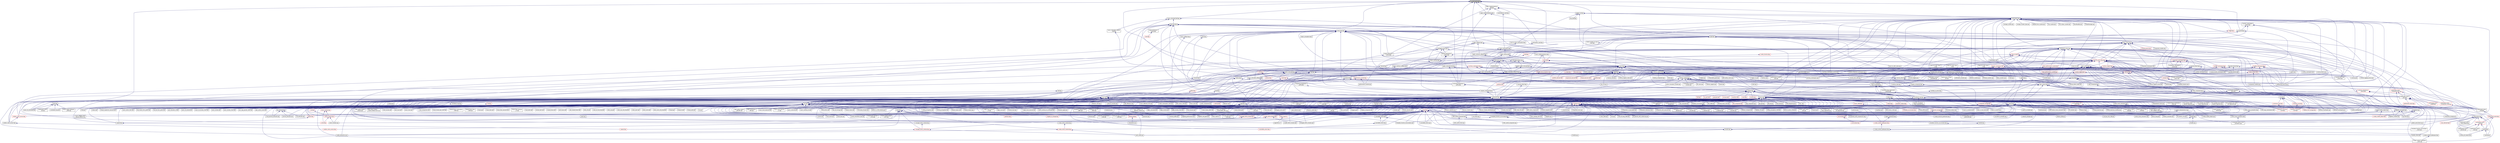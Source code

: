 digraph "is_continuation.hpp"
{
  edge [fontname="Helvetica",fontsize="10",labelfontname="Helvetica",labelfontsize="10"];
  node [fontname="Helvetica",fontsize="10",shape=record];
  Node22 [label="is_continuation.hpp",height=0.2,width=0.4,color="black", fillcolor="grey75", style="filled", fontcolor="black"];
  Node22 -> Node23 [dir="back",color="midnightblue",fontsize="10",style="solid",fontname="Helvetica"];
  Node23 [label="traits.hpp",height=0.2,width=0.4,color="black", fillcolor="white", style="filled",URL="$d7/db8/include_2traits_8hpp.html"];
  Node23 -> Node24 [dir="back",color="midnightblue",fontsize="10",style="solid",fontname="Helvetica"];
  Node24 [label="future_range_ambiguity\l_2032.cpp",height=0.2,width=0.4,color="black", fillcolor="white", style="filled",URL="$dc/d4e/future__range__ambiguity__2032_8cpp.html"];
  Node23 -> Node25 [dir="back",color="midnightblue",fontsize="10",style="solid",fontname="Helvetica"];
  Node25 [label="unordered_map.cpp",height=0.2,width=0.4,color="black", fillcolor="white", style="filled",URL="$d1/d75/unordered__map_8cpp.html"];
  Node23 -> Node26 [dir="back",color="midnightblue",fontsize="10",style="solid",fontname="Helvetica"];
  Node26 [label="async_cb_colocated.cpp",height=0.2,width=0.4,color="black", fillcolor="white", style="filled",URL="$d7/d7f/async__cb__colocated_8cpp.html"];
  Node23 -> Node27 [dir="back",color="midnightblue",fontsize="10",style="solid",fontname="Helvetica"];
  Node27 [label="partitioned_vector\l_iter.cpp",height=0.2,width=0.4,color="black", fillcolor="white", style="filled",URL="$dc/ddf/partitioned__vector__iter_8cpp.html"];
  Node22 -> Node28 [dir="back",color="midnightblue",fontsize="10",style="solid",fontname="Helvetica"];
  Node28 [label="async_colocated.hpp",height=0.2,width=0.4,color="black", fillcolor="white", style="filled",URL="$d3/d0f/async__colocated_8hpp.html"];
  Node28 -> Node29 [dir="back",color="midnightblue",fontsize="10",style="solid",fontname="Helvetica"];
  Node29 [label="async.hpp",height=0.2,width=0.4,color="black", fillcolor="white", style="filled",URL="$d4/d59/include_2async_8hpp.html"];
  Node29 -> Node30 [dir="back",color="midnightblue",fontsize="10",style="solid",fontname="Helvetica"];
  Node30 [label="allgather.cpp",height=0.2,width=0.4,color="black", fillcolor="white", style="filled",URL="$d7/d06/allgather_8cpp.html"];
  Node29 -> Node31 [dir="back",color="midnightblue",fontsize="10",style="solid",fontname="Helvetica"];
  Node31 [label="allgather_and_gate.cpp",height=0.2,width=0.4,color="black", fillcolor="white", style="filled",URL="$d1/d56/allgather__and__gate_8cpp.html"];
  Node29 -> Node32 [dir="back",color="midnightblue",fontsize="10",style="solid",fontname="Helvetica"];
  Node32 [label="apex_fibonacci.cpp",height=0.2,width=0.4,color="black", fillcolor="white", style="filled",URL="$de/de1/apex__fibonacci_8cpp.html"];
  Node29 -> Node33 [dir="back",color="midnightblue",fontsize="10",style="solid",fontname="Helvetica"];
  Node33 [label="apex_policy_engine\l_active_thread_count.cpp",height=0.2,width=0.4,color="black", fillcolor="white", style="filled",URL="$d5/d01/apex__policy__engine__active__thread__count_8cpp.html"];
  Node29 -> Node34 [dir="back",color="midnightblue",fontsize="10",style="solid",fontname="Helvetica"];
  Node34 [label="apex_policy_engine\l_events.cpp",height=0.2,width=0.4,color="black", fillcolor="white", style="filled",URL="$df/d0f/apex__policy__engine__events_8cpp.html"];
  Node29 -> Node35 [dir="back",color="midnightblue",fontsize="10",style="solid",fontname="Helvetica"];
  Node35 [label="apex_policy_engine\l_periodic.cpp",height=0.2,width=0.4,color="black", fillcolor="white", style="filled",URL="$d5/d7b/apex__policy__engine__periodic_8cpp.html"];
  Node29 -> Node36 [dir="back",color="midnightblue",fontsize="10",style="solid",fontname="Helvetica"];
  Node36 [label="nqueen.hpp",height=0.2,width=0.4,color="black", fillcolor="white", style="filled",URL="$da/dfd/stubs_2nqueen_8hpp.html"];
  Node36 -> Node37 [dir="back",color="midnightblue",fontsize="10",style="solid",fontname="Helvetica"];
  Node37 [label="nqueen.hpp",height=0.2,width=0.4,color="red", fillcolor="white", style="filled",URL="$d0/d07/nqueen_8hpp.html"];
  Node29 -> Node39 [dir="back",color="midnightblue",fontsize="10",style="solid",fontname="Helvetica"];
  Node39 [label="1d_wave_equation.cpp",height=0.2,width=0.4,color="black", fillcolor="white", style="filled",URL="$da/dab/1d__wave__equation_8cpp.html"];
  Node29 -> Node40 [dir="back",color="midnightblue",fontsize="10",style="solid",fontname="Helvetica"];
  Node40 [label="factorial.cpp",height=0.2,width=0.4,color="black", fillcolor="white", style="filled",URL="$d9/d00/factorial_8cpp.html"];
  Node29 -> Node41 [dir="back",color="midnightblue",fontsize="10",style="solid",fontname="Helvetica"];
  Node41 [label="fibonacci.cpp",height=0.2,width=0.4,color="black", fillcolor="white", style="filled",URL="$d9/d89/fibonacci_8cpp.html"];
  Node29 -> Node42 [dir="back",color="midnightblue",fontsize="10",style="solid",fontname="Helvetica"];
  Node42 [label="fibonacci_one.cpp",height=0.2,width=0.4,color="black", fillcolor="white", style="filled",URL="$d8/d78/fibonacci__one_8cpp.html"];
  Node29 -> Node43 [dir="back",color="midnightblue",fontsize="10",style="solid",fontname="Helvetica"];
  Node43 [label="print_to_console.cpp",height=0.2,width=0.4,color="black", fillcolor="white", style="filled",URL="$d7/de6/print__to__console_8cpp.html"];
  Node29 -> Node44 [dir="back",color="midnightblue",fontsize="10",style="solid",fontname="Helvetica"];
  Node44 [label="quicksort.cpp",height=0.2,width=0.4,color="black", fillcolor="white", style="filled",URL="$d3/d1e/quicksort_8cpp.html"];
  Node29 -> Node45 [dir="back",color="midnightblue",fontsize="10",style="solid",fontname="Helvetica"];
  Node45 [label="sierpinski.cpp",height=0.2,width=0.4,color="black", fillcolor="white", style="filled",URL="$d3/d7e/sierpinski_8cpp.html"];
  Node29 -> Node46 [dir="back",color="midnightblue",fontsize="10",style="solid",fontname="Helvetica"];
  Node46 [label="random_mem_access.hpp",height=0.2,width=0.4,color="black", fillcolor="white", style="filled",URL="$d3/d32/stubs_2random__mem__access_8hpp.html"];
  Node46 -> Node47 [dir="back",color="midnightblue",fontsize="10",style="solid",fontname="Helvetica"];
  Node47 [label="random_mem_access.hpp",height=0.2,width=0.4,color="red", fillcolor="white", style="filled",URL="$db/de8/random__mem__access_8hpp.html"];
  Node29 -> Node49 [dir="back",color="midnightblue",fontsize="10",style="solid",fontname="Helvetica"];
  Node49 [label="interpolator.cpp",height=0.2,width=0.4,color="black", fillcolor="white", style="filled",URL="$d5/d02/interpolator_8cpp.html"];
  Node29 -> Node50 [dir="back",color="midnightblue",fontsize="10",style="solid",fontname="Helvetica"];
  Node50 [label="simple_central_tuplespace.hpp",height=0.2,width=0.4,color="black", fillcolor="white", style="filled",URL="$d0/d4b/stubs_2simple__central__tuplespace_8hpp.html"];
  Node50 -> Node51 [dir="back",color="midnightblue",fontsize="10",style="solid",fontname="Helvetica"];
  Node51 [label="simple_central_tuplespace.hpp",height=0.2,width=0.4,color="black", fillcolor="white", style="filled",URL="$d5/ddd/simple__central__tuplespace_8hpp.html"];
  Node51 -> Node52 [dir="back",color="midnightblue",fontsize="10",style="solid",fontname="Helvetica"];
  Node52 [label="simple_central_tuplespace\l_client.cpp",height=0.2,width=0.4,color="black", fillcolor="white", style="filled",URL="$d1/d7b/simple__central__tuplespace__client_8cpp.html"];
  Node29 -> Node53 [dir="back",color="midnightblue",fontsize="10",style="solid",fontname="Helvetica"];
  Node53 [label="lcos.hpp",height=0.2,width=0.4,color="black", fillcolor="white", style="filled",URL="$d5/deb/lcos_8hpp.html"];
  Node53 -> Node31 [dir="back",color="midnightblue",fontsize="10",style="solid",fontname="Helvetica"];
  Node53 -> Node54 [dir="back",color="midnightblue",fontsize="10",style="solid",fontname="Helvetica"];
  Node54 [label="apex_balance.cpp",height=0.2,width=0.4,color="black", fillcolor="white", style="filled",URL="$d4/d8e/apex__balance_8cpp.html"];
  Node53 -> Node33 [dir="back",color="midnightblue",fontsize="10",style="solid",fontname="Helvetica"];
  Node53 -> Node34 [dir="back",color="midnightblue",fontsize="10",style="solid",fontname="Helvetica"];
  Node53 -> Node35 [dir="back",color="midnightblue",fontsize="10",style="solid",fontname="Helvetica"];
  Node53 -> Node55 [dir="back",color="midnightblue",fontsize="10",style="solid",fontname="Helvetica"];
  Node55 [label="heartbeat.cpp",height=0.2,width=0.4,color="black", fillcolor="white", style="filled",URL="$d8/d98/heartbeat_8cpp.html"];
  Node53 -> Node56 [dir="back",color="midnightblue",fontsize="10",style="solid",fontname="Helvetica"];
  Node56 [label="hello_world_component.hpp",height=0.2,width=0.4,color="black", fillcolor="white", style="filled",URL="$df/df0/hello__world__component_8hpp.html"];
  Node56 -> Node57 [dir="back",color="midnightblue",fontsize="10",style="solid",fontname="Helvetica"];
  Node57 [label="hello_world_client.cpp",height=0.2,width=0.4,color="black", fillcolor="white", style="filled",URL="$d5/da6/hello__world__client_8cpp.html"];
  Node56 -> Node58 [dir="back",color="midnightblue",fontsize="10",style="solid",fontname="Helvetica"];
  Node58 [label="hello_world_component.cpp",height=0.2,width=0.4,color="black", fillcolor="white", style="filled",URL="$d8/daa/hello__world__component_8cpp.html"];
  Node53 -> Node59 [dir="back",color="midnightblue",fontsize="10",style="solid",fontname="Helvetica"];
  Node59 [label="row.hpp",height=0.2,width=0.4,color="red", fillcolor="white", style="filled",URL="$dc/d69/row_8hpp.html"];
  Node59 -> Node66 [dir="back",color="midnightblue",fontsize="10",style="solid",fontname="Helvetica"];
  Node66 [label="stencil_iterator.hpp",height=0.2,width=0.4,color="red", fillcolor="white", style="filled",URL="$dc/d5c/server_2stencil__iterator_8hpp.html"];
  Node66 -> Node62 [dir="back",color="midnightblue",fontsize="10",style="solid",fontname="Helvetica"];
  Node62 [label="solver.hpp",height=0.2,width=0.4,color="red", fillcolor="white", style="filled",URL="$db/d9a/server_2solver_8hpp.html"];
  Node66 -> Node67 [dir="back",color="midnightblue",fontsize="10",style="solid",fontname="Helvetica"];
  Node67 [label="stencil_iterator.cpp",height=0.2,width=0.4,color="black", fillcolor="white", style="filled",URL="$d6/de1/server_2stencil__iterator_8cpp.html"];
  Node53 -> Node69 [dir="back",color="midnightblue",fontsize="10",style="solid",fontname="Helvetica"];
  Node69 [label="stencil_iterator.hpp",height=0.2,width=0.4,color="red", fillcolor="white", style="filled",URL="$d4/dc8/stencil__iterator_8hpp.html"];
  Node69 -> Node62 [dir="back",color="midnightblue",fontsize="10",style="solid",fontname="Helvetica"];
  Node69 -> Node66 [dir="back",color="midnightblue",fontsize="10",style="solid",fontname="Helvetica"];
  Node53 -> Node66 [dir="back",color="midnightblue",fontsize="10",style="solid",fontname="Helvetica"];
  Node53 -> Node70 [dir="back",color="midnightblue",fontsize="10",style="solid",fontname="Helvetica"];
  Node70 [label="jacobi_hpx.cpp",height=0.2,width=0.4,color="black", fillcolor="white", style="filled",URL="$d8/d72/jacobi__hpx_8cpp.html"];
  Node53 -> Node71 [dir="back",color="midnightblue",fontsize="10",style="solid",fontname="Helvetica"];
  Node71 [label="jacobi_nonuniform_hpx.cpp",height=0.2,width=0.4,color="black", fillcolor="white", style="filled",URL="$de/d56/jacobi__nonuniform__hpx_8cpp.html"];
  Node53 -> Node72 [dir="back",color="midnightblue",fontsize="10",style="solid",fontname="Helvetica"];
  Node72 [label="enumerate_threads.cpp",height=0.2,width=0.4,color="black", fillcolor="white", style="filled",URL="$d3/dd4/enumerate__threads_8cpp.html"];
  Node53 -> Node73 [dir="back",color="midnightblue",fontsize="10",style="solid",fontname="Helvetica"];
  Node73 [label="fibonacci_await.cpp",height=0.2,width=0.4,color="black", fillcolor="white", style="filled",URL="$dc/d1c/fibonacci__await_8cpp.html"];
  Node53 -> Node74 [dir="back",color="midnightblue",fontsize="10",style="solid",fontname="Helvetica"];
  Node74 [label="fibonacci_dataflow.cpp",height=0.2,width=0.4,color="black", fillcolor="white", style="filled",URL="$df/d3d/fibonacci__dataflow_8cpp.html"];
  Node53 -> Node75 [dir="back",color="midnightblue",fontsize="10",style="solid",fontname="Helvetica"];
  Node75 [label="fibonacci_futures.cpp",height=0.2,width=0.4,color="black", fillcolor="white", style="filled",URL="$d6/de3/fibonacci__futures_8cpp.html"];
  Node53 -> Node76 [dir="back",color="midnightblue",fontsize="10",style="solid",fontname="Helvetica"];
  Node76 [label="fibonacci_futures_distributed.cpp",height=0.2,width=0.4,color="black", fillcolor="white", style="filled",URL="$d1/dc9/fibonacci__futures__distributed_8cpp.html"];
  Node53 -> Node77 [dir="back",color="midnightblue",fontsize="10",style="solid",fontname="Helvetica"];
  Node77 [label="fractals.cpp",height=0.2,width=0.4,color="black", fillcolor="white", style="filled",URL="$d8/d58/fractals_8cpp.html"];
  Node53 -> Node78 [dir="back",color="midnightblue",fontsize="10",style="solid",fontname="Helvetica"];
  Node78 [label="fractals_executor.cpp",height=0.2,width=0.4,color="black", fillcolor="white", style="filled",URL="$d9/da9/fractals__executor_8cpp.html"];
  Node53 -> Node79 [dir="back",color="midnightblue",fontsize="10",style="solid",fontname="Helvetica"];
  Node79 [label="fractals_struct.cpp",height=0.2,width=0.4,color="black", fillcolor="white", style="filled",URL="$d8/d2f/fractals__struct_8cpp.html"];
  Node53 -> Node80 [dir="back",color="midnightblue",fontsize="10",style="solid",fontname="Helvetica"];
  Node80 [label="hello_world.cpp",height=0.2,width=0.4,color="black", fillcolor="white", style="filled",URL="$d0/d67/hello__world_8cpp.html"];
  Node53 -> Node81 [dir="back",color="midnightblue",fontsize="10",style="solid",fontname="Helvetica"];
  Node81 [label="latch_local.cpp",height=0.2,width=0.4,color="black", fillcolor="white", style="filled",URL="$dd/dd3/latch__local_8cpp.html"];
  Node53 -> Node82 [dir="back",color="midnightblue",fontsize="10",style="solid",fontname="Helvetica"];
  Node82 [label="latch_remote.cpp",height=0.2,width=0.4,color="black", fillcolor="white", style="filled",URL="$df/d59/latch__remote_8cpp.html"];
  Node53 -> Node83 [dir="back",color="midnightblue",fontsize="10",style="solid",fontname="Helvetica"];
  Node83 [label="local_channel.cpp",height=0.2,width=0.4,color="black", fillcolor="white", style="filled",URL="$d0/d3e/local__channel_8cpp.html"];
  Node53 -> Node84 [dir="back",color="midnightblue",fontsize="10",style="solid",fontname="Helvetica"];
  Node84 [label="pingpong.cpp",height=0.2,width=0.4,color="black", fillcolor="white", style="filled",URL="$dd/d4d/pingpong_8cpp.html"];
  Node53 -> Node85 [dir="back",color="midnightblue",fontsize="10",style="solid",fontname="Helvetica"];
  Node85 [label="shared_mutex.cpp",height=0.2,width=0.4,color="black", fillcolor="white", style="filled",URL="$da/d0b/shared__mutex_8cpp.html"];
  Node53 -> Node86 [dir="back",color="midnightblue",fontsize="10",style="solid",fontname="Helvetica"];
  Node86 [label="wait_composition.cpp",height=0.2,width=0.4,color="black", fillcolor="white", style="filled",URL="$d6/d13/wait__composition_8cpp.html"];
  Node53 -> Node87 [dir="back",color="midnightblue",fontsize="10",style="solid",fontname="Helvetica"];
  Node87 [label="sheneos_compare.cpp",height=0.2,width=0.4,color="black", fillcolor="white", style="filled",URL="$dc/d11/sheneos__compare_8cpp.html"];
  Node53 -> Node88 [dir="back",color="midnightblue",fontsize="10",style="solid",fontname="Helvetica"];
  Node88 [label="spell_check_file.cpp",height=0.2,width=0.4,color="black", fillcolor="white", style="filled",URL="$df/df7/spell__check__file_8cpp.html"];
  Node53 -> Node89 [dir="back",color="midnightblue",fontsize="10",style="solid",fontname="Helvetica"];
  Node89 [label="spell_check_simple.cpp",height=0.2,width=0.4,color="black", fillcolor="white", style="filled",URL="$dd/d54/spell__check__simple_8cpp.html"];
  Node53 -> Node52 [dir="back",color="midnightblue",fontsize="10",style="solid",fontname="Helvetica"];
  Node53 -> Node90 [dir="back",color="midnightblue",fontsize="10",style="solid",fontname="Helvetica"];
  Node90 [label="hpx.hpp",height=0.2,width=0.4,color="red", fillcolor="white", style="filled",URL="$d0/daa/hpx_8hpp.html"];
  Node90 -> Node97 [dir="back",color="midnightblue",fontsize="10",style="solid",fontname="Helvetica"];
  Node97 [label="1d_stencil_4_throttle.cpp",height=0.2,width=0.4,color="black", fillcolor="white", style="filled",URL="$d6/de5/1d__stencil__4__throttle_8cpp.html"];
  Node90 -> Node103 [dir="back",color="midnightblue",fontsize="10",style="solid",fontname="Helvetica"];
  Node103 [label="accumulator.hpp",height=0.2,width=0.4,color="red", fillcolor="white", style="filled",URL="$d4/d9d/server_2accumulator_8hpp.html"];
  Node103 -> Node104 [dir="back",color="midnightblue",fontsize="10",style="solid",fontname="Helvetica"];
  Node104 [label="accumulator.hpp",height=0.2,width=0.4,color="red", fillcolor="white", style="filled",URL="$d8/d5e/accumulator_8hpp.html"];
  Node90 -> Node106 [dir="back",color="midnightblue",fontsize="10",style="solid",fontname="Helvetica"];
  Node106 [label="template_function_accumulator.hpp",height=0.2,width=0.4,color="black", fillcolor="white", style="filled",URL="$d7/da6/server_2template__function__accumulator_8hpp.html"];
  Node106 -> Node107 [dir="back",color="midnightblue",fontsize="10",style="solid",fontname="Helvetica"];
  Node107 [label="template_function_accumulator.cpp",height=0.2,width=0.4,color="black", fillcolor="white", style="filled",URL="$d5/d02/template__function__accumulator_8cpp.html"];
  Node106 -> Node108 [dir="back",color="midnightblue",fontsize="10",style="solid",fontname="Helvetica"];
  Node108 [label="template_function_accumulator.hpp",height=0.2,width=0.4,color="black", fillcolor="white", style="filled",URL="$d3/de9/template__function__accumulator_8hpp.html"];
  Node108 -> Node109 [dir="back",color="midnightblue",fontsize="10",style="solid",fontname="Helvetica"];
  Node109 [label="template_function_accumulator\l_client.cpp",height=0.2,width=0.4,color="black", fillcolor="white", style="filled",URL="$d0/dc6/template__function__accumulator__client_8cpp.html"];
  Node90 -> Node107 [dir="back",color="midnightblue",fontsize="10",style="solid",fontname="Helvetica"];
  Node90 -> Node108 [dir="back",color="midnightblue",fontsize="10",style="solid",fontname="Helvetica"];
  Node90 -> Node111 [dir="back",color="midnightblue",fontsize="10",style="solid",fontname="Helvetica"];
  Node111 [label="allgather_module.cpp",height=0.2,width=0.4,color="black", fillcolor="white", style="filled",URL="$df/de4/allgather__module_8cpp.html"];
  Node90 -> Node30 [dir="back",color="midnightblue",fontsize="10",style="solid",fontname="Helvetica"];
  Node90 -> Node31 [dir="back",color="midnightblue",fontsize="10",style="solid",fontname="Helvetica"];
  Node90 -> Node112 [dir="back",color="midnightblue",fontsize="10",style="solid",fontname="Helvetica"];
  Node112 [label="ag_client.cpp",height=0.2,width=0.4,color="black", fillcolor="white", style="filled",URL="$d4/d5d/ag__client_8cpp.html"];
  Node90 -> Node115 [dir="back",color="midnightblue",fontsize="10",style="solid",fontname="Helvetica"];
  Node115 [label="cancelable_action.cpp",height=0.2,width=0.4,color="black", fillcolor="white", style="filled",URL="$d5/d0c/cancelable__action_8cpp.html"];
  Node90 -> Node116 [dir="back",color="midnightblue",fontsize="10",style="solid",fontname="Helvetica"];
  Node116 [label="cancelable_action.hpp",height=0.2,width=0.4,color="black", fillcolor="white", style="filled",URL="$d5/d4d/server_2cancelable__action_8hpp.html"];
  Node116 -> Node115 [dir="back",color="midnightblue",fontsize="10",style="solid",fontname="Helvetica"];
  Node116 -> Node117 [dir="back",color="midnightblue",fontsize="10",style="solid",fontname="Helvetica"];
  Node117 [label="cancelable_action.hpp",height=0.2,width=0.4,color="black", fillcolor="white", style="filled",URL="$d0/da3/stubs_2cancelable__action_8hpp.html"];
  Node117 -> Node118 [dir="back",color="midnightblue",fontsize="10",style="solid",fontname="Helvetica"];
  Node118 [label="cancelable_action.hpp",height=0.2,width=0.4,color="red", fillcolor="white", style="filled",URL="$d6/d28/cancelable__action_8hpp.html"];
  Node90 -> Node117 [dir="back",color="midnightblue",fontsize="10",style="solid",fontname="Helvetica"];
  Node90 -> Node56 [dir="back",color="midnightblue",fontsize="10",style="solid",fontname="Helvetica"];
  Node90 -> Node124 [dir="back",color="midnightblue",fontsize="10",style="solid",fontname="Helvetica"];
  Node124 [label="partition.hpp",height=0.2,width=0.4,color="red", fillcolor="white", style="filled",URL="$d0/d7a/examples_2interpolate1d_2interpolate1d_2partition_8hpp.html"];
  Node90 -> Node67 [dir="back",color="midnightblue",fontsize="10",style="solid",fontname="Helvetica"];
  Node90 -> Node70 [dir="back",color="midnightblue",fontsize="10",style="solid",fontname="Helvetica"];
  Node90 -> Node71 [dir="back",color="midnightblue",fontsize="10",style="solid",fontname="Helvetica"];
  Node90 -> Node134 [dir="back",color="midnightblue",fontsize="10",style="solid",fontname="Helvetica"];
  Node134 [label="nqueen.hpp",height=0.2,width=0.4,color="red", fillcolor="white", style="filled",URL="$de/d58/server_2nqueen_8hpp.html"];
  Node134 -> Node36 [dir="back",color="midnightblue",fontsize="10",style="solid",fontname="Helvetica"];
  Node90 -> Node135 [dir="back",color="midnightblue",fontsize="10",style="solid",fontname="Helvetica"];
  Node135 [label="sine.cpp",height=0.2,width=0.4,color="black", fillcolor="white", style="filled",URL="$d3/d0d/server_2sine_8cpp.html"];
  Node90 -> Node40 [dir="back",color="midnightblue",fontsize="10",style="solid",fontname="Helvetica"];
  Node90 -> Node147 [dir="back",color="midnightblue",fontsize="10",style="solid",fontname="Helvetica"];
  Node147 [label="interest_calculator.cpp",height=0.2,width=0.4,color="black", fillcolor="white", style="filled",URL="$d2/d86/interest__calculator_8cpp.html"];
  Node90 -> Node148 [dir="back",color="midnightblue",fontsize="10",style="solid",fontname="Helvetica"];
  Node148 [label="non_atomic_rma.cpp",height=0.2,width=0.4,color="black", fillcolor="white", style="filled",URL="$d7/d8b/non__atomic__rma_8cpp.html"];
  Node90 -> Node44 [dir="back",color="midnightblue",fontsize="10",style="solid",fontname="Helvetica"];
  Node90 -> Node159 [dir="back",color="midnightblue",fontsize="10",style="solid",fontname="Helvetica"];
  Node159 [label="random_mem_access.hpp",height=0.2,width=0.4,color="red", fillcolor="white", style="filled",URL="$d0/d19/server_2random__mem__access_8hpp.html"];
  Node159 -> Node46 [dir="back",color="midnightblue",fontsize="10",style="solid",fontname="Helvetica"];
  Node90 -> Node160 [dir="back",color="midnightblue",fontsize="10",style="solid",fontname="Helvetica"];
  Node160 [label="oversubscribing_resource\l_partitioner.cpp",height=0.2,width=0.4,color="black", fillcolor="white", style="filled",URL="$dd/dee/oversubscribing__resource__partitioner_8cpp.html"];
  Node90 -> Node161 [dir="back",color="midnightblue",fontsize="10",style="solid",fontname="Helvetica"];
  Node161 [label="simple_resource_partitioner.cpp",height=0.2,width=0.4,color="black", fillcolor="white", style="filled",URL="$d5/df9/simple__resource__partitioner_8cpp.html"];
  Node90 -> Node49 [dir="back",color="midnightblue",fontsize="10",style="solid",fontname="Helvetica"];
  Node90 -> Node168 [dir="back",color="midnightblue",fontsize="10",style="solid",fontname="Helvetica"];
  Node168 [label="partition3d.hpp",height=0.2,width=0.4,color="red", fillcolor="white", style="filled",URL="$d1/d50/partition3d_8hpp.html"];
  Node168 -> Node49 [dir="back",color="midnightblue",fontsize="10",style="solid",fontname="Helvetica"];
  Node90 -> Node177 [dir="back",color="midnightblue",fontsize="10",style="solid",fontname="Helvetica"];
  Node177 [label="throttle.cpp",height=0.2,width=0.4,color="black", fillcolor="white", style="filled",URL="$de/d56/server_2throttle_8cpp.html"];
  Node90 -> Node178 [dir="back",color="midnightblue",fontsize="10",style="solid",fontname="Helvetica"];
  Node178 [label="throttle.hpp",height=0.2,width=0.4,color="black", fillcolor="white", style="filled",URL="$db/dc9/server_2throttle_8hpp.html"];
  Node178 -> Node177 [dir="back",color="midnightblue",fontsize="10",style="solid",fontname="Helvetica"];
  Node178 -> Node179 [dir="back",color="midnightblue",fontsize="10",style="solid",fontname="Helvetica"];
  Node179 [label="throttle.hpp",height=0.2,width=0.4,color="black", fillcolor="white", style="filled",URL="$d5/dec/stubs_2throttle_8hpp.html"];
  Node179 -> Node180 [dir="back",color="midnightblue",fontsize="10",style="solid",fontname="Helvetica"];
  Node180 [label="throttle.hpp",height=0.2,width=0.4,color="black", fillcolor="white", style="filled",URL="$d2/d2e/throttle_8hpp.html"];
  Node180 -> Node181 [dir="back",color="midnightblue",fontsize="10",style="solid",fontname="Helvetica"];
  Node181 [label="throttle.cpp",height=0.2,width=0.4,color="black", fillcolor="white", style="filled",URL="$db/d02/throttle_8cpp.html"];
  Node180 -> Node182 [dir="back",color="midnightblue",fontsize="10",style="solid",fontname="Helvetica"];
  Node182 [label="throttle_client.cpp",height=0.2,width=0.4,color="black", fillcolor="white", style="filled",URL="$d0/db7/throttle__client_8cpp.html"];
  Node90 -> Node179 [dir="back",color="midnightblue",fontsize="10",style="solid",fontname="Helvetica"];
  Node90 -> Node181 [dir="back",color="midnightblue",fontsize="10",style="solid",fontname="Helvetica"];
  Node90 -> Node180 [dir="back",color="midnightblue",fontsize="10",style="solid",fontname="Helvetica"];
  Node90 -> Node191 [dir="back",color="midnightblue",fontsize="10",style="solid",fontname="Helvetica"];
  Node191 [label="simple_central_tuplespace.hpp",height=0.2,width=0.4,color="red", fillcolor="white", style="filled",URL="$db/d69/server_2simple__central__tuplespace_8hpp.html"];
  Node191 -> Node50 [dir="back",color="midnightblue",fontsize="10",style="solid",fontname="Helvetica"];
  Node90 -> Node193 [dir="back",color="midnightblue",fontsize="10",style="solid",fontname="Helvetica"];
  Node193 [label="tuples_warehouse.hpp",height=0.2,width=0.4,color="black", fillcolor="white", style="filled",URL="$da/de6/tuples__warehouse_8hpp.html"];
  Node193 -> Node191 [dir="back",color="midnightblue",fontsize="10",style="solid",fontname="Helvetica"];
  Node90 -> Node214 [dir="back",color="midnightblue",fontsize="10",style="solid",fontname="Helvetica"];
  Node214 [label="network_storage.cpp",height=0.2,width=0.4,color="black", fillcolor="white", style="filled",URL="$db/daa/network__storage_8cpp.html"];
  Node90 -> Node216 [dir="back",color="midnightblue",fontsize="10",style="solid",fontname="Helvetica"];
  Node216 [label="osu_bcast.cpp",height=0.2,width=0.4,color="black", fillcolor="white", style="filled",URL="$d3/dca/osu__bcast_8cpp.html"];
  Node90 -> Node222 [dir="back",color="midnightblue",fontsize="10",style="solid",fontname="Helvetica"];
  Node222 [label="pingpong_performance.cpp",height=0.2,width=0.4,color="black", fillcolor="white", style="filled",URL="$de/d03/pingpong__performance_8cpp.html"];
  Node90 -> Node229 [dir="back",color="midnightblue",fontsize="10",style="solid",fontname="Helvetica"];
  Node229 [label="action_move_semantics.cpp",height=0.2,width=0.4,color="black", fillcolor="white", style="filled",URL="$d4/db3/action__move__semantics_8cpp.html"];
  Node90 -> Node231 [dir="back",color="midnightblue",fontsize="10",style="solid",fontname="Helvetica"];
  Node231 [label="duplicate_id_registration\l_1596.cpp",height=0.2,width=0.4,color="black", fillcolor="white", style="filled",URL="$db/d8d/duplicate__id__registration__1596_8cpp.html"];
  Node90 -> Node234 [dir="back",color="midnightblue",fontsize="10",style="solid",fontname="Helvetica"];
  Node234 [label="send_gid_keep_component\l_1624.cpp",height=0.2,width=0.4,color="black", fillcolor="white", style="filled",URL="$d9/d49/send__gid__keep__component__1624_8cpp.html"];
  Node90 -> Node235 [dir="back",color="midnightblue",fontsize="10",style="solid",fontname="Helvetica"];
  Node235 [label="algorithms.cc",height=0.2,width=0.4,color="black", fillcolor="white", style="filled",URL="$d5/d1b/algorithms_8cc.html"];
  Node90 -> Node236 [dir="back",color="midnightblue",fontsize="10",style="solid",fontname="Helvetica"];
  Node236 [label="matrix_hpx.hh",height=0.2,width=0.4,color="red", fillcolor="white", style="filled",URL="$d5/d89/matrix__hpx_8hh.html"];
  Node236 -> Node235 [dir="back",color="midnightblue",fontsize="10",style="solid",fontname="Helvetica"];
  Node90 -> Node241 [dir="back",color="midnightblue",fontsize="10",style="solid",fontname="Helvetica"];
  Node241 [label="block_matrix.cc",height=0.2,width=0.4,color="black", fillcolor="white", style="filled",URL="$de/d88/block__matrix_8cc.html"];
  Node90 -> Node244 [dir="back",color="midnightblue",fontsize="10",style="solid",fontname="Helvetica"];
  Node244 [label="client_1950.cpp",height=0.2,width=0.4,color="black", fillcolor="white", style="filled",URL="$d0/d79/client__1950_8cpp.html"];
  Node90 -> Node249 [dir="back",color="midnightblue",fontsize="10",style="solid",fontname="Helvetica"];
  Node249 [label="id_type_ref_counting\l_1032.cpp",height=0.2,width=0.4,color="black", fillcolor="white", style="filled",URL="$d8/dfd/id__type__ref__counting__1032_8cpp.html"];
  Node90 -> Node253 [dir="back",color="midnightblue",fontsize="10",style="solid",fontname="Helvetica"];
  Node253 [label="async_callback_with\l_bound_callback.cpp",height=0.2,width=0.4,color="black", fillcolor="white", style="filled",URL="$d2/dae/async__callback__with__bound__callback_8cpp.html"];
  Node90 -> Node254 [dir="back",color="midnightblue",fontsize="10",style="solid",fontname="Helvetica"];
  Node254 [label="async_unwrap_1037.cpp",height=0.2,width=0.4,color="black", fillcolor="white", style="filled",URL="$d4/d13/async__unwrap__1037_8cpp.html"];
  Node90 -> Node255 [dir="back",color="midnightblue",fontsize="10",style="solid",fontname="Helvetica"];
  Node255 [label="barrier_hang.cpp",height=0.2,width=0.4,color="black", fillcolor="white", style="filled",URL="$dd/d8b/barrier__hang_8cpp.html"];
  Node90 -> Node272 [dir="back",color="midnightblue",fontsize="10",style="solid",fontname="Helvetica"];
  Node272 [label="lifetime_588.cpp",height=0.2,width=0.4,color="black", fillcolor="white", style="filled",URL="$d7/dca/lifetime__588_8cpp.html"];
  Node90 -> Node279 [dir="back",color="midnightblue",fontsize="10",style="solid",fontname="Helvetica"];
  Node279 [label="set_hpx_limit_798.cpp",height=0.2,width=0.4,color="black", fillcolor="white", style="filled",URL="$d2/dfb/set__hpx__limit__798_8cpp.html"];
  Node90 -> Node281 [dir="back",color="midnightblue",fontsize="10",style="solid",fontname="Helvetica"];
  Node281 [label="shared_stated_leaked\l_1211.cpp",height=0.2,width=0.4,color="black", fillcolor="white", style="filled",URL="$dc/dce/shared__stated__leaked__1211_8cpp.html"];
  Node90 -> Node283 [dir="back",color="midnightblue",fontsize="10",style="solid",fontname="Helvetica"];
  Node283 [label="wait_all_hang_1946.cpp",height=0.2,width=0.4,color="black", fillcolor="white", style="filled",URL="$d5/d69/wait__all__hang__1946_8cpp.html"];
  Node90 -> Node305 [dir="back",color="midnightblue",fontsize="10",style="solid",fontname="Helvetica"];
  Node305 [label="thread_pool_executor\l_1114.cpp",height=0.2,width=0.4,color="black", fillcolor="white", style="filled",URL="$d8/d63/thread__pool__executor__1114_8cpp.html"];
  Node90 -> Node315 [dir="back",color="midnightblue",fontsize="10",style="solid",fontname="Helvetica"];
  Node315 [label="managed_refcnt_checker.cpp",height=0.2,width=0.4,color="black", fillcolor="white", style="filled",URL="$d3/d8d/managed__refcnt__checker_8cpp.html"];
  Node90 -> Node316 [dir="back",color="midnightblue",fontsize="10",style="solid",fontname="Helvetica"];
  Node316 [label="managed_refcnt_checker.hpp",height=0.2,width=0.4,color="red", fillcolor="white", style="filled",URL="$db/dd0/managed__refcnt__checker_8hpp.html"];
  Node316 -> Node317 [dir="back",color="midnightblue",fontsize="10",style="solid",fontname="Helvetica"];
  Node317 [label="credit_exhaustion.cpp",height=0.2,width=0.4,color="black", fillcolor="white", style="filled",URL="$d6/d80/credit__exhaustion_8cpp.html"];
  Node316 -> Node326 [dir="back",color="midnightblue",fontsize="10",style="solid",fontname="Helvetica"];
  Node326 [label="split_credit.cpp",height=0.2,width=0.4,color="black", fillcolor="white", style="filled",URL="$dc/d1c/split__credit_8cpp.html"];
  Node90 -> Node330 [dir="back",color="midnightblue",fontsize="10",style="solid",fontname="Helvetica"];
  Node330 [label="managed_refcnt_checker.hpp",height=0.2,width=0.4,color="red", fillcolor="white", style="filled",URL="$df/da6/server_2managed__refcnt__checker_8hpp.html"];
  Node330 -> Node315 [dir="back",color="midnightblue",fontsize="10",style="solid",fontname="Helvetica"];
  Node330 -> Node331 [dir="back",color="midnightblue",fontsize="10",style="solid",fontname="Helvetica"];
  Node331 [label="managed_refcnt_checker.hpp",height=0.2,width=0.4,color="black", fillcolor="white", style="filled",URL="$d3/d77/stubs_2managed__refcnt__checker_8hpp.html"];
  Node331 -> Node316 [dir="back",color="midnightblue",fontsize="10",style="solid",fontname="Helvetica"];
  Node90 -> Node333 [dir="back",color="midnightblue",fontsize="10",style="solid",fontname="Helvetica"];
  Node333 [label="simple_refcnt_checker.hpp",height=0.2,width=0.4,color="red", fillcolor="white", style="filled",URL="$d6/d3d/server_2simple__refcnt__checker_8hpp.html"];
  Node333 -> Node334 [dir="back",color="midnightblue",fontsize="10",style="solid",fontname="Helvetica"];
  Node334 [label="simple_refcnt_checker.cpp",height=0.2,width=0.4,color="black", fillcolor="white", style="filled",URL="$df/d16/simple__refcnt__checker_8cpp.html"];
  Node333 -> Node335 [dir="back",color="midnightblue",fontsize="10",style="solid",fontname="Helvetica"];
  Node335 [label="simple_refcnt_checker.hpp",height=0.2,width=0.4,color="black", fillcolor="white", style="filled",URL="$da/d8e/stubs_2simple__refcnt__checker_8hpp.html"];
  Node335 -> Node336 [dir="back",color="midnightblue",fontsize="10",style="solid",fontname="Helvetica"];
  Node336 [label="simple_refcnt_checker.hpp",height=0.2,width=0.4,color="red", fillcolor="white", style="filled",URL="$dd/d4e/simple__refcnt__checker_8hpp.html"];
  Node336 -> Node317 [dir="back",color="midnightblue",fontsize="10",style="solid",fontname="Helvetica"];
  Node336 -> Node326 [dir="back",color="midnightblue",fontsize="10",style="solid",fontname="Helvetica"];
  Node90 -> Node337 [dir="back",color="midnightblue",fontsize="10",style="solid",fontname="Helvetica"];
  Node337 [label="simple_mobile_object.cpp",height=0.2,width=0.4,color="black", fillcolor="white", style="filled",URL="$d2/da7/simple__mobile__object_8cpp.html"];
  Node90 -> Node334 [dir="back",color="midnightblue",fontsize="10",style="solid",fontname="Helvetica"];
  Node90 -> Node336 [dir="back",color="midnightblue",fontsize="10",style="solid",fontname="Helvetica"];
  Node90 -> Node331 [dir="back",color="midnightblue",fontsize="10",style="solid",fontname="Helvetica"];
  Node90 -> Node335 [dir="back",color="midnightblue",fontsize="10",style="solid",fontname="Helvetica"];
  Node90 -> Node344 [dir="back",color="midnightblue",fontsize="10",style="solid",fontname="Helvetica"];
  Node344 [label="await.cpp",height=0.2,width=0.4,color="black", fillcolor="white", style="filled",URL="$d6/d41/await_8cpp.html"];
  Node90 -> Node345 [dir="back",color="midnightblue",fontsize="10",style="solid",fontname="Helvetica"];
  Node345 [label="barrier.cpp",height=0.2,width=0.4,color="black", fillcolor="white", style="filled",URL="$df/d63/tests_2unit_2lcos_2barrier_8cpp.html"];
  Node90 -> Node351 [dir="back",color="midnightblue",fontsize="10",style="solid",fontname="Helvetica"];
  Node351 [label="global_spmd_block.cpp",height=0.2,width=0.4,color="black", fillcolor="white", style="filled",URL="$da/d4f/global__spmd__block_8cpp.html"];
  Node90 -> Node357 [dir="back",color="midnightblue",fontsize="10",style="solid",fontname="Helvetica"];
  Node357 [label="local_event.cpp",height=0.2,width=0.4,color="black", fillcolor="white", style="filled",URL="$df/d9a/local__event_8cpp.html"];
  Node90 -> Node571 [dir="back",color="midnightblue",fontsize="10",style="solid",fontname="Helvetica"];
  Node571 [label="put_parcels_with_coalescing.cpp",height=0.2,width=0.4,color="black", fillcolor="white", style="filled",URL="$d6/dca/put__parcels__with__coalescing_8cpp.html"];
  Node90 -> Node572 [dir="back",color="midnightblue",fontsize="10",style="solid",fontname="Helvetica"];
  Node572 [label="put_parcels_with_compression.cpp",height=0.2,width=0.4,color="black", fillcolor="white", style="filled",URL="$df/d62/put__parcels__with__compression_8cpp.html"];
  Node90 -> Node574 [dir="back",color="midnightblue",fontsize="10",style="solid",fontname="Helvetica"];
  Node574 [label="serialize_buffer.cpp",height=0.2,width=0.4,color="black", fillcolor="white", style="filled",URL="$d1/d00/serialize__buffer_8cpp.html"];
  Node53 -> Node582 [dir="back",color="midnightblue",fontsize="10",style="solid",fontname="Helvetica"];
  Node582 [label="parent_vs_child_stealing.cpp",height=0.2,width=0.4,color="black", fillcolor="white", style="filled",URL="$d2/d07/parent__vs__child__stealing_8cpp.html"];
  Node53 -> Node583 [dir="back",color="midnightblue",fontsize="10",style="solid",fontname="Helvetica"];
  Node583 [label="wait_all_timings.cpp",height=0.2,width=0.4,color="black", fillcolor="white", style="filled",URL="$d5/da1/wait__all__timings_8cpp.html"];
  Node53 -> Node584 [dir="back",color="midnightblue",fontsize="10",style="solid",fontname="Helvetica"];
  Node584 [label="return_future_2847.cpp",height=0.2,width=0.4,color="black", fillcolor="white", style="filled",URL="$d3/dfe/return__future__2847_8cpp.html"];
  Node53 -> Node585 [dir="back",color="midnightblue",fontsize="10",style="solid",fontname="Helvetica"];
  Node585 [label="return_non_default\l_constructible_2847.cpp",height=0.2,width=0.4,color="black", fillcolor="white", style="filled",URL="$dc/d11/return__non__default__constructible__2847_8cpp.html"];
  Node53 -> Node231 [dir="back",color="midnightblue",fontsize="10",style="solid",fontname="Helvetica"];
  Node53 -> Node234 [dir="back",color="midnightblue",fontsize="10",style="solid",fontname="Helvetica"];
  Node53 -> Node586 [dir="back",color="midnightblue",fontsize="10",style="solid",fontname="Helvetica"];
  Node586 [label="async_action_1813.cpp",height=0.2,width=0.4,color="black", fillcolor="white", style="filled",URL="$db/de6/async__action__1813_8cpp.html"];
  Node53 -> Node587 [dir="back",color="midnightblue",fontsize="10",style="solid",fontname="Helvetica"];
  Node587 [label="async_callback_non\l_deduced_context.cpp",height=0.2,width=0.4,color="black", fillcolor="white", style="filled",URL="$dc/dbb/async__callback__non__deduced__context_8cpp.html"];
  Node53 -> Node588 [dir="back",color="midnightblue",fontsize="10",style="solid",fontname="Helvetica"];
  Node588 [label="broadcast_unwrap_future\l_2885.cpp",height=0.2,width=0.4,color="black", fillcolor="white", style="filled",URL="$da/df6/broadcast__unwrap__future__2885_8cpp.html"];
  Node53 -> Node589 [dir="back",color="midnightblue",fontsize="10",style="solid",fontname="Helvetica"];
  Node589 [label="broadcast_wait_for\l_2822.cpp",height=0.2,width=0.4,color="black", fillcolor="white", style="filled",URL="$dd/de7/broadcast__wait__for__2822_8cpp.html"];
  Node53 -> Node590 [dir="back",color="midnightblue",fontsize="10",style="solid",fontname="Helvetica"];
  Node590 [label="dataflow_791.cpp",height=0.2,width=0.4,color="black", fillcolor="white", style="filled",URL="$d6/da1/dataflow__791_8cpp.html"];
  Node53 -> Node24 [dir="back",color="midnightblue",fontsize="10",style="solid",fontname="Helvetica"];
  Node53 -> Node591 [dir="back",color="midnightblue",fontsize="10",style="solid",fontname="Helvetica"];
  Node591 [label="future_timed_wait_1025.cpp",height=0.2,width=0.4,color="black", fillcolor="white", style="filled",URL="$de/d7d/future__timed__wait__1025_8cpp.html"];
  Node53 -> Node592 [dir="back",color="midnightblue",fontsize="10",style="solid",fontname="Helvetica"];
  Node592 [label="shared_future_continuation\l_order.cpp",height=0.2,width=0.4,color="black", fillcolor="white", style="filled",URL="$dd/d1f/shared__future__continuation__order_8cpp.html"];
  Node53 -> Node593 [dir="back",color="midnightblue",fontsize="10",style="solid",fontname="Helvetica"];
  Node593 [label="shared_future_then\l_2166.cpp",height=0.2,width=0.4,color="black", fillcolor="white", style="filled",URL="$d8/dc4/shared__future__then__2166_8cpp.html"];
  Node53 -> Node281 [dir="back",color="midnightblue",fontsize="10",style="solid",fontname="Helvetica"];
  Node53 -> Node594 [dir="back",color="midnightblue",fontsize="10",style="solid",fontname="Helvetica"];
  Node594 [label="sliding_semaphore_2338.cpp",height=0.2,width=0.4,color="black", fillcolor="white", style="filled",URL="$da/da6/sliding__semaphore__2338_8cpp.html"];
  Node53 -> Node595 [dir="back",color="midnightblue",fontsize="10",style="solid",fontname="Helvetica"];
  Node595 [label="wait_for_action_2796.cpp",height=0.2,width=0.4,color="black", fillcolor="white", style="filled",URL="$dc/db9/wait__for__action__2796_8cpp.html"];
  Node53 -> Node305 [dir="back",color="midnightblue",fontsize="10",style="solid",fontname="Helvetica"];
  Node53 -> Node596 [dir="back",color="midnightblue",fontsize="10",style="solid",fontname="Helvetica"];
  Node596 [label="function_serialization\l_728.cpp",height=0.2,width=0.4,color="black", fillcolor="white", style="filled",URL="$d8/db1/function__serialization__728_8cpp.html"];
  Node53 -> Node597 [dir="back",color="midnightblue",fontsize="10",style="solid",fontname="Helvetica"];
  Node597 [label="protect_with_nullary\l_pfo.cpp",height=0.2,width=0.4,color="black", fillcolor="white", style="filled",URL="$df/db5/protect__with__nullary__pfo_8cpp.html"];
  Node53 -> Node598 [dir="back",color="midnightblue",fontsize="10",style="solid",fontname="Helvetica"];
  Node598 [label="tuple_serialization\l_803.cpp",height=0.2,width=0.4,color="black", fillcolor="white", style="filled",URL="$de/d61/tuple__serialization__803_8cpp.html"];
  Node53 -> Node599 [dir="back",color="midnightblue",fontsize="10",style="solid",fontname="Helvetica"];
  Node599 [label="zero_copy_parcels_1001.cpp",height=0.2,width=0.4,color="black", fillcolor="white", style="filled",URL="$da/dfd/zero__copy__parcels__1001_8cpp.html"];
  Node53 -> Node600 [dir="back",color="midnightblue",fontsize="10",style="solid",fontname="Helvetica"];
  Node600 [label="return_future.cpp",height=0.2,width=0.4,color="black", fillcolor="white", style="filled",URL="$d4/dbe/return__future_8cpp.html"];
  Node53 -> Node601 [dir="back",color="midnightblue",fontsize="10",style="solid",fontname="Helvetica"];
  Node601 [label="find_clients_from_prefix.cpp",height=0.2,width=0.4,color="black", fillcolor="white", style="filled",URL="$dc/d15/find__clients__from__prefix_8cpp.html"];
  Node53 -> Node602 [dir="back",color="midnightblue",fontsize="10",style="solid",fontname="Helvetica"];
  Node602 [label="find_ids_from_prefix.cpp",height=0.2,width=0.4,color="black", fillcolor="white", style="filled",URL="$dc/df3/find__ids__from__prefix_8cpp.html"];
  Node53 -> Node603 [dir="back",color="midnightblue",fontsize="10",style="solid",fontname="Helvetica"];
  Node603 [label="get_colocation_id.cpp",height=0.2,width=0.4,color="black", fillcolor="white", style="filled",URL="$dd/d0d/get__colocation__id_8cpp.html"];
  Node53 -> Node326 [dir="back",color="midnightblue",fontsize="10",style="solid",fontname="Helvetica"];
  Node53 -> Node604 [dir="back",color="midnightblue",fontsize="10",style="solid",fontname="Helvetica"];
  Node604 [label="apex_action_count.cpp",height=0.2,width=0.4,color="black", fillcolor="white", style="filled",URL="$d8/de5/apex__action__count_8cpp.html"];
  Node53 -> Node605 [dir="back",color="midnightblue",fontsize="10",style="solid",fontname="Helvetica"];
  Node605 [label="action_invoke_no_more\l_than.cpp",height=0.2,width=0.4,color="black", fillcolor="white", style="filled",URL="$db/d8a/action__invoke__no__more__than_8cpp.html"];
  Node53 -> Node606 [dir="back",color="midnightblue",fontsize="10",style="solid",fontname="Helvetica"];
  Node606 [label="migrate_component.cpp",height=0.2,width=0.4,color="black", fillcolor="white", style="filled",URL="$dc/d78/migrate__component_8cpp.html"];
  Node53 -> Node607 [dir="back",color="midnightblue",fontsize="10",style="solid",fontname="Helvetica"];
  Node607 [label="apply_colocated.cpp",height=0.2,width=0.4,color="black", fillcolor="white", style="filled",URL="$d5/dd3/apply__colocated_8cpp.html"];
  Node53 -> Node608 [dir="back",color="midnightblue",fontsize="10",style="solid",fontname="Helvetica"];
  Node608 [label="apply_local.cpp",height=0.2,width=0.4,color="black", fillcolor="white", style="filled",URL="$dd/db5/apply__local_8cpp.html"];
  Node53 -> Node609 [dir="back",color="midnightblue",fontsize="10",style="solid",fontname="Helvetica"];
  Node609 [label="apply_local_executor.cpp",height=0.2,width=0.4,color="black", fillcolor="white", style="filled",URL="$db/d84/apply__local__executor_8cpp.html"];
  Node53 -> Node610 [dir="back",color="midnightblue",fontsize="10",style="solid",fontname="Helvetica"];
  Node610 [label="apply_local_executor\l_v1.cpp",height=0.2,width=0.4,color="black", fillcolor="white", style="filled",URL="$dd/d53/apply__local__executor__v1_8cpp.html"];
  Node53 -> Node611 [dir="back",color="midnightblue",fontsize="10",style="solid",fontname="Helvetica"];
  Node611 [label="apply_remote.cpp",height=0.2,width=0.4,color="black", fillcolor="white", style="filled",URL="$d9/d40/apply__remote_8cpp.html"];
  Node53 -> Node612 [dir="back",color="midnightblue",fontsize="10",style="solid",fontname="Helvetica"];
  Node612 [label="apply_remote_client.cpp",height=0.2,width=0.4,color="black", fillcolor="white", style="filled",URL="$d9/def/apply__remote__client_8cpp.html"];
  Node53 -> Node26 [dir="back",color="midnightblue",fontsize="10",style="solid",fontname="Helvetica"];
  Node53 -> Node613 [dir="back",color="midnightblue",fontsize="10",style="solid",fontname="Helvetica"];
  Node613 [label="async_cb_remote.cpp",height=0.2,width=0.4,color="black", fillcolor="white", style="filled",URL="$da/d88/async__cb__remote_8cpp.html"];
  Node53 -> Node614 [dir="back",color="midnightblue",fontsize="10",style="solid",fontname="Helvetica"];
  Node614 [label="async_cb_remote_client.cpp",height=0.2,width=0.4,color="black", fillcolor="white", style="filled",URL="$d2/d31/async__cb__remote__client_8cpp.html"];
  Node53 -> Node615 [dir="back",color="midnightblue",fontsize="10",style="solid",fontname="Helvetica"];
  Node615 [label="async_continue.cpp",height=0.2,width=0.4,color="black", fillcolor="white", style="filled",URL="$d4/d19/async__continue_8cpp.html"];
  Node53 -> Node616 [dir="back",color="midnightblue",fontsize="10",style="solid",fontname="Helvetica"];
  Node616 [label="async_continue_cb.cpp",height=0.2,width=0.4,color="black", fillcolor="white", style="filled",URL="$df/d37/async__continue__cb_8cpp.html"];
  Node53 -> Node617 [dir="back",color="midnightblue",fontsize="10",style="solid",fontname="Helvetica"];
  Node617 [label="async_continue_cb_colocated.cpp",height=0.2,width=0.4,color="black", fillcolor="white", style="filled",URL="$dd/dce/async__continue__cb__colocated_8cpp.html"];
  Node53 -> Node618 [dir="back",color="midnightblue",fontsize="10",style="solid",fontname="Helvetica"];
  Node618 [label="async_local.cpp",height=0.2,width=0.4,color="black", fillcolor="white", style="filled",URL="$d3/d4c/async__local_8cpp.html"];
  Node53 -> Node619 [dir="back",color="midnightblue",fontsize="10",style="solid",fontname="Helvetica"];
  Node619 [label="async_local_executor.cpp",height=0.2,width=0.4,color="black", fillcolor="white", style="filled",URL="$d4/dce/async__local__executor_8cpp.html"];
  Node53 -> Node620 [dir="back",color="midnightblue",fontsize="10",style="solid",fontname="Helvetica"];
  Node620 [label="async_local_executor\l_v1.cpp",height=0.2,width=0.4,color="black", fillcolor="white", style="filled",URL="$da/d4a/async__local__executor__v1_8cpp.html"];
  Node53 -> Node621 [dir="back",color="midnightblue",fontsize="10",style="solid",fontname="Helvetica"];
  Node621 [label="async_remote.cpp",height=0.2,width=0.4,color="black", fillcolor="white", style="filled",URL="$dd/dd8/async__remote_8cpp.html"];
  Node53 -> Node622 [dir="back",color="midnightblue",fontsize="10",style="solid",fontname="Helvetica"];
  Node622 [label="async_remote_client.cpp",height=0.2,width=0.4,color="black", fillcolor="white", style="filled",URL="$d6/d49/async__remote__client_8cpp.html"];
  Node53 -> Node345 [dir="back",color="midnightblue",fontsize="10",style="solid",fontname="Helvetica"];
  Node53 -> Node623 [dir="back",color="midnightblue",fontsize="10",style="solid",fontname="Helvetica"];
  Node623 [label="broadcast.cpp",height=0.2,width=0.4,color="black", fillcolor="white", style="filled",URL="$d8/d8b/broadcast_8cpp.html"];
  Node53 -> Node624 [dir="back",color="midnightblue",fontsize="10",style="solid",fontname="Helvetica"];
  Node624 [label="broadcast_apply.cpp",height=0.2,width=0.4,color="black", fillcolor="white", style="filled",URL="$dd/de8/broadcast__apply_8cpp.html"];
  Node53 -> Node625 [dir="back",color="midnightblue",fontsize="10",style="solid",fontname="Helvetica"];
  Node625 [label="channel.cpp",height=0.2,width=0.4,color="black", fillcolor="white", style="filled",URL="$dd/d5f/channel_8cpp.html"];
  Node53 -> Node626 [dir="back",color="midnightblue",fontsize="10",style="solid",fontname="Helvetica"];
  Node626 [label="channel_local.cpp",height=0.2,width=0.4,color="black", fillcolor="white", style="filled",URL="$d6/d3e/channel__local_8cpp.html"];
  Node53 -> Node627 [dir="back",color="midnightblue",fontsize="10",style="solid",fontname="Helvetica"];
  Node627 [label="client_then.cpp",height=0.2,width=0.4,color="black", fillcolor="white", style="filled",URL="$d1/d5a/client__then_8cpp.html"];
  Node53 -> Node628 [dir="back",color="midnightblue",fontsize="10",style="solid",fontname="Helvetica"];
  Node628 [label="counting_semaphore.cpp",height=0.2,width=0.4,color="black", fillcolor="white", style="filled",URL="$df/de9/counting__semaphore_8cpp.html"];
  Node53 -> Node629 [dir="back",color="midnightblue",fontsize="10",style="solid",fontname="Helvetica"];
  Node629 [label="fold.cpp",height=0.2,width=0.4,color="black", fillcolor="white", style="filled",URL="$d8/dd8/fold_8cpp.html"];
  Node53 -> Node630 [dir="back",color="midnightblue",fontsize="10",style="solid",fontname="Helvetica"];
  Node630 [label="future.cpp",height=0.2,width=0.4,color="black", fillcolor="white", style="filled",URL="$d6/d4d/future_8cpp.html"];
  Node53 -> Node631 [dir="back",color="midnightblue",fontsize="10",style="solid",fontname="Helvetica"];
  Node631 [label="future_then.cpp",height=0.2,width=0.4,color="black", fillcolor="white", style="filled",URL="$df/da5/future__then_8cpp.html"];
  Node53 -> Node632 [dir="back",color="midnightblue",fontsize="10",style="solid",fontname="Helvetica"];
  Node632 [label="future_then_executor.cpp",height=0.2,width=0.4,color="black", fillcolor="white", style="filled",URL="$df/dbe/future__then__executor_8cpp.html"];
  Node53 -> Node633 [dir="back",color="midnightblue",fontsize="10",style="solid",fontname="Helvetica"];
  Node633 [label="future_then_executor\l_v1.cpp",height=0.2,width=0.4,color="black", fillcolor="white", style="filled",URL="$de/dc5/future__then__executor__v1_8cpp.html"];
  Node53 -> Node357 [dir="back",color="midnightblue",fontsize="10",style="solid",fontname="Helvetica"];
  Node53 -> Node634 [dir="back",color="midnightblue",fontsize="10",style="solid",fontname="Helvetica"];
  Node634 [label="local_latch.cpp",height=0.2,width=0.4,color="black", fillcolor="white", style="filled",URL="$d4/db4/local__latch_8cpp.html"];
  Node53 -> Node635 [dir="back",color="midnightblue",fontsize="10",style="solid",fontname="Helvetica"];
  Node635 [label="local_promise_allocator.cpp",height=0.2,width=0.4,color="black", fillcolor="white", style="filled",URL="$db/df1/local__promise__allocator_8cpp.html"];
  Node53 -> Node636 [dir="back",color="midnightblue",fontsize="10",style="solid",fontname="Helvetica"];
  Node636 [label="test_allocator.hpp",height=0.2,width=0.4,color="black", fillcolor="white", style="filled",URL="$d2/dce/test__allocator_8hpp.html"];
  Node636 -> Node635 [dir="back",color="midnightblue",fontsize="10",style="solid",fontname="Helvetica"];
  Node636 -> Node637 [dir="back",color="midnightblue",fontsize="10",style="solid",fontname="Helvetica"];
  Node637 [label="promise_allocator.cpp",height=0.2,width=0.4,color="black", fillcolor="white", style="filled",URL="$de/d66/promise__allocator_8cpp.html"];
  Node636 -> Node638 [dir="back",color="midnightblue",fontsize="10",style="solid",fontname="Helvetica"];
  Node638 [label="use_allocator.cpp",height=0.2,width=0.4,color="black", fillcolor="white", style="filled",URL="$d6/d1d/use__allocator_8cpp.html"];
  Node53 -> Node639 [dir="back",color="midnightblue",fontsize="10",style="solid",fontname="Helvetica"];
  Node639 [label="packaged_action.cpp",height=0.2,width=0.4,color="black", fillcolor="white", style="filled",URL="$d3/d63/packaged__action_8cpp.html"];
  Node53 -> Node640 [dir="back",color="midnightblue",fontsize="10",style="solid",fontname="Helvetica"];
  Node640 [label="promise.cpp",height=0.2,width=0.4,color="black", fillcolor="white", style="filled",URL="$d1/d4f/tests_2unit_2lcos_2promise_8cpp.html"];
  Node53 -> Node637 [dir="back",color="midnightblue",fontsize="10",style="solid",fontname="Helvetica"];
  Node53 -> Node641 [dir="back",color="midnightblue",fontsize="10",style="solid",fontname="Helvetica"];
  Node641 [label="reduce.cpp",height=0.2,width=0.4,color="black", fillcolor="white", style="filled",URL="$d5/d6d/reduce_8cpp.html"];
  Node53 -> Node642 [dir="back",color="midnightblue",fontsize="10",style="solid",fontname="Helvetica"];
  Node642 [label="remote_latch.cpp",height=0.2,width=0.4,color="black", fillcolor="white", style="filled",URL="$dd/d5d/remote__latch_8cpp.html"];
  Node53 -> Node643 [dir="back",color="midnightblue",fontsize="10",style="solid",fontname="Helvetica"];
  Node643 [label="shared_future.cpp",height=0.2,width=0.4,color="black", fillcolor="white", style="filled",URL="$d3/d69/shared__future_8cpp.html"];
  Node53 -> Node644 [dir="back",color="midnightblue",fontsize="10",style="solid",fontname="Helvetica"];
  Node644 [label="shared_mutex1.cpp",height=0.2,width=0.4,color="black", fillcolor="white", style="filled",URL="$d8/d57/shared__mutex1_8cpp.html"];
  Node53 -> Node645 [dir="back",color="midnightblue",fontsize="10",style="solid",fontname="Helvetica"];
  Node645 [label="shared_mutex2.cpp",height=0.2,width=0.4,color="black", fillcolor="white", style="filled",URL="$d1/d40/shared__mutex2_8cpp.html"];
  Node53 -> Node646 [dir="back",color="midnightblue",fontsize="10",style="solid",fontname="Helvetica"];
  Node646 [label="sliding_semaphore.cpp",height=0.2,width=0.4,color="black", fillcolor="white", style="filled",URL="$d2/d38/sliding__semaphore_8cpp.html"];
  Node53 -> Node647 [dir="back",color="midnightblue",fontsize="10",style="solid",fontname="Helvetica"];
  Node647 [label="split_future.cpp",height=0.2,width=0.4,color="black", fillcolor="white", style="filled",URL="$d0/d69/split__future_8cpp.html"];
  Node53 -> Node648 [dir="back",color="midnightblue",fontsize="10",style="solid",fontname="Helvetica"];
  Node648 [label="split_shared_future.cpp",height=0.2,width=0.4,color="black", fillcolor="white", style="filled",URL="$d2/d00/split__shared__future_8cpp.html"];
  Node53 -> Node638 [dir="back",color="midnightblue",fontsize="10",style="solid",fontname="Helvetica"];
  Node53 -> Node649 [dir="back",color="midnightblue",fontsize="10",style="solid",fontname="Helvetica"];
  Node649 [label="when_all.cpp",height=0.2,width=0.4,color="black", fillcolor="white", style="filled",URL="$da/d18/when__all_8cpp.html"];
  Node53 -> Node650 [dir="back",color="midnightblue",fontsize="10",style="solid",fontname="Helvetica"];
  Node650 [label="when_all_std_array.cpp",height=0.2,width=0.4,color="black", fillcolor="white", style="filled",URL="$d0/dfc/when__all__std__array_8cpp.html"];
  Node53 -> Node651 [dir="back",color="midnightblue",fontsize="10",style="solid",fontname="Helvetica"];
  Node651 [label="when_any.cpp",height=0.2,width=0.4,color="black", fillcolor="white", style="filled",URL="$d7/d30/when__any_8cpp.html"];
  Node53 -> Node652 [dir="back",color="midnightblue",fontsize="10",style="solid",fontname="Helvetica"];
  Node652 [label="when_any_std_array.cpp",height=0.2,width=0.4,color="black", fillcolor="white", style="filled",URL="$d3/d3d/when__any__std__array_8cpp.html"];
  Node53 -> Node653 [dir="back",color="midnightblue",fontsize="10",style="solid",fontname="Helvetica"];
  Node653 [label="when_each.cpp",height=0.2,width=0.4,color="black", fillcolor="white", style="filled",URL="$d0/d95/when__each_8cpp.html"];
  Node53 -> Node654 [dir="back",color="midnightblue",fontsize="10",style="solid",fontname="Helvetica"];
  Node654 [label="when_some.cpp",height=0.2,width=0.4,color="black", fillcolor="white", style="filled",URL="$dc/d48/when__some_8cpp.html"];
  Node53 -> Node655 [dir="back",color="midnightblue",fontsize="10",style="solid",fontname="Helvetica"];
  Node655 [label="when_some_std_array.cpp",height=0.2,width=0.4,color="black", fillcolor="white", style="filled",URL="$df/d4d/when__some__std__array_8cpp.html"];
  Node53 -> Node574 [dir="back",color="midnightblue",fontsize="10",style="solid",fontname="Helvetica"];
  Node53 -> Node656 [dir="back",color="midnightblue",fontsize="10",style="solid",fontname="Helvetica"];
  Node656 [label="thread.cpp",height=0.2,width=0.4,color="black", fillcolor="white", style="filled",URL="$d0/d4e/tests_2unit_2threads_2thread_8cpp.html"];
  Node53 -> Node657 [dir="back",color="midnightblue",fontsize="10",style="solid",fontname="Helvetica"];
  Node657 [label="thread_affinity.cpp",height=0.2,width=0.4,color="black", fillcolor="white", style="filled",URL="$da/dce/thread__affinity_8cpp.html"];
  Node53 -> Node658 [dir="back",color="midnightblue",fontsize="10",style="solid",fontname="Helvetica"];
  Node658 [label="thread_id.cpp",height=0.2,width=0.4,color="black", fillcolor="white", style="filled",URL="$df/d88/thread__id_8cpp.html"];
  Node53 -> Node659 [dir="back",color="midnightblue",fontsize="10",style="solid",fontname="Helvetica"];
  Node659 [label="thread_suspension_executor.cpp",height=0.2,width=0.4,color="black", fillcolor="white", style="filled",URL="$de/d9f/thread__suspension__executor_8cpp.html"];
  Node53 -> Node660 [dir="back",color="midnightblue",fontsize="10",style="solid",fontname="Helvetica"];
  Node660 [label="thread_yield.cpp",height=0.2,width=0.4,color="black", fillcolor="white", style="filled",URL="$dc/d23/thread__yield_8cpp.html"];
  Node53 -> Node661 [dir="back",color="midnightblue",fontsize="10",style="solid",fontname="Helvetica"];
  Node661 [label="tss.cpp",height=0.2,width=0.4,color="black", fillcolor="white", style="filled",URL="$dc/d69/tests_2unit_2threads_2tss_8cpp.html"];
  Node53 -> Node662 [dir="back",color="midnightblue",fontsize="10",style="solid",fontname="Helvetica"];
  Node662 [label="bind_action.cpp",height=0.2,width=0.4,color="black", fillcolor="white", style="filled",URL="$d7/d85/bind__action_8cpp.html"];
  Node29 -> Node663 [dir="back",color="midnightblue",fontsize="10",style="solid",fontname="Helvetica"];
  Node663 [label="future_overhead.cpp",height=0.2,width=0.4,color="black", fillcolor="white", style="filled",URL="$d3/d79/future__overhead_8cpp.html"];
  Node29 -> Node664 [dir="back",color="midnightblue",fontsize="10",style="solid",fontname="Helvetica"];
  Node664 [label="spinlock_overhead1.cpp",height=0.2,width=0.4,color="black", fillcolor="white", style="filled",URL="$d0/d32/spinlock__overhead1_8cpp.html"];
  Node29 -> Node665 [dir="back",color="midnightblue",fontsize="10",style="solid",fontname="Helvetica"];
  Node665 [label="spinlock_overhead2.cpp",height=0.2,width=0.4,color="black", fillcolor="white", style="filled",URL="$de/d55/spinlock__overhead2_8cpp.html"];
  Node29 -> Node222 [dir="back",color="midnightblue",fontsize="10",style="solid",fontname="Helvetica"];
  Node29 -> Node666 [dir="back",color="midnightblue",fontsize="10",style="solid",fontname="Helvetica"];
  Node666 [label="async_deferred_1523.cpp",height=0.2,width=0.4,color="black", fillcolor="white", style="filled",URL="$da/d8e/async__deferred__1523_8cpp.html"];
  Node29 -> Node667 [dir="back",color="midnightblue",fontsize="10",style="solid",fontname="Helvetica"];
  Node667 [label="component_action_move\l_semantics.cpp",height=0.2,width=0.4,color="black", fillcolor="white", style="filled",URL="$d4/d20/component__action__move__semantics_8cpp.html"];
  Node29 -> Node668 [dir="back",color="midnightblue",fontsize="10",style="solid",fontname="Helvetica"];
  Node668 [label="make_continuation_1615.cpp",height=0.2,width=0.4,color="black", fillcolor="white", style="filled",URL="$d4/d2c/make__continuation__1615_8cpp.html"];
  Node29 -> Node669 [dir="back",color="midnightblue",fontsize="10",style="solid",fontname="Helvetica"];
  Node669 [label="plain_action_1550.cpp",height=0.2,width=0.4,color="black", fillcolor="white", style="filled",URL="$d0/dff/plain__action__1550_8cpp.html"];
  Node29 -> Node670 [dir="back",color="midnightblue",fontsize="10",style="solid",fontname="Helvetica"];
  Node670 [label="plain_action_move_semantics.cpp",height=0.2,width=0.4,color="black", fillcolor="white", style="filled",URL="$db/d0f/plain__action__move__semantics_8cpp.html"];
  Node29 -> Node671 [dir="back",color="midnightblue",fontsize="10",style="solid",fontname="Helvetica"];
  Node671 [label="create_n_components\l_2323.cpp",height=0.2,width=0.4,color="black", fillcolor="white", style="filled",URL="$d9/d8c/create__n__components__2323_8cpp.html"];
  Node29 -> Node586 [dir="back",color="midnightblue",fontsize="10",style="solid",fontname="Helvetica"];
  Node29 -> Node253 [dir="back",color="midnightblue",fontsize="10",style="solid",fontname="Helvetica"];
  Node29 -> Node672 [dir="back",color="midnightblue",fontsize="10",style="solid",fontname="Helvetica"];
  Node672 [label="future_hang_on_get\l_629.cpp",height=0.2,width=0.4,color="black", fillcolor="white", style="filled",URL="$d6/dfd/future__hang__on__get__629_8cpp.html"];
  Node29 -> Node673 [dir="back",color="midnightblue",fontsize="10",style="solid",fontname="Helvetica"];
  Node673 [label="future_hang_on_then\l_629.cpp",height=0.2,width=0.4,color="black", fillcolor="white", style="filled",URL="$d1/ddc/future__hang__on__then__629_8cpp.html"];
  Node29 -> Node674 [dir="back",color="midnightblue",fontsize="10",style="solid",fontname="Helvetica"];
  Node674 [label="future_hang_on_wait\l_with_callback_629.cpp",height=0.2,width=0.4,color="black", fillcolor="white", style="filled",URL="$d0/d0e/future__hang__on__wait__with__callback__629_8cpp.html"];
  Node29 -> Node596 [dir="back",color="midnightblue",fontsize="10",style="solid",fontname="Helvetica"];
  Node29 -> Node598 [dir="back",color="midnightblue",fontsize="10",style="solid",fontname="Helvetica"];
  Node29 -> Node599 [dir="back",color="midnightblue",fontsize="10",style="solid",fontname="Helvetica"];
  Node29 -> Node331 [dir="back",color="midnightblue",fontsize="10",style="solid",fontname="Helvetica"];
  Node29 -> Node335 [dir="back",color="midnightblue",fontsize="10",style="solid",fontname="Helvetica"];
  Node29 -> Node317 [dir="back",color="midnightblue",fontsize="10",style="solid",fontname="Helvetica"];
  Node29 -> Node601 [dir="back",color="midnightblue",fontsize="10",style="solid",fontname="Helvetica"];
  Node29 -> Node602 [dir="back",color="midnightblue",fontsize="10",style="solid",fontname="Helvetica"];
  Node29 -> Node603 [dir="back",color="midnightblue",fontsize="10",style="solid",fontname="Helvetica"];
  Node29 -> Node604 [dir="back",color="midnightblue",fontsize="10",style="solid",fontname="Helvetica"];
  Node29 -> Node675 [dir="back",color="midnightblue",fontsize="10",style="solid",fontname="Helvetica"];
  Node675 [label="distribution_policy\l_executor.cpp",height=0.2,width=0.4,color="black", fillcolor="white", style="filled",URL="$da/d92/distribution__policy__executor_8cpp.html"];
  Node29 -> Node676 [dir="back",color="midnightblue",fontsize="10",style="solid",fontname="Helvetica"];
  Node676 [label="distribution_policy\l_executor_v1.cpp",height=0.2,width=0.4,color="black", fillcolor="white", style="filled",URL="$dd/d43/distribution__policy__executor__v1_8cpp.html"];
  Node29 -> Node26 [dir="back",color="midnightblue",fontsize="10",style="solid",fontname="Helvetica"];
  Node29 -> Node613 [dir="back",color="midnightblue",fontsize="10",style="solid",fontname="Helvetica"];
  Node29 -> Node614 [dir="back",color="midnightblue",fontsize="10",style="solid",fontname="Helvetica"];
  Node29 -> Node615 [dir="back",color="midnightblue",fontsize="10",style="solid",fontname="Helvetica"];
  Node29 -> Node616 [dir="back",color="midnightblue",fontsize="10",style="solid",fontname="Helvetica"];
  Node29 -> Node617 [dir="back",color="midnightblue",fontsize="10",style="solid",fontname="Helvetica"];
  Node29 -> Node618 [dir="back",color="midnightblue",fontsize="10",style="solid",fontname="Helvetica"];
  Node29 -> Node619 [dir="back",color="midnightblue",fontsize="10",style="solid",fontname="Helvetica"];
  Node29 -> Node620 [dir="back",color="midnightblue",fontsize="10",style="solid",fontname="Helvetica"];
  Node29 -> Node621 [dir="back",color="midnightblue",fontsize="10",style="solid",fontname="Helvetica"];
  Node29 -> Node622 [dir="back",color="midnightblue",fontsize="10",style="solid",fontname="Helvetica"];
  Node29 -> Node344 [dir="back",color="midnightblue",fontsize="10",style="solid",fontname="Helvetica"];
  Node29 -> Node677 [dir="back",color="midnightblue",fontsize="10",style="solid",fontname="Helvetica"];
  Node677 [label="future_wait.cpp",height=0.2,width=0.4,color="black", fillcolor="white", style="filled",URL="$d6/d2f/future__wait_8cpp.html"];
  Node29 -> Node659 [dir="back",color="midnightblue",fontsize="10",style="solid",fontname="Helvetica"];
  Node29 -> Node662 [dir="back",color="midnightblue",fontsize="10",style="solid",fontname="Helvetica"];
  Node29 -> Node678 [dir="back",color="midnightblue",fontsize="10",style="solid",fontname="Helvetica"];
  Node678 [label="unwrap.cpp",height=0.2,width=0.4,color="black", fillcolor="white", style="filled",URL="$df/d62/unwrap_8cpp.html"];
  Node28 -> Node679 [dir="back",color="midnightblue",fontsize="10",style="solid",fontname="Helvetica"];
  Node679 [label="broadcast.hpp",height=0.2,width=0.4,color="black", fillcolor="white", style="filled",URL="$d8/d93/hpx_2lcos_2broadcast_8hpp.html"];
  Node679 -> Node680 [dir="back",color="midnightblue",fontsize="10",style="solid",fontname="Helvetica"];
  Node680 [label="spmd_block.hpp",height=0.2,width=0.4,color="black", fillcolor="white", style="filled",URL="$d3/d34/lcos_2spmd__block_8hpp.html"];
  Node680 -> Node681 [dir="back",color="midnightblue",fontsize="10",style="solid",fontname="Helvetica"];
  Node681 [label="coarray.hpp",height=0.2,width=0.4,color="black", fillcolor="white", style="filled",URL="$d0/da7/coarray_8hpp.html"];
  Node681 -> Node682 [dir="back",color="midnightblue",fontsize="10",style="solid",fontname="Helvetica"];
  Node682 [label="coarray.cpp",height=0.2,width=0.4,color="black", fillcolor="white", style="filled",URL="$d8/d2c/coarray_8cpp.html"];
  Node681 -> Node683 [dir="back",color="midnightblue",fontsize="10",style="solid",fontname="Helvetica"];
  Node683 [label="coarray_all_reduce.cpp",height=0.2,width=0.4,color="black", fillcolor="white", style="filled",URL="$da/ddb/coarray__all__reduce_8cpp.html"];
  Node680 -> Node684 [dir="back",color="midnightblue",fontsize="10",style="solid",fontname="Helvetica"];
  Node684 [label="view_element.hpp",height=0.2,width=0.4,color="red", fillcolor="white", style="filled",URL="$de/d49/view__element_8hpp.html"];
  Node680 -> Node692 [dir="back",color="midnightblue",fontsize="10",style="solid",fontname="Helvetica"];
  Node692 [label="partitioned_vector\l_view.hpp",height=0.2,width=0.4,color="red", fillcolor="white", style="filled",URL="$da/dc2/components_2containers_2partitioned__vector_2partitioned__vector__view_8hpp.html"];
  Node692 -> Node681 [dir="back",color="midnightblue",fontsize="10",style="solid",fontname="Helvetica"];
  Node692 -> Node688 [dir="back",color="midnightblue",fontsize="10",style="solid",fontname="Helvetica"];
  Node688 [label="partitioned_vector\l_subview.cpp",height=0.2,width=0.4,color="black", fillcolor="white", style="filled",URL="$dc/d09/partitioned__vector__subview_8cpp.html"];
  Node692 -> Node689 [dir="back",color="midnightblue",fontsize="10",style="solid",fontname="Helvetica"];
  Node689 [label="partitioned_vector\l_view.cpp",height=0.2,width=0.4,color="black", fillcolor="white", style="filled",URL="$d9/dcf/partitioned__vector__view_8cpp.html"];
  Node680 -> Node682 [dir="back",color="midnightblue",fontsize="10",style="solid",fontname="Helvetica"];
  Node680 -> Node683 [dir="back",color="midnightblue",fontsize="10",style="solid",fontname="Helvetica"];
  Node680 -> Node688 [dir="back",color="midnightblue",fontsize="10",style="solid",fontname="Helvetica"];
  Node680 -> Node689 [dir="back",color="midnightblue",fontsize="10",style="solid",fontname="Helvetica"];
  Node680 -> Node690 [dir="back",color="midnightblue",fontsize="10",style="solid",fontname="Helvetica"];
  Node690 [label="partitioned_vector\l_view_iterator.cpp",height=0.2,width=0.4,color="black", fillcolor="white", style="filled",URL="$d6/d94/partitioned__vector__view__iterator_8cpp.html"];
  Node680 -> Node351 [dir="back",color="midnightblue",fontsize="10",style="solid",fontname="Helvetica"];
  Node679 -> Node693 [dir="back",color="midnightblue",fontsize="10",style="solid",fontname="Helvetica"];
  Node693 [label="addressing_service.cpp",height=0.2,width=0.4,color="black", fillcolor="white", style="filled",URL="$d7/d38/addressing__service_8cpp.html"];
  Node679 -> Node694 [dir="back",color="midnightblue",fontsize="10",style="solid",fontname="Helvetica"];
  Node694 [label="runtime_support_server.cpp",height=0.2,width=0.4,color="black", fillcolor="white", style="filled",URL="$de/d5c/runtime__support__server_8cpp.html"];
  Node679 -> Node255 [dir="back",color="midnightblue",fontsize="10",style="solid",fontname="Helvetica"];
  Node679 -> Node588 [dir="back",color="midnightblue",fontsize="10",style="solid",fontname="Helvetica"];
  Node679 -> Node589 [dir="back",color="midnightblue",fontsize="10",style="solid",fontname="Helvetica"];
  Node679 -> Node623 [dir="back",color="midnightblue",fontsize="10",style="solid",fontname="Helvetica"];
  Node679 -> Node624 [dir="back",color="midnightblue",fontsize="10",style="solid",fontname="Helvetica"];
  Node28 -> Node695 [dir="back",color="midnightblue",fontsize="10",style="solid",fontname="Helvetica"];
  Node695 [label="async_colocated_callback.hpp",height=0.2,width=0.4,color="black", fillcolor="white", style="filled",URL="$d7/df0/async__colocated__callback_8hpp.html"];
  Node695 -> Node29 [dir="back",color="midnightblue",fontsize="10",style="solid",fontname="Helvetica"];
  Node695 -> Node696 [dir="back",color="midnightblue",fontsize="10",style="solid",fontname="Helvetica"];
  Node696 [label="colocating_distribution\l_policy.hpp",height=0.2,width=0.4,color="black", fillcolor="white", style="filled",URL="$d2/db5/colocating__distribution__policy_8hpp.html"];
  Node696 -> Node697 [dir="back",color="midnightblue",fontsize="10",style="solid",fontname="Helvetica"];
  Node697 [label="components.hpp",height=0.2,width=0.4,color="black", fillcolor="white", style="filled",URL="$d2/d8d/components_8hpp.html"];
  Node697 -> Node103 [dir="back",color="midnightblue",fontsize="10",style="solid",fontname="Helvetica"];
  Node697 -> Node104 [dir="back",color="midnightblue",fontsize="10",style="solid",fontname="Helvetica"];
  Node697 -> Node698 [dir="back",color="midnightblue",fontsize="10",style="solid",fontname="Helvetica"];
  Node698 [label="template_accumulator.hpp",height=0.2,width=0.4,color="black", fillcolor="white", style="filled",URL="$d0/d3f/server_2template__accumulator_8hpp.html"];
  Node698 -> Node699 [dir="back",color="midnightblue",fontsize="10",style="solid",fontname="Helvetica"];
  Node699 [label="template_accumulator.hpp",height=0.2,width=0.4,color="red", fillcolor="white", style="filled",URL="$dd/da9/template__accumulator_8hpp.html"];
  Node697 -> Node106 [dir="back",color="midnightblue",fontsize="10",style="solid",fontname="Helvetica"];
  Node697 -> Node699 [dir="back",color="midnightblue",fontsize="10",style="solid",fontname="Helvetica"];
  Node697 -> Node107 [dir="back",color="midnightblue",fontsize="10",style="solid",fontname="Helvetica"];
  Node697 -> Node108 [dir="back",color="midnightblue",fontsize="10",style="solid",fontname="Helvetica"];
  Node697 -> Node111 [dir="back",color="midnightblue",fontsize="10",style="solid",fontname="Helvetica"];
  Node697 -> Node701 [dir="back",color="midnightblue",fontsize="10",style="solid",fontname="Helvetica"];
  Node701 [label="allgather.hpp",height=0.2,width=0.4,color="black", fillcolor="white", style="filled",URL="$d4/d4a/allgather_8hpp.html"];
  Node701 -> Node111 [dir="back",color="midnightblue",fontsize="10",style="solid",fontname="Helvetica"];
  Node701 -> Node30 [dir="back",color="midnightblue",fontsize="10",style="solid",fontname="Helvetica"];
  Node701 -> Node112 [dir="back",color="midnightblue",fontsize="10",style="solid",fontname="Helvetica"];
  Node697 -> Node702 [dir="back",color="midnightblue",fontsize="10",style="solid",fontname="Helvetica"];
  Node702 [label="allgather_and_gate.hpp",height=0.2,width=0.4,color="black", fillcolor="white", style="filled",URL="$d9/dbb/allgather__and__gate_8hpp.html"];
  Node702 -> Node111 [dir="back",color="midnightblue",fontsize="10",style="solid",fontname="Helvetica"];
  Node702 -> Node31 [dir="back",color="midnightblue",fontsize="10",style="solid",fontname="Helvetica"];
  Node702 -> Node112 [dir="back",color="midnightblue",fontsize="10",style="solid",fontname="Helvetica"];
  Node697 -> Node115 [dir="back",color="midnightblue",fontsize="10",style="solid",fontname="Helvetica"];
  Node697 -> Node116 [dir="back",color="midnightblue",fontsize="10",style="solid",fontname="Helvetica"];
  Node697 -> Node118 [dir="back",color="midnightblue",fontsize="10",style="solid",fontname="Helvetica"];
  Node697 -> Node56 [dir="back",color="midnightblue",fontsize="10",style="solid",fontname="Helvetica"];
  Node697 -> Node703 [dir="back",color="midnightblue",fontsize="10",style="solid",fontname="Helvetica"];
  Node703 [label="row.hpp",height=0.2,width=0.4,color="red", fillcolor="white", style="filled",URL="$de/d74/server_2row_8hpp.html"];
  Node703 -> Node59 [dir="back",color="midnightblue",fontsize="10",style="solid",fontname="Helvetica"];
  Node697 -> Node66 [dir="back",color="midnightblue",fontsize="10",style="solid",fontname="Helvetica"];
  Node697 -> Node62 [dir="back",color="midnightblue",fontsize="10",style="solid",fontname="Helvetica"];
  Node697 -> Node704 [dir="back",color="midnightblue",fontsize="10",style="solid",fontname="Helvetica"];
  Node704 [label="jacobi_component.cpp",height=0.2,width=0.4,color="black", fillcolor="white", style="filled",URL="$d1/d25/jacobi__component_8cpp.html"];
  Node697 -> Node134 [dir="back",color="midnightblue",fontsize="10",style="solid",fontname="Helvetica"];
  Node697 -> Node135 [dir="back",color="midnightblue",fontsize="10",style="solid",fontname="Helvetica"];
  Node697 -> Node705 [dir="back",color="midnightblue",fontsize="10",style="solid",fontname="Helvetica"];
  Node705 [label="component_ctors.cpp",height=0.2,width=0.4,color="black", fillcolor="white", style="filled",URL="$d3/d2a/component__ctors_8cpp.html"];
  Node697 -> Node706 [dir="back",color="midnightblue",fontsize="10",style="solid",fontname="Helvetica"];
  Node706 [label="component_in_executable.cpp",height=0.2,width=0.4,color="black", fillcolor="white", style="filled",URL="$d8/d4b/component__in__executable_8cpp.html"];
  Node697 -> Node707 [dir="back",color="midnightblue",fontsize="10",style="solid",fontname="Helvetica"];
  Node707 [label="component_inheritance.cpp",height=0.2,width=0.4,color="black", fillcolor="white", style="filled",URL="$d8/d55/component__inheritance_8cpp.html"];
  Node697 -> Node708 [dir="back",color="midnightblue",fontsize="10",style="solid",fontname="Helvetica"];
  Node708 [label="component_with_executor.cpp",height=0.2,width=0.4,color="black", fillcolor="white", style="filled",URL="$d4/d20/component__with__executor_8cpp.html"];
  Node697 -> Node40 [dir="back",color="midnightblue",fontsize="10",style="solid",fontname="Helvetica"];
  Node697 -> Node80 [dir="back",color="midnightblue",fontsize="10",style="solid",fontname="Helvetica"];
  Node697 -> Node81 [dir="back",color="midnightblue",fontsize="10",style="solid",fontname="Helvetica"];
  Node697 -> Node82 [dir="back",color="midnightblue",fontsize="10",style="solid",fontname="Helvetica"];
  Node697 -> Node84 [dir="back",color="midnightblue",fontsize="10",style="solid",fontname="Helvetica"];
  Node697 -> Node159 [dir="back",color="midnightblue",fontsize="10",style="solid",fontname="Helvetica"];
  Node697 -> Node87 [dir="back",color="midnightblue",fontsize="10",style="solid",fontname="Helvetica"];
  Node697 -> Node178 [dir="back",color="midnightblue",fontsize="10",style="solid",fontname="Helvetica"];
  Node697 -> Node182 [dir="back",color="midnightblue",fontsize="10",style="solid",fontname="Helvetica"];
  Node697 -> Node191 [dir="back",color="midnightblue",fontsize="10",style="solid",fontname="Helvetica"];
  Node697 -> Node193 [dir="back",color="midnightblue",fontsize="10",style="solid",fontname="Helvetica"];
  Node697 -> Node51 [dir="back",color="midnightblue",fontsize="10",style="solid",fontname="Helvetica"];
  Node697 -> Node709 [dir="back",color="midnightblue",fontsize="10",style="solid",fontname="Helvetica"];
  Node709 [label="iostreams.hpp",height=0.2,width=0.4,color="red", fillcolor="white", style="filled",URL="$de/d22/iostreams_8hpp.html"];
  Node709 -> Node30 [dir="back",color="midnightblue",fontsize="10",style="solid",fontname="Helvetica"];
  Node709 -> Node31 [dir="back",color="midnightblue",fontsize="10",style="solid",fontname="Helvetica"];
  Node709 -> Node710 [dir="back",color="midnightblue",fontsize="10",style="solid",fontname="Helvetica"];
  Node710 [label="async_io_action.cpp",height=0.2,width=0.4,color="black", fillcolor="white", style="filled",URL="$d3/df5/async__io__action_8cpp.html"];
  Node709 -> Node711 [dir="back",color="midnightblue",fontsize="10",style="solid",fontname="Helvetica"];
  Node711 [label="async_io_external.cpp",height=0.2,width=0.4,color="black", fillcolor="white", style="filled",URL="$da/d9a/async__io__external_8cpp.html"];
  Node709 -> Node712 [dir="back",color="midnightblue",fontsize="10",style="solid",fontname="Helvetica"];
  Node712 [label="async_io_low_level.cpp",height=0.2,width=0.4,color="black", fillcolor="white", style="filled",URL="$dc/d10/async__io__low__level_8cpp.html"];
  Node709 -> Node713 [dir="back",color="midnightblue",fontsize="10",style="solid",fontname="Helvetica"];
  Node713 [label="async_io_simple.cpp",height=0.2,width=0.4,color="black", fillcolor="white", style="filled",URL="$da/db7/async__io__simple_8cpp.html"];
  Node709 -> Node714 [dir="back",color="midnightblue",fontsize="10",style="solid",fontname="Helvetica"];
  Node714 [label="rnd_future_reduce.cpp",height=0.2,width=0.4,color="black", fillcolor="white", style="filled",URL="$d1/db5/rnd__future__reduce_8cpp.html"];
  Node709 -> Node58 [dir="back",color="midnightblue",fontsize="10",style="solid",fontname="Helvetica"];
  Node709 -> Node66 [dir="back",color="midnightblue",fontsize="10",style="solid",fontname="Helvetica"];
  Node709 -> Node39 [dir="back",color="midnightblue",fontsize="10",style="solid",fontname="Helvetica"];
  Node709 -> Node705 [dir="back",color="midnightblue",fontsize="10",style="solid",fontname="Helvetica"];
  Node709 -> Node706 [dir="back",color="midnightblue",fontsize="10",style="solid",fontname="Helvetica"];
  Node709 -> Node707 [dir="back",color="midnightblue",fontsize="10",style="solid",fontname="Helvetica"];
  Node709 -> Node708 [dir="back",color="midnightblue",fontsize="10",style="solid",fontname="Helvetica"];
  Node709 -> Node72 [dir="back",color="midnightblue",fontsize="10",style="solid",fontname="Helvetica"];
  Node709 -> Node77 [dir="back",color="midnightblue",fontsize="10",style="solid",fontname="Helvetica"];
  Node709 -> Node78 [dir="back",color="midnightblue",fontsize="10",style="solid",fontname="Helvetica"];
  Node709 -> Node80 [dir="back",color="midnightblue",fontsize="10",style="solid",fontname="Helvetica"];
  Node709 -> Node83 [dir="back",color="midnightblue",fontsize="10",style="solid",fontname="Helvetica"];
  Node709 -> Node84 [dir="back",color="midnightblue",fontsize="10",style="solid",fontname="Helvetica"];
  Node709 -> Node85 [dir="back",color="midnightblue",fontsize="10",style="solid",fontname="Helvetica"];
  Node709 -> Node45 [dir="back",color="midnightblue",fontsize="10",style="solid",fontname="Helvetica"];
  Node709 -> Node160 [dir="back",color="midnightblue",fontsize="10",style="solid",fontname="Helvetica"];
  Node709 -> Node161 [dir="back",color="midnightblue",fontsize="10",style="solid",fontname="Helvetica"];
  Node709 -> Node52 [dir="back",color="midnightblue",fontsize="10",style="solid",fontname="Helvetica"];
  Node709 -> Node663 [dir="back",color="midnightblue",fontsize="10",style="solid",fontname="Helvetica"];
  Node709 -> Node582 [dir="back",color="midnightblue",fontsize="10",style="solid",fontname="Helvetica"];
  Node709 -> Node664 [dir="back",color="midnightblue",fontsize="10",style="solid",fontname="Helvetica"];
  Node709 -> Node665 [dir="back",color="midnightblue",fontsize="10",style="solid",fontname="Helvetica"];
  Node709 -> Node583 [dir="back",color="midnightblue",fontsize="10",style="solid",fontname="Helvetica"];
  Node709 -> Node216 [dir="back",color="midnightblue",fontsize="10",style="solid",fontname="Helvetica"];
  Node709 -> Node222 [dir="back",color="midnightblue",fontsize="10",style="solid",fontname="Helvetica"];
  Node709 -> Node725 [dir="back",color="midnightblue",fontsize="10",style="solid",fontname="Helvetica"];
  Node725 [label="plain_action_1330.cpp",height=0.2,width=0.4,color="black", fillcolor="white", style="filled",URL="$d4/def/plain__action__1330_8cpp.html"];
  Node709 -> Node244 [dir="back",color="midnightblue",fontsize="10",style="solid",fontname="Helvetica"];
  Node709 -> Node283 [dir="back",color="midnightblue",fontsize="10",style="solid",fontname="Helvetica"];
  Node709 -> Node596 [dir="back",color="midnightblue",fontsize="10",style="solid",fontname="Helvetica"];
  Node709 -> Node317 [dir="back",color="midnightblue",fontsize="10",style="solid",fontname="Helvetica"];
  Node709 -> Node326 [dir="back",color="midnightblue",fontsize="10",style="solid",fontname="Helvetica"];
  Node709 -> Node727 [dir="back",color="midnightblue",fontsize="10",style="solid",fontname="Helvetica"];
  Node727 [label="inheritance_2_classes\l_abstract.cpp",height=0.2,width=0.4,color="black", fillcolor="white", style="filled",URL="$dd/d8e/inheritance__2__classes__abstract_8cpp.html"];
  Node709 -> Node728 [dir="back",color="midnightblue",fontsize="10",style="solid",fontname="Helvetica"];
  Node728 [label="inheritance_2_classes\l_concrete.cpp",height=0.2,width=0.4,color="black", fillcolor="white", style="filled",URL="$d8/dc5/inheritance__2__classes__concrete_8cpp.html"];
  Node709 -> Node729 [dir="back",color="midnightblue",fontsize="10",style="solid",fontname="Helvetica"];
  Node729 [label="inheritance_3_classes\l_1_abstract.cpp",height=0.2,width=0.4,color="black", fillcolor="white", style="filled",URL="$dc/dfb/inheritance__3__classes__1__abstract_8cpp.html"];
  Node709 -> Node730 [dir="back",color="midnightblue",fontsize="10",style="solid",fontname="Helvetica"];
  Node730 [label="inheritance_3_classes\l_2_abstract.cpp",height=0.2,width=0.4,color="black", fillcolor="white", style="filled",URL="$dd/d34/inheritance__3__classes__2__abstract_8cpp.html"];
  Node709 -> Node731 [dir="back",color="midnightblue",fontsize="10",style="solid",fontname="Helvetica"];
  Node731 [label="inheritance_3_classes\l_concrete.cpp",height=0.2,width=0.4,color="black", fillcolor="white", style="filled",URL="$de/d09/inheritance__3__classes__concrete_8cpp.html"];
  Node709 -> Node606 [dir="back",color="midnightblue",fontsize="10",style="solid",fontname="Helvetica"];
  Node709 -> Node571 [dir="back",color="midnightblue",fontsize="10",style="solid",fontname="Helvetica"];
  Node709 -> Node572 [dir="back",color="midnightblue",fontsize="10",style="solid",fontname="Helvetica"];
  Node697 -> Node732 [dir="back",color="midnightblue",fontsize="10",style="solid",fontname="Helvetica"];
  Node732 [label="runtime.hpp",height=0.2,width=0.4,color="black", fillcolor="white", style="filled",URL="$d5/d15/include_2runtime_8hpp.html"];
  Node732 -> Node710 [dir="back",color="midnightblue",fontsize="10",style="solid",fontname="Helvetica"];
  Node732 -> Node711 [dir="back",color="midnightblue",fontsize="10",style="solid",fontname="Helvetica"];
  Node732 -> Node712 [dir="back",color="midnightblue",fontsize="10",style="solid",fontname="Helvetica"];
  Node732 -> Node713 [dir="back",color="midnightblue",fontsize="10",style="solid",fontname="Helvetica"];
  Node732 -> Node714 [dir="back",color="midnightblue",fontsize="10",style="solid",fontname="Helvetica"];
  Node732 -> Node160 [dir="back",color="midnightblue",fontsize="10",style="solid",fontname="Helvetica"];
  Node732 -> Node733 [dir="back",color="midnightblue",fontsize="10",style="solid",fontname="Helvetica"];
  Node733 [label="system_characteristics.hpp",height=0.2,width=0.4,color="black", fillcolor="white", style="filled",URL="$d0/d07/system__characteristics_8hpp.html"];
  Node733 -> Node160 [dir="back",color="midnightblue",fontsize="10",style="solid",fontname="Helvetica"];
  Node733 -> Node161 [dir="back",color="midnightblue",fontsize="10",style="solid",fontname="Helvetica"];
  Node732 -> Node161 [dir="back",color="midnightblue",fontsize="10",style="solid",fontname="Helvetica"];
  Node732 -> Node90 [dir="back",color="midnightblue",fontsize="10",style="solid",fontname="Helvetica"];
  Node732 -> Node734 [dir="back",color="midnightblue",fontsize="10",style="solid",fontname="Helvetica"];
  Node734 [label="partitioner.cpp",height=0.2,width=0.4,color="black", fillcolor="white", style="filled",URL="$d6/dab/partitioner_8cpp.html"];
  Node732 -> Node670 [dir="back",color="midnightblue",fontsize="10",style="solid",fontname="Helvetica"];
  Node732 -> Node672 [dir="back",color="midnightblue",fontsize="10",style="solid",fontname="Helvetica"];
  Node732 -> Node673 [dir="back",color="midnightblue",fontsize="10",style="solid",fontname="Helvetica"];
  Node732 -> Node674 [dir="back",color="midnightblue",fontsize="10",style="solid",fontname="Helvetica"];
  Node732 -> Node735 [dir="back",color="midnightblue",fontsize="10",style="solid",fontname="Helvetica"];
  Node735 [label="all_counters.cpp",height=0.2,width=0.4,color="black", fillcolor="white", style="filled",URL="$d1/d66/all__counters_8cpp.html"];
  Node732 -> Node657 [dir="back",color="midnightblue",fontsize="10",style="solid",fontname="Helvetica"];
  Node732 -> Node736 [dir="back",color="midnightblue",fontsize="10",style="solid",fontname="Helvetica"];
  Node736 [label="thread_mf.cpp",height=0.2,width=0.4,color="black", fillcolor="white", style="filled",URL="$da/d21/thread__mf_8cpp.html"];
  Node732 -> Node737 [dir="back",color="midnightblue",fontsize="10",style="solid",fontname="Helvetica"];
  Node737 [label="thread_stacksize.cpp",height=0.2,width=0.4,color="black", fillcolor="white", style="filled",URL="$df/d43/thread__stacksize_8cpp.html"];
  Node732 -> Node738 [dir="back",color="midnightblue",fontsize="10",style="solid",fontname="Helvetica"];
  Node738 [label="thread_stacksize_overflow.cpp",height=0.2,width=0.4,color="black", fillcolor="white", style="filled",URL="$d3/dc0/thread__stacksize__overflow_8cpp.html"];
  Node697 -> Node739 [dir="back",color="midnightblue",fontsize="10",style="solid",fontname="Helvetica"];
  Node739 [label="valarray.hpp",height=0.2,width=0.4,color="red", fillcolor="white", style="filled",URL="$dc/d69/valarray_8hpp.html"];
  Node697 -> Node216 [dir="back",color="midnightblue",fontsize="10",style="solid",fontname="Helvetica"];
  Node697 -> Node229 [dir="back",color="midnightblue",fontsize="10",style="solid",fontname="Helvetica"];
  Node697 -> Node748 [dir="back",color="midnightblue",fontsize="10",style="solid",fontname="Helvetica"];
  Node748 [label="action_move_semantics.hpp",height=0.2,width=0.4,color="black", fillcolor="white", style="filled",URL="$dc/d37/action__move__semantics_8hpp.html"];
  Node748 -> Node667 [dir="back",color="midnightblue",fontsize="10",style="solid",fontname="Helvetica"];
  Node697 -> Node749 [dir="back",color="midnightblue",fontsize="10",style="solid",fontname="Helvetica"];
  Node749 [label="action_move_semantics.hpp",height=0.2,width=0.4,color="black", fillcolor="white", style="filled",URL="$dc/d9e/server_2action__move__semantics_8hpp.html"];
  Node749 -> Node229 [dir="back",color="midnightblue",fontsize="10",style="solid",fontname="Helvetica"];
  Node749 -> Node750 [dir="back",color="midnightblue",fontsize="10",style="solid",fontname="Helvetica"];
  Node750 [label="action_move_semantics.hpp",height=0.2,width=0.4,color="black", fillcolor="white", style="filled",URL="$d1/da8/stubs_2action__move__semantics_8hpp.html"];
  Node750 -> Node748 [dir="back",color="midnightblue",fontsize="10",style="solid",fontname="Helvetica"];
  Node697 -> Node750 [dir="back",color="midnightblue",fontsize="10",style="solid",fontname="Helvetica"];
  Node697 -> Node584 [dir="back",color="midnightblue",fontsize="10",style="solid",fontname="Helvetica"];
  Node697 -> Node585 [dir="back",color="midnightblue",fontsize="10",style="solid",fontname="Helvetica"];
  Node697 -> Node231 [dir="back",color="midnightblue",fontsize="10",style="solid",fontname="Helvetica"];
  Node697 -> Node234 [dir="back",color="midnightblue",fontsize="10",style="solid",fontname="Helvetica"];
  Node697 -> Node236 [dir="back",color="midnightblue",fontsize="10",style="solid",fontname="Helvetica"];
  Node697 -> Node235 [dir="back",color="midnightblue",fontsize="10",style="solid",fontname="Helvetica"];
  Node697 -> Node241 [dir="back",color="midnightblue",fontsize="10",style="solid",fontname="Helvetica"];
  Node697 -> Node751 [dir="back",color="midnightblue",fontsize="10",style="solid",fontname="Helvetica"];
  Node751 [label="server_1950.hpp",height=0.2,width=0.4,color="red", fillcolor="white", style="filled",URL="$df/d5f/server__1950_8hpp.html"];
  Node751 -> Node244 [dir="back",color="midnightblue",fontsize="10",style="solid",fontname="Helvetica"];
  Node697 -> Node671 [dir="back",color="midnightblue",fontsize="10",style="solid",fontname="Helvetica"];
  Node697 -> Node753 [dir="back",color="midnightblue",fontsize="10",style="solid",fontname="Helvetica"];
  Node753 [label="create_remote_component\l_2334.cpp",height=0.2,width=0.4,color="black", fillcolor="white", style="filled",URL="$de/d8c/create__remote__component__2334_8cpp.html"];
  Node697 -> Node754 [dir="back",color="midnightblue",fontsize="10",style="solid",fontname="Helvetica"];
  Node754 [label="new_2848.cpp",height=0.2,width=0.4,color="black", fillcolor="white", style="filled",URL="$d1/d12/new__2848_8cpp.html"];
  Node697 -> Node755 [dir="back",color="midnightblue",fontsize="10",style="solid",fontname="Helvetica"];
  Node755 [label="returned_client_2150.cpp",height=0.2,width=0.4,color="black", fillcolor="white", style="filled",URL="$d6/d08/returned__client__2150_8cpp.html"];
  Node697 -> Node249 [dir="back",color="midnightblue",fontsize="10",style="solid",fontname="Helvetica"];
  Node697 -> Node586 [dir="back",color="midnightblue",fontsize="10",style="solid",fontname="Helvetica"];
  Node697 -> Node756 [dir="back",color="midnightblue",fontsize="10",style="solid",fontname="Helvetica"];
  Node756 [label="future_serialization\l_1898.cpp",height=0.2,width=0.4,color="black", fillcolor="white", style="filled",URL="$da/dde/future__serialization__1898_8cpp.html"];
  Node697 -> Node281 [dir="back",color="midnightblue",fontsize="10",style="solid",fontname="Helvetica"];
  Node697 -> Node600 [dir="back",color="midnightblue",fontsize="10",style="solid",fontname="Helvetica"];
  Node697 -> Node315 [dir="back",color="midnightblue",fontsize="10",style="solid",fontname="Helvetica"];
  Node697 -> Node337 [dir="back",color="midnightblue",fontsize="10",style="solid",fontname="Helvetica"];
  Node697 -> Node334 [dir="back",color="midnightblue",fontsize="10",style="solid",fontname="Helvetica"];
  Node697 -> Node601 [dir="back",color="midnightblue",fontsize="10",style="solid",fontname="Helvetica"];
  Node697 -> Node602 [dir="back",color="midnightblue",fontsize="10",style="solid",fontname="Helvetica"];
  Node697 -> Node603 [dir="back",color="midnightblue",fontsize="10",style="solid",fontname="Helvetica"];
  Node697 -> Node757 [dir="back",color="midnightblue",fontsize="10",style="solid",fontname="Helvetica"];
  Node757 [label="test_component.hpp",height=0.2,width=0.4,color="red", fillcolor="white", style="filled",URL="$dc/daa/test__component_8hpp.html"];
  Node697 -> Node605 [dir="back",color="midnightblue",fontsize="10",style="solid",fontname="Helvetica"];
  Node697 -> Node759 [dir="back",color="midnightblue",fontsize="10",style="solid",fontname="Helvetica"];
  Node759 [label="launch_process_test\l_server.cpp",height=0.2,width=0.4,color="black", fillcolor="white", style="filled",URL="$d8/daf/launch__process__test__server_8cpp.html"];
  Node697 -> Node760 [dir="back",color="midnightblue",fontsize="10",style="solid",fontname="Helvetica"];
  Node760 [label="launch_process_test\l_server.hpp",height=0.2,width=0.4,color="red", fillcolor="white", style="filled",URL="$d1/d83/launch__process__test__server_8hpp.html"];
  Node760 -> Node759 [dir="back",color="midnightblue",fontsize="10",style="solid",fontname="Helvetica"];
  Node697 -> Node743 [dir="back",color="midnightblue",fontsize="10",style="solid",fontname="Helvetica"];
  Node743 [label="copy_component.cpp",height=0.2,width=0.4,color="black", fillcolor="white", style="filled",URL="$d5/d8d/copy__component_8cpp.html"];
  Node697 -> Node675 [dir="back",color="midnightblue",fontsize="10",style="solid",fontname="Helvetica"];
  Node697 -> Node676 [dir="back",color="midnightblue",fontsize="10",style="solid",fontname="Helvetica"];
  Node697 -> Node744 [dir="back",color="midnightblue",fontsize="10",style="solid",fontname="Helvetica"];
  Node744 [label="get_gid.cpp",height=0.2,width=0.4,color="black", fillcolor="white", style="filled",URL="$dc/dc1/get__gid_8cpp.html"];
  Node697 -> Node761 [dir="back",color="midnightblue",fontsize="10",style="solid",fontname="Helvetica"];
  Node761 [label="get_ptr.cpp",height=0.2,width=0.4,color="black", fillcolor="white", style="filled",URL="$d8/dfd/get__ptr_8cpp.html"];
  Node697 -> Node727 [dir="back",color="midnightblue",fontsize="10",style="solid",fontname="Helvetica"];
  Node697 -> Node728 [dir="back",color="midnightblue",fontsize="10",style="solid",fontname="Helvetica"];
  Node697 -> Node729 [dir="back",color="midnightblue",fontsize="10",style="solid",fontname="Helvetica"];
  Node697 -> Node730 [dir="back",color="midnightblue",fontsize="10",style="solid",fontname="Helvetica"];
  Node697 -> Node731 [dir="back",color="midnightblue",fontsize="10",style="solid",fontname="Helvetica"];
  Node697 -> Node762 [dir="back",color="midnightblue",fontsize="10",style="solid",fontname="Helvetica"];
  Node762 [label="local_new.cpp",height=0.2,width=0.4,color="black", fillcolor="white", style="filled",URL="$d4/dbd/local__new_8cpp.html"];
  Node697 -> Node606 [dir="back",color="midnightblue",fontsize="10",style="solid",fontname="Helvetica"];
  Node697 -> Node745 [dir="back",color="midnightblue",fontsize="10",style="solid",fontname="Helvetica"];
  Node745 [label="migrate_component_to\l_storage.cpp",height=0.2,width=0.4,color="black", fillcolor="white", style="filled",URL="$dd/d02/migrate__component__to__storage_8cpp.html"];
  Node697 -> Node763 [dir="back",color="midnightblue",fontsize="10",style="solid",fontname="Helvetica"];
  Node763 [label="new_.cpp",height=0.2,width=0.4,color="black", fillcolor="white", style="filled",URL="$d9/d8b/new___8cpp.html"];
  Node697 -> Node764 [dir="back",color="midnightblue",fontsize="10",style="solid",fontname="Helvetica"];
  Node764 [label="new_binpacking.cpp",height=0.2,width=0.4,color="black", fillcolor="white", style="filled",URL="$d6/d82/new__binpacking_8cpp.html"];
  Node697 -> Node765 [dir="back",color="midnightblue",fontsize="10",style="solid",fontname="Helvetica"];
  Node765 [label="new_colocated.cpp",height=0.2,width=0.4,color="black", fillcolor="white", style="filled",URL="$d3/d18/new__colocated_8cpp.html"];
  Node697 -> Node607 [dir="back",color="midnightblue",fontsize="10",style="solid",fontname="Helvetica"];
  Node697 -> Node611 [dir="back",color="midnightblue",fontsize="10",style="solid",fontname="Helvetica"];
  Node697 -> Node612 [dir="back",color="midnightblue",fontsize="10",style="solid",fontname="Helvetica"];
  Node697 -> Node26 [dir="back",color="midnightblue",fontsize="10",style="solid",fontname="Helvetica"];
  Node697 -> Node613 [dir="back",color="midnightblue",fontsize="10",style="solid",fontname="Helvetica"];
  Node697 -> Node614 [dir="back",color="midnightblue",fontsize="10",style="solid",fontname="Helvetica"];
  Node697 -> Node617 [dir="back",color="midnightblue",fontsize="10",style="solid",fontname="Helvetica"];
  Node697 -> Node621 [dir="back",color="midnightblue",fontsize="10",style="solid",fontname="Helvetica"];
  Node697 -> Node622 [dir="back",color="midnightblue",fontsize="10",style="solid",fontname="Helvetica"];
  Node697 -> Node625 [dir="back",color="midnightblue",fontsize="10",style="solid",fontname="Helvetica"];
  Node697 -> Node627 [dir="back",color="midnightblue",fontsize="10",style="solid",fontname="Helvetica"];
  Node697 -> Node639 [dir="back",color="midnightblue",fontsize="10",style="solid",fontname="Helvetica"];
  Node697 -> Node657 [dir="back",color="midnightblue",fontsize="10",style="solid",fontname="Helvetica"];
  Node696 -> Node766 [dir="back",color="midnightblue",fontsize="10",style="solid",fontname="Helvetica"];
  Node766 [label="dispatch.hpp",height=0.2,width=0.4,color="black", fillcolor="white", style="filled",URL="$d6/dc5/segmented__algorithms_2detail_2dispatch_8hpp.html"];
  Node766 -> Node767 [dir="back",color="midnightblue",fontsize="10",style="solid",fontname="Helvetica"];
  Node767 [label="count.hpp",height=0.2,width=0.4,color="red", fillcolor="white", style="filled",URL="$d9/dd7/segmented__algorithms_2count_8hpp.html"];
  Node766 -> Node775 [dir="back",color="midnightblue",fontsize="10",style="solid",fontname="Helvetica"];
  Node775 [label="reduce.hpp",height=0.2,width=0.4,color="black", fillcolor="white", style="filled",URL="$d9/d26/parallel_2segmented__algorithms_2detail_2reduce_8hpp.html"];
  Node775 -> Node776 [dir="back",color="midnightblue",fontsize="10",style="solid",fontname="Helvetica"];
  Node776 [label="reduce.hpp",height=0.2,width=0.4,color="red", fillcolor="white", style="filled",URL="$d8/d1a/parallel_2segmented__algorithms_2reduce_8hpp.html"];
  Node775 -> Node779 [dir="back",color="midnightblue",fontsize="10",style="solid",fontname="Helvetica"];
  Node779 [label="transform_reduce.hpp",height=0.2,width=0.4,color="red", fillcolor="white", style="filled",URL="$d5/da7/segmented__algorithms_2transform__reduce_8hpp.html"];
  Node766 -> Node783 [dir="back",color="midnightblue",fontsize="10",style="solid",fontname="Helvetica"];
  Node783 [label="scan.hpp",height=0.2,width=0.4,color="black", fillcolor="white", style="filled",URL="$de/dc0/scan_8hpp.html"];
  Node783 -> Node784 [dir="back",color="midnightblue",fontsize="10",style="solid",fontname="Helvetica"];
  Node784 [label="exclusive_scan.hpp",height=0.2,width=0.4,color="red", fillcolor="white", style="filled",URL="$d0/d53/segmented__algorithms_2exclusive__scan_8hpp.html"];
  Node784 -> Node789 [dir="back",color="midnightblue",fontsize="10",style="solid",fontname="Helvetica"];
  Node789 [label="transform_exclusive\l_scan.hpp",height=0.2,width=0.4,color="red", fillcolor="white", style="filled",URL="$d2/dda/segmented__algorithms_2transform__exclusive__scan_8hpp.html"];
  Node783 -> Node792 [dir="back",color="midnightblue",fontsize="10",style="solid",fontname="Helvetica"];
  Node792 [label="inclusive_scan.hpp",height=0.2,width=0.4,color="red", fillcolor="white", style="filled",URL="$d8/de5/segmented__algorithms_2inclusive__scan_8hpp.html"];
  Node792 -> Node793 [dir="back",color="midnightblue",fontsize="10",style="solid",fontname="Helvetica"];
  Node793 [label="transform_inclusive\l_scan.hpp",height=0.2,width=0.4,color="red", fillcolor="white", style="filled",URL="$d7/d20/segmented__algorithms_2transform__inclusive__scan_8hpp.html"];
  Node783 -> Node789 [dir="back",color="midnightblue",fontsize="10",style="solid",fontname="Helvetica"];
  Node783 -> Node793 [dir="back",color="midnightblue",fontsize="10",style="solid",fontname="Helvetica"];
  Node766 -> Node794 [dir="back",color="midnightblue",fontsize="10",style="solid",fontname="Helvetica"];
  Node794 [label="transfer.hpp",height=0.2,width=0.4,color="red", fillcolor="white", style="filled",URL="$da/d37/parallel_2segmented__algorithms_2detail_2transfer_8hpp.html"];
  Node766 -> Node784 [dir="back",color="midnightblue",fontsize="10",style="solid",fontname="Helvetica"];
  Node766 -> Node836 [dir="back",color="midnightblue",fontsize="10",style="solid",fontname="Helvetica"];
  Node836 [label="find.hpp",height=0.2,width=0.4,color="red", fillcolor="white", style="filled",URL="$d4/d1f/segmented__algorithms_2find_8hpp.html"];
  Node766 -> Node838 [dir="back",color="midnightblue",fontsize="10",style="solid",fontname="Helvetica"];
  Node838 [label="for_each.hpp",height=0.2,width=0.4,color="red", fillcolor="white", style="filled",URL="$de/daa/segmented__algorithms_2for__each_8hpp.html"];
  Node766 -> Node849 [dir="back",color="midnightblue",fontsize="10",style="solid",fontname="Helvetica"];
  Node849 [label="generate.hpp",height=0.2,width=0.4,color="red", fillcolor="white", style="filled",URL="$d2/d5d/segmented__algorithms_2generate_8hpp.html"];
  Node766 -> Node792 [dir="back",color="midnightblue",fontsize="10",style="solid",fontname="Helvetica"];
  Node766 -> Node851 [dir="back",color="midnightblue",fontsize="10",style="solid",fontname="Helvetica"];
  Node851 [label="minmax.hpp",height=0.2,width=0.4,color="red", fillcolor="white", style="filled",URL="$db/d7e/segmented__algorithms_2minmax_8hpp.html"];
  Node766 -> Node776 [dir="back",color="midnightblue",fontsize="10",style="solid",fontname="Helvetica"];
  Node766 -> Node853 [dir="back",color="midnightblue",fontsize="10",style="solid",fontname="Helvetica"];
  Node853 [label="transform.hpp",height=0.2,width=0.4,color="red", fillcolor="white", style="filled",URL="$d8/d80/segmented__algorithms_2transform_8hpp.html"];
  Node766 -> Node789 [dir="back",color="midnightblue",fontsize="10",style="solid",fontname="Helvetica"];
  Node766 -> Node793 [dir="back",color="midnightblue",fontsize="10",style="solid",fontname="Helvetica"];
  Node766 -> Node779 [dir="back",color="midnightblue",fontsize="10",style="solid",fontname="Helvetica"];
  Node28 -> Node858 [dir="back",color="midnightblue",fontsize="10",style="solid",fontname="Helvetica"];
  Node858 [label="fold.hpp",height=0.2,width=0.4,color="black", fillcolor="white", style="filled",URL="$d2/d95/fold_8hpp.html"];
  Node858 -> Node629 [dir="back",color="midnightblue",fontsize="10",style="solid",fontname="Helvetica"];
  Node28 -> Node859 [dir="back",color="midnightblue",fontsize="10",style="solid",fontname="Helvetica"];
  Node859 [label="reduce.hpp",height=0.2,width=0.4,color="black", fillcolor="white", style="filled",URL="$d6/d4e/lcos_2reduce_8hpp.html"];
  Node859 -> Node860 [dir="back",color="midnightblue",fontsize="10",style="solid",fontname="Helvetica"];
  Node860 [label="partition_unordered\l_map_component.hpp",height=0.2,width=0.4,color="black", fillcolor="white", style="filled",URL="$d8/df3/partition__unordered__map__component_8hpp.html"];
  Node860 -> Node861 [dir="back",color="midnightblue",fontsize="10",style="solid",fontname="Helvetica"];
  Node861 [label="unordered_map.hpp",height=0.2,width=0.4,color="black", fillcolor="white", style="filled",URL="$d9/ddf/hpx_2components_2containers_2unordered_2unordered__map_8hpp.html"];
  Node861 -> Node862 [dir="back",color="midnightblue",fontsize="10",style="solid",fontname="Helvetica"];
  Node862 [label="component_storage.hpp",height=0.2,width=0.4,color="red", fillcolor="white", style="filled",URL="$d6/d36/components_2component__storage_2server_2component__storage_8hpp.html"];
  Node862 -> Node863 [dir="back",color="midnightblue",fontsize="10",style="solid",fontname="Helvetica"];
  Node863 [label="component_storage.hpp",height=0.2,width=0.4,color="red", fillcolor="white", style="filled",URL="$d0/dd6/components_2component__storage_2component__storage_8hpp.html"];
  Node863 -> Node864 [dir="back",color="midnightblue",fontsize="10",style="solid",fontname="Helvetica"];
  Node864 [label="migrate_to_storage.hpp",height=0.2,width=0.4,color="red", fillcolor="white", style="filled",URL="$da/d18/migrate__to__storage_8hpp.html"];
  Node863 -> Node866 [dir="back",color="midnightblue",fontsize="10",style="solid",fontname="Helvetica"];
  Node866 [label="component_storage.cpp",height=0.2,width=0.4,color="black", fillcolor="white", style="filled",URL="$d4/ddf/component__storage_8cpp.html"];
  Node862 -> Node867 [dir="back",color="midnightblue",fontsize="10",style="solid",fontname="Helvetica"];
  Node867 [label="migrate_from_storage.hpp",height=0.2,width=0.4,color="red", fillcolor="white", style="filled",URL="$d3/d9f/server_2migrate__from__storage_8hpp.html"];
  Node861 -> Node872 [dir="back",color="midnightblue",fontsize="10",style="solid",fontname="Helvetica"];
  Node872 [label="unordered_map.hpp",height=0.2,width=0.4,color="black", fillcolor="white", style="filled",URL="$d6/d06/hpx_2include_2unordered__map_8hpp.html"];
  Node872 -> Node25 [dir="back",color="midnightblue",fontsize="10",style="solid",fontname="Helvetica"];
  Node861 -> Node873 [dir="back",color="midnightblue",fontsize="10",style="solid",fontname="Helvetica"];
  Node873 [label="partition_unordered\l_map_component.cpp",height=0.2,width=0.4,color="black", fillcolor="white", style="filled",URL="$d5/d34/partition__unordered__map__component_8cpp.html"];
  Node860 -> Node874 [dir="back",color="midnightblue",fontsize="10",style="solid",fontname="Helvetica"];
  Node874 [label="unordered_map_segmented\l_iterator.hpp",height=0.2,width=0.4,color="black", fillcolor="white", style="filled",URL="$dc/dfd/unordered__map__segmented__iterator_8hpp.html"];
  Node874 -> Node861 [dir="back",color="midnightblue",fontsize="10",style="solid",fontname="Helvetica"];
  Node860 -> Node873 [dir="back",color="midnightblue",fontsize="10",style="solid",fontname="Helvetica"];
  Node859 -> Node53 [dir="back",color="midnightblue",fontsize="10",style="solid",fontname="Helvetica"];
  Node859 -> Node641 [dir="back",color="midnightblue",fontsize="10",style="solid",fontname="Helvetica"];
  Node28 -> Node696 [dir="back",color="midnightblue",fontsize="10",style="solid",fontname="Helvetica"];
  Node28 -> Node875 [dir="back",color="midnightblue",fontsize="10",style="solid",fontname="Helvetica"];
  Node875 [label="copy_component.hpp",height=0.2,width=0.4,color="black", fillcolor="white", style="filled",URL="$d4/ddd/copy__component_8hpp.html"];
  Node875 -> Node876 [dir="back",color="midnightblue",fontsize="10",style="solid",fontname="Helvetica"];
  Node876 [label="partitioned_vector\l_decl.hpp",height=0.2,width=0.4,color="black", fillcolor="white", style="filled",URL="$d2/d77/partitioned__vector__decl_8hpp.html"];
  Node876 -> Node877 [dir="back",color="midnightblue",fontsize="10",style="solid",fontname="Helvetica"];
  Node877 [label="partitioned_vector.hpp",height=0.2,width=0.4,color="red", fillcolor="white", style="filled",URL="$dc/d76/components_2containers_2partitioned__vector_2partitioned__vector_8hpp.html"];
  Node877 -> Node681 [dir="back",color="midnightblue",fontsize="10",style="solid",fontname="Helvetica"];
  Node877 -> Node692 [dir="back",color="midnightblue",fontsize="10",style="solid",fontname="Helvetica"];
  Node876 -> Node885 [dir="back",color="midnightblue",fontsize="10",style="solid",fontname="Helvetica"];
  Node885 [label="partitioned_vector\l_component_impl.hpp",height=0.2,width=0.4,color="red", fillcolor="white", style="filled",URL="$d1/d79/partitioned__vector__component__impl_8hpp.html"];
  Node885 -> Node887 [dir="back",color="midnightblue",fontsize="10",style="solid",fontname="Helvetica"];
  Node887 [label="partitioned_vector\l_impl.hpp",height=0.2,width=0.4,color="black", fillcolor="white", style="filled",URL="$d0/db1/partitioned__vector__impl_8hpp.html"];
  Node887 -> Node877 [dir="back",color="midnightblue",fontsize="10",style="solid",fontname="Helvetica"];
  Node876 -> Node887 [dir="back",color="midnightblue",fontsize="10",style="solid",fontname="Helvetica"];
  Node876 -> Node888 [dir="back",color="midnightblue",fontsize="10",style="solid",fontname="Helvetica"];
  Node888 [label="partitioned_vector\l_predef.hpp",height=0.2,width=0.4,color="red", fillcolor="white", style="filled",URL="$d4/dc4/components_2containers_2partitioned__vector_2partitioned__vector__predef_8hpp.html"];
  Node876 -> Node890 [dir="back",color="midnightblue",fontsize="10",style="solid",fontname="Helvetica"];
  Node890 [label="partitioned_vector.hpp",height=0.2,width=0.4,color="red", fillcolor="white", style="filled",URL="$de/d3e/runtime_2serialization_2partitioned__vector_8hpp.html"];
  Node875 -> Node887 [dir="back",color="midnightblue",fontsize="10",style="solid",fontname="Helvetica"];
  Node875 -> Node861 [dir="back",color="midnightblue",fontsize="10",style="solid",fontname="Helvetica"];
  Node875 -> Node697 [dir="back",color="midnightblue",fontsize="10",style="solid",fontname="Helvetica"];
  Node28 -> Node891 [dir="back",color="midnightblue",fontsize="10",style="solid",fontname="Helvetica"];
  Node891 [label="migrate_component.hpp",height=0.2,width=0.4,color="black", fillcolor="white", style="filled",URL="$d2/dd9/migrate__component_8hpp.html"];
  Node891 -> Node697 [dir="back",color="midnightblue",fontsize="10",style="solid",fontname="Helvetica"];
  Node22 -> Node892 [dir="back",color="midnightblue",fontsize="10",style="solid",fontname="Helvetica"];
  Node892 [label="async_colocated_fwd.hpp",height=0.2,width=0.4,color="black", fillcolor="white", style="filled",URL="$d5/de4/async__colocated__fwd_8hpp.html"];
  Node892 -> Node28 [dir="back",color="midnightblue",fontsize="10",style="solid",fontname="Helvetica"];
  Node892 -> Node893 [dir="back",color="midnightblue",fontsize="10",style="solid",fontname="Helvetica"];
  Node893 [label="async_colocated_callback\l_fwd.hpp",height=0.2,width=0.4,color="black", fillcolor="white", style="filled",URL="$dd/d6f/async__colocated__callback__fwd_8hpp.html"];
  Node893 -> Node695 [dir="back",color="midnightblue",fontsize="10",style="solid",fontname="Helvetica"];
  Node892 -> Node894 [dir="back",color="midnightblue",fontsize="10",style="solid",fontname="Helvetica"];
  Node894 [label="runtime_support.hpp",height=0.2,width=0.4,color="black", fillcolor="white", style="filled",URL="$da/d56/stubs_2runtime__support_8hpp.html"];
  Node894 -> Node36 [dir="back",color="midnightblue",fontsize="10",style="solid",fontname="Helvetica"];
  Node894 -> Node46 [dir="back",color="midnightblue",fontsize="10",style="solid",fontname="Helvetica"];
  Node894 -> Node895 [dir="back",color="midnightblue",fontsize="10",style="solid",fontname="Helvetica"];
  Node895 [label="client.hpp",height=0.2,width=0.4,color="black", fillcolor="white", style="filled",URL="$de/da5/include_2client_8hpp.html"];
  Node895 -> Node124 [dir="back",color="midnightblue",fontsize="10",style="solid",fontname="Helvetica"];
  Node895 -> Node37 [dir="back",color="midnightblue",fontsize="10",style="solid",fontname="Helvetica"];
  Node895 -> Node47 [dir="back",color="midnightblue",fontsize="10",style="solid",fontname="Helvetica"];
  Node895 -> Node168 [dir="back",color="midnightblue",fontsize="10",style="solid",fontname="Helvetica"];
  Node895 -> Node180 [dir="back",color="midnightblue",fontsize="10",style="solid",fontname="Helvetica"];
  Node895 -> Node316 [dir="back",color="midnightblue",fontsize="10",style="solid",fontname="Helvetica"];
  Node895 -> Node896 [dir="back",color="midnightblue",fontsize="10",style="solid",fontname="Helvetica"];
  Node896 [label="simple_mobile_object.hpp",height=0.2,width=0.4,color="red", fillcolor="white", style="filled",URL="$dc/d2c/simple__mobile__object_8hpp.html"];
  Node895 -> Node336 [dir="back",color="midnightblue",fontsize="10",style="solid",fontname="Helvetica"];
  Node894 -> Node697 [dir="back",color="midnightblue",fontsize="10",style="solid",fontname="Helvetica"];
  Node894 -> Node897 [dir="back",color="midnightblue",fontsize="10",style="solid",fontname="Helvetica"];
  Node897 [label="runtime_support.hpp",height=0.2,width=0.4,color="black", fillcolor="white", style="filled",URL="$d0/d0d/runtime__support_8hpp.html"];
  Node897 -> Node867 [dir="back",color="midnightblue",fontsize="10",style="solid",fontname="Helvetica"];
  Node897 -> Node697 [dir="back",color="midnightblue",fontsize="10",style="solid",fontname="Helvetica"];
  Node897 -> Node898 [dir="back",color="midnightblue",fontsize="10",style="solid",fontname="Helvetica"];
  Node898 [label="hpx_init.cpp",height=0.2,width=0.4,color="black", fillcolor="white", style="filled",URL="$d6/dfa/hpx__init_8cpp.html"];
  Node897 -> Node899 [dir="back",color="midnightblue",fontsize="10",style="solid",fontname="Helvetica"];
  Node899 [label="latch.cpp",height=0.2,width=0.4,color="black", fillcolor="white", style="filled",URL="$d8/dd6/latch_8cpp.html"];
  Node897 -> Node900 [dir="back",color="midnightblue",fontsize="10",style="solid",fontname="Helvetica"];
  Node900 [label="action_invocation_counter.cpp",height=0.2,width=0.4,color="black", fillcolor="white", style="filled",URL="$de/dea/action__invocation__counter_8cpp.html"];
  Node897 -> Node901 [dir="back",color="midnightblue",fontsize="10",style="solid",fontname="Helvetica"];
  Node901 [label="component_instance\l_counter.cpp",height=0.2,width=0.4,color="black", fillcolor="white", style="filled",URL="$d7/d0f/component__instance__counter_8cpp.html"];
  Node897 -> Node902 [dir="back",color="midnightblue",fontsize="10",style="solid",fontname="Helvetica"];
  Node902 [label="pre_main.cpp",height=0.2,width=0.4,color="black", fillcolor="white", style="filled",URL="$d8/d4e/pre__main_8cpp.html"];
  Node897 -> Node903 [dir="back",color="midnightblue",fontsize="10",style="solid",fontname="Helvetica"];
  Node903 [label="runtime_support.cpp",height=0.2,width=0.4,color="black", fillcolor="white", style="filled",URL="$d6/dd9/runtime__support_8cpp.html"];
  Node897 -> Node904 [dir="back",color="midnightblue",fontsize="10",style="solid",fontname="Helvetica"];
  Node904 [label="parcel.cpp",height=0.2,width=0.4,color="black", fillcolor="white", style="filled",URL="$d1/d05/parcel_8cpp.html"];
  Node897 -> Node905 [dir="back",color="midnightblue",fontsize="10",style="solid",fontname="Helvetica"];
  Node905 [label="runtime.cpp",height=0.2,width=0.4,color="black", fillcolor="white", style="filled",URL="$d3/dc3/runtime_8cpp.html"];
  Node897 -> Node906 [dir="back",color="midnightblue",fontsize="10",style="solid",fontname="Helvetica"];
  Node906 [label="runtime_impl.cpp",height=0.2,width=0.4,color="black", fillcolor="white", style="filled",URL="$d2/d28/runtime__impl_8cpp.html"];
  Node894 -> Node907 [dir="back",color="midnightblue",fontsize="10",style="solid",fontname="Helvetica"];
  Node907 [label="copy_component.hpp",height=0.2,width=0.4,color="black", fillcolor="white", style="filled",URL="$d7/d13/server_2copy__component_8hpp.html"];
  Node907 -> Node875 [dir="back",color="midnightblue",fontsize="10",style="solid",fontname="Helvetica"];
  Node894 -> Node908 [dir="back",color="midnightblue",fontsize="10",style="solid",fontname="Helvetica"];
  Node908 [label="migrate_component.hpp",height=0.2,width=0.4,color="black", fillcolor="white", style="filled",URL="$db/dae/server_2migrate__component_8hpp.html"];
  Node908 -> Node867 [dir="back",color="midnightblue",fontsize="10",style="solid",fontname="Helvetica"];
  Node908 -> Node891 [dir="back",color="midnightblue",fontsize="10",style="solid",fontname="Helvetica"];
  Node894 -> Node909 [dir="back",color="midnightblue",fontsize="10",style="solid",fontname="Helvetica"];
  Node909 [label="get_ptr.hpp",height=0.2,width=0.4,color="black", fillcolor="white", style="filled",URL="$d0/d2c/get__ptr_8hpp.html"];
  Node909 -> Node885 [dir="back",color="midnightblue",fontsize="10",style="solid",fontname="Helvetica"];
  Node909 -> Node876 [dir="back",color="midnightblue",fontsize="10",style="solid",fontname="Helvetica"];
  Node909 -> Node887 [dir="back",color="midnightblue",fontsize="10",style="solid",fontname="Helvetica"];
  Node909 -> Node860 [dir="back",color="midnightblue",fontsize="10",style="solid",fontname="Helvetica"];
  Node909 -> Node861 [dir="back",color="midnightblue",fontsize="10",style="solid",fontname="Helvetica"];
  Node909 -> Node697 [dir="back",color="midnightblue",fontsize="10",style="solid",fontname="Helvetica"];
  Node909 -> Node907 [dir="back",color="midnightblue",fontsize="10",style="solid",fontname="Helvetica"];
  Node909 -> Node908 [dir="back",color="midnightblue",fontsize="10",style="solid",fontname="Helvetica"];
  Node894 -> Node910 [dir="back",color="midnightblue",fontsize="10",style="solid",fontname="Helvetica"];
  Node910 [label="counters.cpp",height=0.2,width=0.4,color="black", fillcolor="white", style="filled",URL="$d5/d4d/counters_8cpp.html"];
  Node894 -> Node911 [dir="back",color="midnightblue",fontsize="10",style="solid",fontname="Helvetica"];
  Node911 [label="interface.cpp",height=0.2,width=0.4,color="black", fillcolor="white", style="filled",URL="$db/db7/interface_8cpp.html"];
  Node894 -> Node912 [dir="back",color="midnightblue",fontsize="10",style="solid",fontname="Helvetica"];
  Node912 [label="locality_namespace\l_server.cpp",height=0.2,width=0.4,color="black", fillcolor="white", style="filled",URL="$d5/d0d/locality__namespace__server_8cpp.html"];
  Node894 -> Node913 [dir="back",color="midnightblue",fontsize="10",style="solid",fontname="Helvetica"];
  Node913 [label="route.cpp",height=0.2,width=0.4,color="black", fillcolor="white", style="filled",URL="$df/d54/route_8cpp.html"];
  Node894 -> Node914 [dir="back",color="midnightblue",fontsize="10",style="solid",fontname="Helvetica"];
  Node914 [label="destroy_component.cpp",height=0.2,width=0.4,color="black", fillcolor="white", style="filled",URL="$da/dc0/destroy__component_8cpp.html"];
  Node894 -> Node694 [dir="back",color="midnightblue",fontsize="10",style="solid",fontname="Helvetica"];
  Node894 -> Node915 [dir="back",color="midnightblue",fontsize="10",style="solid",fontname="Helvetica"];
  Node915 [label="runtime_support_stubs.cpp",height=0.2,width=0.4,color="black", fillcolor="white", style="filled",URL="$d8/d9f/runtime__support__stubs_8cpp.html"];
  Node894 -> Node916 [dir="back",color="midnightblue",fontsize="10",style="solid",fontname="Helvetica"];
  Node916 [label="name.cpp",height=0.2,width=0.4,color="black", fillcolor="white", style="filled",URL="$d3/d43/name_8cpp.html"];
  Node892 -> Node917 [dir="back",color="midnightblue",fontsize="10",style="solid",fontname="Helvetica"];
  Node917 [label="stub_base.hpp",height=0.2,width=0.4,color="black", fillcolor="white", style="filled",URL="$d5/d92/stub__base_8hpp.html"];
  Node917 -> Node36 [dir="back",color="midnightblue",fontsize="10",style="solid",fontname="Helvetica"];
  Node917 -> Node46 [dir="back",color="midnightblue",fontsize="10",style="solid",fontname="Helvetica"];
  Node917 -> Node179 [dir="back",color="midnightblue",fontsize="10",style="solid",fontname="Helvetica"];
  Node917 -> Node50 [dir="back",color="midnightblue",fontsize="10",style="solid",fontname="Helvetica"];
  Node917 -> Node918 [dir="back",color="midnightblue",fontsize="10",style="solid",fontname="Helvetica"];
  Node918 [label="target_distribution\l_policy.hpp",height=0.2,width=0.4,color="black", fillcolor="white", style="filled",URL="$d4/d4a/compute_2host_2target__distribution__policy_8hpp.html"];
  Node918 -> Node919 [dir="back",color="midnightblue",fontsize="10",style="solid",fontname="Helvetica"];
  Node919 [label="host.hpp",height=0.2,width=0.4,color="red", fillcolor="white", style="filled",URL="$dd/d78/host_8hpp.html"];
  Node917 -> Node922 [dir="back",color="midnightblue",fontsize="10",style="solid",fontname="Helvetica"];
  Node922 [label="performance_counter.hpp",height=0.2,width=0.4,color="black", fillcolor="white", style="filled",URL="$dd/d68/hpx_2performance__counters_2stubs_2performance__counter_8hpp.html"];
  Node922 -> Node923 [dir="back",color="midnightblue",fontsize="10",style="solid",fontname="Helvetica"];
  Node923 [label="performance_counter.hpp",height=0.2,width=0.4,color="red", fillcolor="white", style="filled",URL="$d9/d4a/hpx_2performance__counters_2performance__counter_8hpp.html"];
  Node923 -> Node928 [dir="back",color="midnightblue",fontsize="10",style="solid",fontname="Helvetica"];
  Node928 [label="binpacking_distribution\l_policy.hpp",height=0.2,width=0.4,color="black", fillcolor="white", style="filled",URL="$d8/d02/binpacking__distribution__policy_8hpp.html"];
  Node928 -> Node697 [dir="back",color="midnightblue",fontsize="10",style="solid",fontname="Helvetica"];
  Node923 -> Node929 [dir="back",color="midnightblue",fontsize="10",style="solid",fontname="Helvetica"];
  Node929 [label="performance_counter.cpp",height=0.2,width=0.4,color="black", fillcolor="white", style="filled",URL="$d6/d49/performance__counter_8cpp.html"];
  Node922 -> Node930 [dir="back",color="midnightblue",fontsize="10",style="solid",fontname="Helvetica"];
  Node930 [label="performance_counter\l_set.cpp",height=0.2,width=0.4,color="black", fillcolor="white", style="filled",URL="$dd/dcb/performance__counter__set_8cpp.html"];
  Node922 -> Node931 [dir="back",color="midnightblue",fontsize="10",style="solid",fontname="Helvetica"];
  Node931 [label="arithmetics_counter.cpp",height=0.2,width=0.4,color="black", fillcolor="white", style="filled",URL="$d8/daf/arithmetics__counter_8cpp.html"];
  Node922 -> Node932 [dir="back",color="midnightblue",fontsize="10",style="solid",fontname="Helvetica"];
  Node932 [label="arithmetics_counter\l_extended.cpp",height=0.2,width=0.4,color="black", fillcolor="white", style="filled",URL="$d2/d43/arithmetics__counter__extended_8cpp.html"];
  Node922 -> Node933 [dir="back",color="midnightblue",fontsize="10",style="solid",fontname="Helvetica"];
  Node933 [label="statistics_counter.cpp",height=0.2,width=0.4,color="black", fillcolor="white", style="filled",URL="$d1/d91/statistics__counter_8cpp.html"];
  Node922 -> Node934 [dir="back",color="midnightblue",fontsize="10",style="solid",fontname="Helvetica"];
  Node934 [label="performance_counter\l_stub.cpp",height=0.2,width=0.4,color="black", fillcolor="white", style="filled",URL="$df/db0/performance__counter__stub_8cpp.html"];
  Node922 -> Node935 [dir="back",color="midnightblue",fontsize="10",style="solid",fontname="Helvetica"];
  Node935 [label="activate_counters.cpp",height=0.2,width=0.4,color="black", fillcolor="white", style="filled",URL="$df/d90/activate__counters_8cpp.html"];
  Node922 -> Node936 [dir="back",color="midnightblue",fontsize="10",style="solid",fontname="Helvetica"];
  Node936 [label="query_counters.cpp",height=0.2,width=0.4,color="black", fillcolor="white", style="filled",URL="$dc/d8d/query__counters_8cpp.html"];
  Node917 -> Node928 [dir="back",color="midnightblue",fontsize="10",style="solid",fontname="Helvetica"];
  Node917 -> Node937 [dir="back",color="midnightblue",fontsize="10",style="solid",fontname="Helvetica"];
  Node937 [label="client_base.hpp",height=0.2,width=0.4,color="black", fillcolor="white", style="filled",URL="$dc/d95/client__base_8hpp.html"];
  Node937 -> Node863 [dir="back",color="midnightblue",fontsize="10",style="solid",fontname="Helvetica"];
  Node937 -> Node864 [dir="back",color="midnightblue",fontsize="10",style="solid",fontname="Helvetica"];
  Node937 -> Node938 [dir="back",color="midnightblue",fontsize="10",style="solid",fontname="Helvetica"];
  Node938 [label="partitioned_vector\l_component_decl.hpp",height=0.2,width=0.4,color="red", fillcolor="white", style="filled",URL="$dd/d10/partitioned__vector__component__decl_8hpp.html"];
  Node938 -> Node684 [dir="back",color="midnightblue",fontsize="10",style="solid",fontname="Helvetica"];
  Node938 -> Node876 [dir="back",color="midnightblue",fontsize="10",style="solid",fontname="Helvetica"];
  Node938 -> Node888 [dir="back",color="midnightblue",fontsize="10",style="solid",fontname="Helvetica"];
  Node937 -> Node885 [dir="back",color="midnightblue",fontsize="10",style="solid",fontname="Helvetica"];
  Node937 -> Node876 [dir="back",color="midnightblue",fontsize="10",style="solid",fontname="Helvetica"];
  Node937 -> Node887 [dir="back",color="midnightblue",fontsize="10",style="solid",fontname="Helvetica"];
  Node937 -> Node860 [dir="back",color="midnightblue",fontsize="10",style="solid",fontname="Helvetica"];
  Node937 -> Node861 [dir="back",color="midnightblue",fontsize="10",style="solid",fontname="Helvetica"];
  Node937 -> Node940 [dir="back",color="midnightblue",fontsize="10",style="solid",fontname="Helvetica"];
  Node940 [label="ostream.hpp",height=0.2,width=0.4,color="red", fillcolor="white", style="filled",URL="$d1/d38/ostream_8hpp.html"];
  Node940 -> Node942 [dir="back",color="midnightblue",fontsize="10",style="solid",fontname="Helvetica"];
  Node942 [label="component_module.cpp",height=0.2,width=0.4,color="black", fillcolor="white", style="filled",URL="$da/d41/iostreams_2component__module_8cpp.html"];
  Node940 -> Node943 [dir="back",color="midnightblue",fontsize="10",style="solid",fontname="Helvetica"];
  Node943 [label="standard_streams.cpp",height=0.2,width=0.4,color="black", fillcolor="white", style="filled",URL="$da/d60/standard__streams_8cpp.html"];
  Node937 -> Node944 [dir="back",color="midnightblue",fontsize="10",style="solid",fontname="Helvetica"];
  Node944 [label="child.hpp",height=0.2,width=0.4,color="red", fillcolor="white", style="filled",URL="$d5/dcf/child_8hpp.html"];
  Node944 -> Node945 [dir="back",color="midnightblue",fontsize="10",style="solid",fontname="Helvetica"];
  Node945 [label="process.hpp",height=0.2,width=0.4,color="red", fillcolor="white", style="filled",URL="$da/dac/components_2process_2process_8hpp.html"];
  Node937 -> Node895 [dir="back",color="midnightblue",fontsize="10",style="solid",fontname="Helvetica"];
  Node937 -> Node697 [dir="back",color="midnightblue",fontsize="10",style="solid",fontname="Helvetica"];
  Node937 -> Node949 [dir="back",color="midnightblue",fontsize="10",style="solid",fontname="Helvetica"];
  Node949 [label="async.hpp",height=0.2,width=0.4,color="red", fillcolor="white", style="filled",URL="$d1/da1/lcos_2async_8hpp.html"];
  Node949 -> Node950 [dir="back",color="midnightblue",fontsize="10",style="solid",fontname="Helvetica"];
  Node950 [label="async.hpp",height=0.2,width=0.4,color="black", fillcolor="white", style="filled",URL="$d5/d2c/async_8hpp.html"];
  Node950 -> Node67 [dir="back",color="midnightblue",fontsize="10",style="solid",fontname="Helvetica"];
  Node950 -> Node951 [dir="back",color="midnightblue",fontsize="10",style="solid",fontname="Helvetica"];
  Node951 [label="apply.hpp",height=0.2,width=0.4,color="black", fillcolor="white", style="filled",URL="$d7/d4c/apply_8hpp.html"];
  Node951 -> Node952 [dir="back",color="midnightblue",fontsize="10",style="solid",fontname="Helvetica"];
  Node952 [label="widget.cpp",height=0.2,width=0.4,color="black", fillcolor="white", style="filled",URL="$da/d15/widget_8cpp.html"];
  Node951 -> Node940 [dir="back",color="midnightblue",fontsize="10",style="solid",fontname="Helvetica"];
  Node951 -> Node953 [dir="back",color="midnightblue",fontsize="10",style="solid",fontname="Helvetica"];
  Node953 [label="apply.hpp",height=0.2,width=0.4,color="black", fillcolor="white", style="filled",URL="$d6/d2c/include_2apply_8hpp.html"];
  Node953 -> Node83 [dir="back",color="midnightblue",fontsize="10",style="solid",fontname="Helvetica"];
  Node953 -> Node954 [dir="back",color="midnightblue",fontsize="10",style="solid",fontname="Helvetica"];
  Node954 [label="fail_compile_const\l_array_argument.cpp",height=0.2,width=0.4,color="black", fillcolor="white", style="filled",URL="$dc/dba/fail__compile__const__array__argument_8cpp.html"];
  Node953 -> Node955 [dir="back",color="midnightblue",fontsize="10",style="solid",fontname="Helvetica"];
  Node955 [label="succeed_compile_const\l_ref_argument.cpp",height=0.2,width=0.4,color="black", fillcolor="white", style="filled",URL="$d9/dc9/succeed__compile__const__ref__argument_8cpp.html"];
  Node953 -> Node607 [dir="back",color="midnightblue",fontsize="10",style="solid",fontname="Helvetica"];
  Node953 -> Node608 [dir="back",color="midnightblue",fontsize="10",style="solid",fontname="Helvetica"];
  Node953 -> Node609 [dir="back",color="midnightblue",fontsize="10",style="solid",fontname="Helvetica"];
  Node953 -> Node610 [dir="back",color="midnightblue",fontsize="10",style="solid",fontname="Helvetica"];
  Node953 -> Node611 [dir="back",color="midnightblue",fontsize="10",style="solid",fontname="Helvetica"];
  Node953 -> Node612 [dir="back",color="midnightblue",fontsize="10",style="solid",fontname="Helvetica"];
  Node953 -> Node615 [dir="back",color="midnightblue",fontsize="10",style="solid",fontname="Helvetica"];
  Node953 -> Node616 [dir="back",color="midnightblue",fontsize="10",style="solid",fontname="Helvetica"];
  Node953 -> Node617 [dir="back",color="midnightblue",fontsize="10",style="solid",fontname="Helvetica"];
  Node953 -> Node618 [dir="back",color="midnightblue",fontsize="10",style="solid",fontname="Helvetica"];
  Node953 -> Node619 [dir="back",color="midnightblue",fontsize="10",style="solid",fontname="Helvetica"];
  Node953 -> Node620 [dir="back",color="midnightblue",fontsize="10",style="solid",fontname="Helvetica"];
  Node953 -> Node625 [dir="back",color="midnightblue",fontsize="10",style="solid",fontname="Helvetica"];
  Node953 -> Node626 [dir="back",color="midnightblue",fontsize="10",style="solid",fontname="Helvetica"];
  Node953 -> Node956 [dir="back",color="midnightblue",fontsize="10",style="solid",fontname="Helvetica"];
  Node956 [label="zero_copy_serialization.cpp",height=0.2,width=0.4,color="black", fillcolor="white", style="filled",URL="$d4/dea/zero__copy__serialization_8cpp.html"];
  Node951 -> Node957 [dir="back",color="midnightblue",fontsize="10",style="solid",fontname="Helvetica"];
  Node957 [label="dataflow.hpp",height=0.2,width=0.4,color="red", fillcolor="white", style="filled",URL="$db/d03/lcos_2dataflow_8hpp.html"];
  Node957 -> Node1039 [dir="back",color="midnightblue",fontsize="10",style="solid",fontname="Helvetica"];
  Node1039 [label="partition.hpp",height=0.2,width=0.4,color="red", fillcolor="white", style="filled",URL="$db/d01/hpx_2parallel_2algorithms_2partition_8hpp.html"];
  Node951 -> Node1060 [dir="back",color="midnightblue",fontsize="10",style="solid",fontname="Helvetica"];
  Node1060 [label="parallel_executor.hpp",height=0.2,width=0.4,color="red", fillcolor="white", style="filled",URL="$d8/d39/parallel__executor_8hpp.html"];
  Node951 -> Node1086 [dir="back",color="midnightblue",fontsize="10",style="solid",fontname="Helvetica"];
  Node1086 [label="sequenced_executor.hpp",height=0.2,width=0.4,color="red", fillcolor="white", style="filled",URL="$d2/dea/sequenced__executor_8hpp.html"];
  Node951 -> Node1087 [dir="back",color="midnightblue",fontsize="10",style="solid",fontname="Helvetica"];
  Node1087 [label="thread_execution.hpp",height=0.2,width=0.4,color="red", fillcolor="white", style="filled",URL="$da/d8f/thread__execution_8hpp.html"];
  Node951 -> Node898 [dir="back",color="midnightblue",fontsize="10",style="solid",fontname="Helvetica"];
  Node951 -> Node1097 [dir="back",color="midnightblue",fontsize="10",style="solid",fontname="Helvetica"];
  Node1097 [label="composable_guard.cpp",height=0.2,width=0.4,color="black", fillcolor="white", style="filled",URL="$d7/d2d/src_2lcos_2local_2composable__guard_8cpp.html"];
  Node951 -> Node934 [dir="back",color="midnightblue",fontsize="10",style="solid",fontname="Helvetica"];
  Node951 -> Node693 [dir="back",color="midnightblue",fontsize="10",style="solid",fontname="Helvetica"];
  Node951 -> Node1098 [dir="back",color="midnightblue",fontsize="10",style="solid",fontname="Helvetica"];
  Node1098 [label="primary_namespace.cpp",height=0.2,width=0.4,color="black", fillcolor="white", style="filled",URL="$d3/dfe/primary__namespace_8cpp.html"];
  Node951 -> Node694 [dir="back",color="midnightblue",fontsize="10",style="solid",fontname="Helvetica"];
  Node951 -> Node1099 [dir="back",color="midnightblue",fontsize="10",style="solid",fontname="Helvetica"];
  Node1099 [label="memory_block_stubs.cpp",height=0.2,width=0.4,color="black", fillcolor="white", style="filled",URL="$d2/df8/memory__block__stubs_8cpp.html"];
  Node951 -> Node1100 [dir="back",color="midnightblue",fontsize="10",style="solid",fontname="Helvetica"];
  Node1100 [label="memory_stub.cpp",height=0.2,width=0.4,color="black", fillcolor="white", style="filled",URL="$de/ddf/memory__stub_8cpp.html"];
  Node951 -> Node915 [dir="back",color="midnightblue",fontsize="10",style="solid",fontname="Helvetica"];
  Node951 -> Node1101 [dir="back",color="midnightblue",fontsize="10",style="solid",fontname="Helvetica"];
  Node1101 [label="get_locality_name.cpp",height=0.2,width=0.4,color="black", fillcolor="white", style="filled",URL="$da/d6f/get__locality__name_8cpp.html"];
  Node951 -> Node1102 [dir="back",color="midnightblue",fontsize="10",style="solid",fontname="Helvetica"];
  Node1102 [label="trigger_lco.cpp",height=0.2,width=0.4,color="black", fillcolor="white", style="filled",URL="$d4/dec/trigger__lco_8cpp.html"];
  Node951 -> Node628 [dir="back",color="midnightblue",fontsize="10",style="solid",fontname="Helvetica"];
  Node951 -> Node644 [dir="back",color="midnightblue",fontsize="10",style="solid",fontname="Helvetica"];
  Node951 -> Node645 [dir="back",color="midnightblue",fontsize="10",style="solid",fontname="Helvetica"];
  Node951 -> Node646 [dir="back",color="midnightblue",fontsize="10",style="solid",fontname="Helvetica"];
  Node950 -> Node887 [dir="back",color="midnightblue",fontsize="10",style="solid",fontname="Helvetica"];
  Node950 -> Node940 [dir="back",color="midnightblue",fontsize="10",style="solid",fontname="Helvetica"];
  Node950 -> Node944 [dir="back",color="midnightblue",fontsize="10",style="solid",fontname="Helvetica"];
  Node950 -> Node29 [dir="back",color="midnightblue",fontsize="10",style="solid",fontname="Helvetica"];
  Node950 -> Node1012 [dir="back",color="midnightblue",fontsize="10",style="solid",fontname="Helvetica"];
  Node1012 [label="is_heap.hpp",height=0.2,width=0.4,color="red", fillcolor="white", style="filled",URL="$df/d5d/algorithms_2is__heap_8hpp.html"];
  Node950 -> Node1039 [dir="back",color="midnightblue",fontsize="10",style="solid",fontname="Helvetica"];
  Node950 -> Node1060 [dir="back",color="midnightblue",fontsize="10",style="solid",fontname="Helvetica"];
  Node950 -> Node1086 [dir="back",color="midnightblue",fontsize="10",style="solid",fontname="Helvetica"];
  Node950 -> Node1087 [dir="back",color="midnightblue",fontsize="10",style="solid",fontname="Helvetica"];
  Node950 -> Node966 [dir="back",color="midnightblue",fontsize="10",style="solid",fontname="Helvetica"];
  Node966 [label="task_block.hpp",height=0.2,width=0.4,color="red", fillcolor="white", style="filled",URL="$de/db7/task__block_8hpp.html"];
  Node950 -> Node1084 [dir="back",color="midnightblue",fontsize="10",style="solid",fontname="Helvetica"];
  Node1084 [label="handle_local_exceptions.hpp",height=0.2,width=0.4,color="red", fillcolor="white", style="filled",URL="$dc/df9/handle__local__exceptions_8hpp.html"];
  Node1084 -> Node1039 [dir="back",color="midnightblue",fontsize="10",style="solid",fontname="Helvetica"];
  Node950 -> Node1103 [dir="back",color="midnightblue",fontsize="10",style="solid",fontname="Helvetica"];
  Node1103 [label="memory_block.hpp",height=0.2,width=0.4,color="black", fillcolor="white", style="filled",URL="$d2/d7e/stubs_2memory__block_8hpp.html"];
  Node1103 -> Node1104 [dir="back",color="midnightblue",fontsize="10",style="solid",fontname="Helvetica"];
  Node1104 [label="memory_block.hpp",height=0.2,width=0.4,color="black", fillcolor="white", style="filled",URL="$d6/d1f/memory__block_8hpp.html"];
  Node1104 -> Node697 [dir="back",color="midnightblue",fontsize="10",style="solid",fontname="Helvetica"];
  Node1103 -> Node1099 [dir="back",color="midnightblue",fontsize="10",style="solid",fontname="Helvetica"];
  Node950 -> Node894 [dir="back",color="midnightblue",fontsize="10",style="solid",fontname="Helvetica"];
  Node950 -> Node866 [dir="back",color="midnightblue",fontsize="10",style="solid",fontname="Helvetica"];
  Node950 -> Node1105 [dir="back",color="midnightblue",fontsize="10",style="solid",fontname="Helvetica"];
  Node1105 [label="get_host_targets.cpp",height=0.2,width=0.4,color="black", fillcolor="white", style="filled",URL="$d0/df4/get__host__targets_8cpp.html"];
  Node950 -> Node898 [dir="back",color="midnightblue",fontsize="10",style="solid",fontname="Helvetica"];
  Node950 -> Node1106 [dir="back",color="midnightblue",fontsize="10",style="solid",fontname="Helvetica"];
  Node1106 [label="barrier_node.cpp",height=0.2,width=0.4,color="black", fillcolor="white", style="filled",URL="$d7/da8/barrier__node_8cpp.html"];
  Node950 -> Node934 [dir="back",color="midnightblue",fontsize="10",style="solid",fontname="Helvetica"];
  Node950 -> Node1107 [dir="back",color="midnightblue",fontsize="10",style="solid",fontname="Helvetica"];
  Node1107 [label="hosted_component_namespace.cpp",height=0.2,width=0.4,color="black", fillcolor="white", style="filled",URL="$da/d68/hosted__component__namespace_8cpp.html"];
  Node950 -> Node1108 [dir="back",color="midnightblue",fontsize="10",style="solid",fontname="Helvetica"];
  Node1108 [label="hosted_locality_namespace.cpp",height=0.2,width=0.4,color="black", fillcolor="white", style="filled",URL="$d4/d5f/hosted__locality__namespace_8cpp.html"];
  Node950 -> Node1109 [dir="back",color="midnightblue",fontsize="10",style="solid",fontname="Helvetica"];
  Node1109 [label="primary_namespace_server.cpp",height=0.2,width=0.4,color="black", fillcolor="white", style="filled",URL="$dd/de5/primary__namespace__server_8cpp.html"];
  Node950 -> Node1110 [dir="back",color="midnightblue",fontsize="10",style="solid",fontname="Helvetica"];
  Node1110 [label="symbol_namespace.cpp",height=0.2,width=0.4,color="black", fillcolor="white", style="filled",URL="$dc/d91/symbol__namespace_8cpp.html"];
  Node950 -> Node1111 [dir="back",color="midnightblue",fontsize="10",style="solid",fontname="Helvetica"];
  Node1111 [label="console_error_sink.cpp",height=0.2,width=0.4,color="black", fillcolor="white", style="filled",URL="$dc/de2/console__error__sink_8cpp.html"];
  Node950 -> Node1099 [dir="back",color="midnightblue",fontsize="10",style="solid",fontname="Helvetica"];
  Node950 -> Node1100 [dir="back",color="midnightblue",fontsize="10",style="solid",fontname="Helvetica"];
  Node950 -> Node915 [dir="back",color="midnightblue",fontsize="10",style="solid",fontname="Helvetica"];
  Node950 -> Node1101 [dir="back",color="midnightblue",fontsize="10",style="solid",fontname="Helvetica"];
  Node950 -> Node254 [dir="back",color="midnightblue",fontsize="10",style="solid",fontname="Helvetica"];
  Node950 -> Node896 [dir="back",color="midnightblue",fontsize="10",style="solid",fontname="Helvetica"];
  Node949 -> Node875 [dir="back",color="midnightblue",fontsize="10",style="solid",fontname="Helvetica"];
  Node949 -> Node891 [dir="back",color="midnightblue",fontsize="10",style="solid",fontname="Helvetica"];
  Node937 -> Node1113 [dir="back",color="midnightblue",fontsize="10",style="solid",fontname="Helvetica"];
  Node1113 [label="async_callback.hpp",height=0.2,width=0.4,color="black", fillcolor="white", style="filled",URL="$de/d47/async__callback_8hpp.html"];
  Node1113 -> Node29 [dir="back",color="midnightblue",fontsize="10",style="solid",fontname="Helvetica"];
  Node937 -> Node1048 [dir="back",color="midnightblue",fontsize="10",style="solid",fontname="Helvetica"];
  Node1048 [label="channel.hpp",height=0.2,width=0.4,color="black", fillcolor="white", style="filled",URL="$db/d20/channel_8hpp.html"];
  Node1048 -> Node53 [dir="back",color="midnightblue",fontsize="10",style="solid",fontname="Helvetica"];
  Node937 -> Node1049 [dir="back",color="midnightblue",fontsize="10",style="solid",fontname="Helvetica"];
  Node1049 [label="latch.hpp",height=0.2,width=0.4,color="red", fillcolor="white", style="filled",URL="$dc/d93/latch_8hpp.html"];
  Node1049 -> Node53 [dir="back",color="midnightblue",fontsize="10",style="solid",fontname="Helvetica"];
  Node1049 -> Node906 [dir="back",color="midnightblue",fontsize="10",style="solid",fontname="Helvetica"];
  Node937 -> Node1114 [dir="back",color="midnightblue",fontsize="10",style="solid",fontname="Helvetica"];
  Node1114 [label="object_semaphore.hpp",height=0.2,width=0.4,color="black", fillcolor="white", style="filled",URL="$d7/d3d/object__semaphore_8hpp.html"];
  Node937 -> Node923 [dir="back",color="midnightblue",fontsize="10",style="solid",fontname="Helvetica"];
  Node937 -> Node1115 [dir="back",color="midnightblue",fontsize="10",style="solid",fontname="Helvetica"];
  Node1115 [label="primary_namespace.hpp",height=0.2,width=0.4,color="red", fillcolor="white", style="filled",URL="$d2/dff/primary__namespace_8hpp.html"];
  Node1115 -> Node28 [dir="back",color="midnightblue",fontsize="10",style="solid",fontname="Helvetica"];
  Node1115 -> Node695 [dir="back",color="midnightblue",fontsize="10",style="solid",fontname="Helvetica"];
  Node1115 -> Node1143 [dir="back",color="midnightblue",fontsize="10",style="solid",fontname="Helvetica"];
  Node1143 [label="apply_colocated.hpp",height=0.2,width=0.4,color="black", fillcolor="white", style="filled",URL="$d1/d23/apply__colocated_8hpp.html"];
  Node1143 -> Node1144 [dir="back",color="midnightblue",fontsize="10",style="solid",fontname="Helvetica"];
  Node1144 [label="applier.hpp",height=0.2,width=0.4,color="black", fillcolor="white", style="filled",URL="$d2/d6f/include_2applier_8hpp.html"];
  Node1144 -> Node732 [dir="back",color="midnightblue",fontsize="10",style="solid",fontname="Helvetica"];
  Node1143 -> Node953 [dir="back",color="midnightblue",fontsize="10",style="solid",fontname="Helvetica"];
  Node1143 -> Node679 [dir="back",color="midnightblue",fontsize="10",style="solid",fontname="Helvetica"];
  Node1143 -> Node915 [dir="back",color="midnightblue",fontsize="10",style="solid",fontname="Helvetica"];
  Node1115 -> Node1145 [dir="back",color="midnightblue",fontsize="10",style="solid",fontname="Helvetica"];
  Node1145 [label="apply_colocated_callback.hpp",height=0.2,width=0.4,color="black", fillcolor="white", style="filled",URL="$d4/d64/apply__colocated__callback_8hpp.html"];
  Node1145 -> Node1144 [dir="back",color="midnightblue",fontsize="10",style="solid",fontname="Helvetica"];
  Node1145 -> Node953 [dir="back",color="midnightblue",fontsize="10",style="solid",fontname="Helvetica"];
  Node1115 -> Node693 [dir="back",color="midnightblue",fontsize="10",style="solid",fontname="Helvetica"];
  Node1115 -> Node1098 [dir="back",color="midnightblue",fontsize="10",style="solid",fontname="Helvetica"];
  Node937 -> Node1146 [dir="back",color="midnightblue",fontsize="10",style="solid",fontname="Helvetica"];
  Node1146 [label="apply.hpp",height=0.2,width=0.4,color="black", fillcolor="white", style="filled",URL="$de/d93/runtime_2applier_2apply_8hpp.html"];
  Node1146 -> Node50 [dir="back",color="midnightblue",fontsize="10",style="solid",fontname="Helvetica"];
  Node1146 -> Node951 [dir="back",color="midnightblue",fontsize="10",style="solid",fontname="Helvetica"];
  Node1146 -> Node1144 [dir="back",color="midnightblue",fontsize="10",style="solid",fontname="Helvetica"];
  Node1146 -> Node1147 [dir="back",color="midnightblue",fontsize="10",style="solid",fontname="Helvetica"];
  Node1147 [label="packaged_action.hpp",height=0.2,width=0.4,color="black", fillcolor="white", style="filled",URL="$dd/d59/packaged__action_8hpp.html"];
  Node1147 -> Node53 [dir="back",color="midnightblue",fontsize="10",style="solid",fontname="Helvetica"];
  Node1147 -> Node1148 [dir="back",color="midnightblue",fontsize="10",style="solid",fontname="Helvetica"];
  Node1148 [label="async_continue.hpp",height=0.2,width=0.4,color="black", fillcolor="white", style="filled",URL="$d9/d8b/async__continue_8hpp.html"];
  Node1148 -> Node950 [dir="back",color="midnightblue",fontsize="10",style="solid",fontname="Helvetica"];
  Node1148 -> Node1149 [dir="back",color="midnightblue",fontsize="10",style="solid",fontname="Helvetica"];
  Node1149 [label="async_continue_callback.hpp",height=0.2,width=0.4,color="black", fillcolor="white", style="filled",URL="$d1/dff/async__continue__callback_8hpp.html"];
  Node1149 -> Node29 [dir="back",color="midnightblue",fontsize="10",style="solid",fontname="Helvetica"];
  Node1149 -> Node695 [dir="back",color="midnightblue",fontsize="10",style="solid",fontname="Helvetica"];
  Node1147 -> Node1150 [dir="back",color="midnightblue",fontsize="10",style="solid",fontname="Helvetica"];
  Node1150 [label="async_implementations.hpp",height=0.2,width=0.4,color="black", fillcolor="white", style="filled",URL="$d8/df1/async__implementations_8hpp.html"];
  Node1150 -> Node949 [dir="back",color="midnightblue",fontsize="10",style="solid",fontname="Helvetica"];
  Node1150 -> Node696 [dir="back",color="midnightblue",fontsize="10",style="solid",fontname="Helvetica"];
  Node1147 -> Node1045 [dir="back",color="midnightblue",fontsize="10",style="solid",fontname="Helvetica"];
  Node1045 [label="default_distribution\l_policy.hpp",height=0.2,width=0.4,color="black", fillcolor="white", style="filled",URL="$dd/d99/default__distribution__policy_8hpp.html"];
  Node1045 -> Node1046 [dir="back",color="midnightblue",fontsize="10",style="solid",fontname="Helvetica"];
  Node1046 [label="container_distribution\l_policy.hpp",height=0.2,width=0.4,color="red", fillcolor="white", style="filled",URL="$dd/d5c/container__distribution__policy_8hpp.html"];
  Node1046 -> Node876 [dir="back",color="midnightblue",fontsize="10",style="solid",fontname="Helvetica"];
  Node1046 -> Node887 [dir="back",color="midnightblue",fontsize="10",style="solid",fontname="Helvetica"];
  Node1046 -> Node861 [dir="back",color="midnightblue",fontsize="10",style="solid",fontname="Helvetica"];
  Node1045 -> Node697 [dir="back",color="midnightblue",fontsize="10",style="solid",fontname="Helvetica"];
  Node1045 -> Node1047 [dir="back",color="midnightblue",fontsize="10",style="solid",fontname="Helvetica"];
  Node1047 [label="new.hpp",height=0.2,width=0.4,color="black", fillcolor="white", style="filled",URL="$df/d64/runtime_2components_2new_8hpp.html"];
  Node1047 -> Node876 [dir="back",color="midnightblue",fontsize="10",style="solid",fontname="Helvetica"];
  Node1047 -> Node887 [dir="back",color="midnightblue",fontsize="10",style="solid",fontname="Helvetica"];
  Node1047 -> Node861 [dir="back",color="midnightblue",fontsize="10",style="solid",fontname="Helvetica"];
  Node1047 -> Node945 [dir="back",color="midnightblue",fontsize="10",style="solid",fontname="Helvetica"];
  Node1047 -> Node697 [dir="back",color="midnightblue",fontsize="10",style="solid",fontname="Helvetica"];
  Node1047 -> Node1048 [dir="back",color="midnightblue",fontsize="10",style="solid",fontname="Helvetica"];
  Node1047 -> Node961 [dir="back",color="midnightblue",fontsize="10",style="solid",fontname="Helvetica"];
  Node961 [label="gather.hpp",height=0.2,width=0.4,color="red", fillcolor="white", style="filled",URL="$d8/d2b/gather_8hpp.html"];
  Node961 -> Node53 [dir="back",color="midnightblue",fontsize="10",style="solid",fontname="Helvetica"];
  Node1047 -> Node1049 [dir="back",color="midnightblue",fontsize="10",style="solid",fontname="Helvetica"];
  Node1047 -> Node866 [dir="back",color="midnightblue",fontsize="10",style="solid",fontname="Helvetica"];
  Node1147 -> Node1053 [dir="back",color="midnightblue",fontsize="10",style="solid",fontname="Helvetica"];
  Node1053 [label="target_distribution\l_policy.hpp",height=0.2,width=0.4,color="black", fillcolor="white", style="filled",URL="$d3/dec/runtime_2components_2target__distribution__policy_8hpp.html"];
  Node1053 -> Node891 [dir="back",color="midnightblue",fontsize="10",style="solid",fontname="Helvetica"];
  Node1146 -> Node1151 [dir="back",color="midnightblue",fontsize="10",style="solid",fontname="Helvetica"];
  Node1151 [label="continuation_impl.hpp",height=0.2,width=0.4,color="black", fillcolor="white", style="filled",URL="$d9/dbc/continuation__impl_8hpp.html"];
  Node1151 -> Node1152 [dir="back",color="midnightblue",fontsize="10",style="solid",fontname="Helvetica"];
  Node1152 [label="make_continuation.hpp",height=0.2,width=0.4,color="black", fillcolor="white", style="filled",URL="$d3/dec/make__continuation_8hpp.html"];
  Node1152 -> Node1153 [dir="back",color="midnightblue",fontsize="10",style="solid",fontname="Helvetica"];
  Node1153 [label="actions.hpp",height=0.2,width=0.4,color="black", fillcolor="white", style="filled",URL="$d4/dad/actions_8hpp.html"];
  Node1153 -> Node97 [dir="back",color="midnightblue",fontsize="10",style="solid",fontname="Helvetica"];
  Node1153 -> Node698 [dir="back",color="midnightblue",fontsize="10",style="solid",fontname="Helvetica"];
  Node1153 -> Node109 [dir="back",color="midnightblue",fontsize="10",style="solid",fontname="Helvetica"];
  Node1153 -> Node702 [dir="back",color="midnightblue",fontsize="10",style="solid",fontname="Helvetica"];
  Node1153 -> Node54 [dir="back",color="midnightblue",fontsize="10",style="solid",fontname="Helvetica"];
  Node1153 -> Node32 [dir="back",color="midnightblue",fontsize="10",style="solid",fontname="Helvetica"];
  Node1153 -> Node33 [dir="back",color="midnightblue",fontsize="10",style="solid",fontname="Helvetica"];
  Node1153 -> Node34 [dir="back",color="midnightblue",fontsize="10",style="solid",fontname="Helvetica"];
  Node1153 -> Node35 [dir="back",color="midnightblue",fontsize="10",style="solid",fontname="Helvetica"];
  Node1153 -> Node710 [dir="back",color="midnightblue",fontsize="10",style="solid",fontname="Helvetica"];
  Node1153 -> Node116 [dir="back",color="midnightblue",fontsize="10",style="solid",fontname="Helvetica"];
  Node1153 -> Node56 [dir="back",color="midnightblue",fontsize="10",style="solid",fontname="Helvetica"];
  Node1153 -> Node126 [dir="back",color="midnightblue",fontsize="10",style="solid",fontname="Helvetica"];
  Node126 [label="interpolate1d_client.cpp",height=0.2,width=0.4,color="black", fillcolor="white", style="filled",URL="$d4/da6/interpolate1d__client_8cpp.html"];
  Node1153 -> Node705 [dir="back",color="midnightblue",fontsize="10",style="solid",fontname="Helvetica"];
  Node1153 -> Node706 [dir="back",color="midnightblue",fontsize="10",style="solid",fontname="Helvetica"];
  Node1153 -> Node707 [dir="back",color="midnightblue",fontsize="10",style="solid",fontname="Helvetica"];
  Node1153 -> Node708 [dir="back",color="midnightblue",fontsize="10",style="solid",fontname="Helvetica"];
  Node1153 -> Node40 [dir="back",color="midnightblue",fontsize="10",style="solid",fontname="Helvetica"];
  Node1153 -> Node41 [dir="back",color="midnightblue",fontsize="10",style="solid",fontname="Helvetica"];
  Node1153 -> Node73 [dir="back",color="midnightblue",fontsize="10",style="solid",fontname="Helvetica"];
  Node1153 -> Node74 [dir="back",color="midnightblue",fontsize="10",style="solid",fontname="Helvetica"];
  Node1153 -> Node75 [dir="back",color="midnightblue",fontsize="10",style="solid",fontname="Helvetica"];
  Node1153 -> Node76 [dir="back",color="midnightblue",fontsize="10",style="solid",fontname="Helvetica"];
  Node1153 -> Node42 [dir="back",color="midnightblue",fontsize="10",style="solid",fontname="Helvetica"];
  Node1153 -> Node77 [dir="back",color="midnightblue",fontsize="10",style="solid",fontname="Helvetica"];
  Node1153 -> Node78 [dir="back",color="midnightblue",fontsize="10",style="solid",fontname="Helvetica"];
  Node1153 -> Node79 [dir="back",color="midnightblue",fontsize="10",style="solid",fontname="Helvetica"];
  Node1153 -> Node80 [dir="back",color="midnightblue",fontsize="10",style="solid",fontname="Helvetica"];
  Node1153 -> Node84 [dir="back",color="midnightblue",fontsize="10",style="solid",fontname="Helvetica"];
  Node1153 -> Node43 [dir="back",color="midnightblue",fontsize="10",style="solid",fontname="Helvetica"];
  Node1153 -> Node45 [dir="back",color="midnightblue",fontsize="10",style="solid",fontname="Helvetica"];
  Node1153 -> Node87 [dir="back",color="midnightblue",fontsize="10",style="solid",fontname="Helvetica"];
  Node1153 -> Node88 [dir="back",color="midnightblue",fontsize="10",style="solid",fontname="Helvetica"];
  Node1153 -> Node89 [dir="back",color="midnightblue",fontsize="10",style="solid",fontname="Helvetica"];
  Node1153 -> Node52 [dir="back",color="midnightblue",fontsize="10",style="solid",fontname="Helvetica"];
  Node1153 -> Node53 [dir="back",color="midnightblue",fontsize="10",style="solid",fontname="Helvetica"];
  Node1153 -> Node732 [dir="back",color="midnightblue",fontsize="10",style="solid",fontname="Helvetica"];
  Node1153 -> Node214 [dir="back",color="midnightblue",fontsize="10",style="solid",fontname="Helvetica"];
  Node1153 -> Node666 [dir="back",color="midnightblue",fontsize="10",style="solid",fontname="Helvetica"];
  Node1153 -> Node749 [dir="back",color="midnightblue",fontsize="10",style="solid",fontname="Helvetica"];
  Node1153 -> Node668 [dir="back",color="midnightblue",fontsize="10",style="solid",fontname="Helvetica"];
  Node1153 -> Node725 [dir="back",color="midnightblue",fontsize="10",style="solid",fontname="Helvetica"];
  Node1153 -> Node669 [dir="back",color="midnightblue",fontsize="10",style="solid",fontname="Helvetica"];
  Node1153 -> Node584 [dir="back",color="midnightblue",fontsize="10",style="solid",fontname="Helvetica"];
  Node1153 -> Node585 [dir="back",color="midnightblue",fontsize="10",style="solid",fontname="Helvetica"];
  Node1153 -> Node1154 [dir="back",color="midnightblue",fontsize="10",style="solid",fontname="Helvetica"];
  Node1154 [label="shared_future_serialization\l_1402.cpp",height=0.2,width=0.4,color="black", fillcolor="white", style="filled",URL="$d3/d85/shared__future__serialization__1402_8cpp.html"];
  Node1153 -> Node231 [dir="back",color="midnightblue",fontsize="10",style="solid",fontname="Helvetica"];
  Node1153 -> Node234 [dir="back",color="midnightblue",fontsize="10",style="solid",fontname="Helvetica"];
  Node1153 -> Node751 [dir="back",color="midnightblue",fontsize="10",style="solid",fontname="Helvetica"];
  Node1153 -> Node671 [dir="back",color="midnightblue",fontsize="10",style="solid",fontname="Helvetica"];
  Node1153 -> Node754 [dir="back",color="midnightblue",fontsize="10",style="solid",fontname="Helvetica"];
  Node1153 -> Node755 [dir="back",color="midnightblue",fontsize="10",style="solid",fontname="Helvetica"];
  Node1153 -> Node590 [dir="back",color="midnightblue",fontsize="10",style="solid",fontname="Helvetica"];
  Node1153 -> Node756 [dir="back",color="midnightblue",fontsize="10",style="solid",fontname="Helvetica"];
  Node1153 -> Node272 [dir="back",color="midnightblue",fontsize="10",style="solid",fontname="Helvetica"];
  Node1153 -> Node279 [dir="back",color="midnightblue",fontsize="10",style="solid",fontname="Helvetica"];
  Node1153 -> Node594 [dir="back",color="midnightblue",fontsize="10",style="solid",fontname="Helvetica"];
  Node1153 -> Node283 [dir="back",color="midnightblue",fontsize="10",style="solid",fontname="Helvetica"];
  Node1153 -> Node595 [dir="back",color="midnightblue",fontsize="10",style="solid",fontname="Helvetica"];
  Node1153 -> Node596 [dir="back",color="midnightblue",fontsize="10",style="solid",fontname="Helvetica"];
  Node1153 -> Node597 [dir="back",color="midnightblue",fontsize="10",style="solid",fontname="Helvetica"];
  Node1153 -> Node598 [dir="back",color="midnightblue",fontsize="10",style="solid",fontname="Helvetica"];
  Node1153 -> Node599 [dir="back",color="midnightblue",fontsize="10",style="solid",fontname="Helvetica"];
  Node1153 -> Node954 [dir="back",color="midnightblue",fontsize="10",style="solid",fontname="Helvetica"];
  Node1153 -> Node1155 [dir="back",color="midnightblue",fontsize="10",style="solid",fontname="Helvetica"];
  Node1155 [label="fail_compile_const\l_pointer_argument.cpp",height=0.2,width=0.4,color="black", fillcolor="white", style="filled",URL="$d6/de2/fail__compile__const__pointer__argument_8cpp.html"];
  Node1153 -> Node1156 [dir="back",color="midnightblue",fontsize="10",style="solid",fontname="Helvetica"];
  Node1156 [label="fail_compile_non_const\l_array_argument.cpp",height=0.2,width=0.4,color="black", fillcolor="white", style="filled",URL="$d9/d51/fail__compile__non__const__array__argument_8cpp.html"];
  Node1153 -> Node1157 [dir="back",color="midnightblue",fontsize="10",style="solid",fontname="Helvetica"];
  Node1157 [label="fail_compile_non_const\l_pointer_argument.cpp",height=0.2,width=0.4,color="black", fillcolor="white", style="filled",URL="$df/d13/fail__compile__non__const__pointer__argument_8cpp.html"];
  Node1153 -> Node1158 [dir="back",color="midnightblue",fontsize="10",style="solid",fontname="Helvetica"];
  Node1158 [label="fail_compile_non_const\l_ref_argument.cpp",height=0.2,width=0.4,color="black", fillcolor="white", style="filled",URL="$d5/dde/fail__compile__non__const__ref__argument_8cpp.html"];
  Node1153 -> Node600 [dir="back",color="midnightblue",fontsize="10",style="solid",fontname="Helvetica"];
  Node1153 -> Node955 [dir="back",color="midnightblue",fontsize="10",style="solid",fontname="Helvetica"];
  Node1153 -> Node604 [dir="back",color="midnightblue",fontsize="10",style="solid",fontname="Helvetica"];
  Node1153 -> Node757 [dir="back",color="midnightblue",fontsize="10",style="solid",fontname="Helvetica"];
  Node1153 -> Node605 [dir="back",color="midnightblue",fontsize="10",style="solid",fontname="Helvetica"];
  Node1153 -> Node759 [dir="back",color="midnightblue",fontsize="10",style="solid",fontname="Helvetica"];
  Node1153 -> Node760 [dir="back",color="midnightblue",fontsize="10",style="solid",fontname="Helvetica"];
  Node1153 -> Node743 [dir="back",color="midnightblue",fontsize="10",style="solid",fontname="Helvetica"];
  Node1153 -> Node675 [dir="back",color="midnightblue",fontsize="10",style="solid",fontname="Helvetica"];
  Node1153 -> Node676 [dir="back",color="midnightblue",fontsize="10",style="solid",fontname="Helvetica"];
  Node1153 -> Node744 [dir="back",color="midnightblue",fontsize="10",style="solid",fontname="Helvetica"];
  Node1153 -> Node761 [dir="back",color="midnightblue",fontsize="10",style="solid",fontname="Helvetica"];
  Node1153 -> Node727 [dir="back",color="midnightblue",fontsize="10",style="solid",fontname="Helvetica"];
  Node1153 -> Node728 [dir="back",color="midnightblue",fontsize="10",style="solid",fontname="Helvetica"];
  Node1153 -> Node729 [dir="back",color="midnightblue",fontsize="10",style="solid",fontname="Helvetica"];
  Node1153 -> Node730 [dir="back",color="midnightblue",fontsize="10",style="solid",fontname="Helvetica"];
  Node1153 -> Node731 [dir="back",color="midnightblue",fontsize="10",style="solid",fontname="Helvetica"];
  Node1153 -> Node762 [dir="back",color="midnightblue",fontsize="10",style="solid",fontname="Helvetica"];
  Node1153 -> Node606 [dir="back",color="midnightblue",fontsize="10",style="solid",fontname="Helvetica"];
  Node1153 -> Node745 [dir="back",color="midnightblue",fontsize="10",style="solid",fontname="Helvetica"];
  Node1153 -> Node763 [dir="back",color="midnightblue",fontsize="10",style="solid",fontname="Helvetica"];
  Node1153 -> Node764 [dir="back",color="midnightblue",fontsize="10",style="solid",fontname="Helvetica"];
  Node1153 -> Node765 [dir="back",color="midnightblue",fontsize="10",style="solid",fontname="Helvetica"];
  Node1153 -> Node625 [dir="back",color="midnightblue",fontsize="10",style="solid",fontname="Helvetica"];
  Node1153 -> Node627 [dir="back",color="midnightblue",fontsize="10",style="solid",fontname="Helvetica"];
  Node1153 -> Node677 [dir="back",color="midnightblue",fontsize="10",style="solid",fontname="Helvetica"];
  Node1153 -> Node639 [dir="back",color="midnightblue",fontsize="10",style="solid",fontname="Helvetica"];
  Node1153 -> Node571 [dir="back",color="midnightblue",fontsize="10",style="solid",fontname="Helvetica"];
  Node1153 -> Node572 [dir="back",color="midnightblue",fontsize="10",style="solid",fontname="Helvetica"];
  Node1153 -> Node574 [dir="back",color="midnightblue",fontsize="10",style="solid",fontname="Helvetica"];
  Node1153 -> Node956 [dir="back",color="midnightblue",fontsize="10",style="solid",fontname="Helvetica"];
  Node1153 -> Node657 [dir="back",color="midnightblue",fontsize="10",style="solid",fontname="Helvetica"];
  Node1153 -> Node737 [dir="back",color="midnightblue",fontsize="10",style="solid",fontname="Helvetica"];
  Node1153 -> Node738 [dir="back",color="midnightblue",fontsize="10",style="solid",fontname="Helvetica"];
  Node1152 -> Node1159 [dir="back",color="midnightblue",fontsize="10",style="solid",fontname="Helvetica"];
  Node1159 [label="apply_continue.hpp",height=0.2,width=0.4,color="black", fillcolor="white", style="filled",URL="$da/dda/apply__continue_8hpp.html"];
  Node1159 -> Node951 [dir="back",color="midnightblue",fontsize="10",style="solid",fontname="Helvetica"];
  Node1159 -> Node1143 [dir="back",color="midnightblue",fontsize="10",style="solid",fontname="Helvetica"];
  Node1152 -> Node1160 [dir="back",color="midnightblue",fontsize="10",style="solid",fontname="Helvetica"];
  Node1160 [label="apply_continue_callback.hpp",height=0.2,width=0.4,color="black", fillcolor="white", style="filled",URL="$df/d09/apply__continue__callback_8hpp.html"];
  Node1160 -> Node1145 [dir="back",color="midnightblue",fontsize="10",style="solid",fontname="Helvetica"];
  Node1146 -> Node1161 [dir="back",color="midnightblue",fontsize="10",style="solid",fontname="Helvetica"];
  Node1161 [label="apply_callback.hpp",height=0.2,width=0.4,color="black", fillcolor="white", style="filled",URL="$d5/db8/apply__callback_8hpp.html"];
  Node1161 -> Node1149 [dir="back",color="midnightblue",fontsize="10",style="solid",fontname="Helvetica"];
  Node1161 -> Node1147 [dir="back",color="midnightblue",fontsize="10",style="solid",fontname="Helvetica"];
  Node1161 -> Node1160 [dir="back",color="midnightblue",fontsize="10",style="solid",fontname="Helvetica"];
  Node1161 -> Node1098 [dir="back",color="midnightblue",fontsize="10",style="solid",fontname="Helvetica"];
  Node1146 -> Node1159 [dir="back",color="midnightblue",fontsize="10",style="solid",fontname="Helvetica"];
  Node1146 -> Node1160 [dir="back",color="midnightblue",fontsize="10",style="solid",fontname="Helvetica"];
  Node1146 -> Node1045 [dir="back",color="midnightblue",fontsize="10",style="solid",fontname="Helvetica"];
  Node1146 -> Node1162 [dir="back",color="midnightblue",fontsize="10",style="solid",fontname="Helvetica"];
  Node1162 [label="bind_action.hpp",height=0.2,width=0.4,color="black", fillcolor="white", style="filled",URL="$d3/d3a/bind__action_8hpp.html"];
  Node1162 -> Node951 [dir="back",color="midnightblue",fontsize="10",style="solid",fontname="Helvetica"];
  Node1162 -> Node950 [dir="back",color="midnightblue",fontsize="10",style="solid",fontname="Helvetica"];
  Node1162 -> Node1163 [dir="back",color="midnightblue",fontsize="10",style="solid",fontname="Helvetica"];
  Node1163 [label="bind.hpp",height=0.2,width=0.4,color="black", fillcolor="white", style="filled",URL="$db/df6/include_2bind_8hpp.html"];
  Node1163 -> Node662 [dir="back",color="midnightblue",fontsize="10",style="solid",fontname="Helvetica"];
  Node1162 -> Node28 [dir="back",color="midnightblue",fontsize="10",style="solid",fontname="Helvetica"];
  Node1162 -> Node1143 [dir="back",color="midnightblue",fontsize="10",style="solid",fontname="Helvetica"];
  Node1162 -> Node1145 [dir="back",color="midnightblue",fontsize="10",style="solid",fontname="Helvetica"];
  Node1162 -> Node898 [dir="back",color="midnightblue",fontsize="10",style="solid",fontname="Helvetica"];
  Node1162 -> Node1164 [dir="back",color="midnightblue",fontsize="10",style="solid",fontname="Helvetica"];
  Node1164 [label="broadcast.hpp",height=0.2,width=0.4,color="black", fillcolor="white", style="filled",URL="$d8/da9/tests_2performance_2network_2osu_2broadcast_8hpp.html"];
  Node1146 -> Node1165 [dir="back",color="midnightblue",fontsize="10",style="solid",fontname="Helvetica"];
  Node1165 [label="base_lco_with_value.cpp",height=0.2,width=0.4,color="black", fillcolor="white", style="filled",URL="$d9/da3/base__lco__with__value_8cpp.html"];
  Node1146 -> Node1166 [dir="back",color="midnightblue",fontsize="10",style="solid",fontname="Helvetica"];
  Node1166 [label="base_lco_with_value\l_1.cpp",height=0.2,width=0.4,color="black", fillcolor="white", style="filled",URL="$d3/d36/base__lco__with__value__1_8cpp.html"];
  Node1146 -> Node1167 [dir="back",color="midnightblue",fontsize="10",style="solid",fontname="Helvetica"];
  Node1167 [label="base_lco_with_value\l_2.cpp",height=0.2,width=0.4,color="black", fillcolor="white", style="filled",URL="$d1/d8f/base__lco__with__value__2_8cpp.html"];
  Node1146 -> Node1168 [dir="back",color="midnightblue",fontsize="10",style="solid",fontname="Helvetica"];
  Node1168 [label="base_lco_with_value\l_3.cpp",height=0.2,width=0.4,color="black", fillcolor="white", style="filled",URL="$d2/d8b/base__lco__with__value__3_8cpp.html"];
  Node1146 -> Node1109 [dir="back",color="midnightblue",fontsize="10",style="solid",fontname="Helvetica"];
  Node1146 -> Node1111 [dir="back",color="midnightblue",fontsize="10",style="solid",fontname="Helvetica"];
  Node1146 -> Node1142 [dir="back",color="midnightblue",fontsize="10",style="solid",fontname="Helvetica"];
  Node1142 [label="console_logging.cpp",height=0.2,width=0.4,color="black", fillcolor="white", style="filled",URL="$d3/d78/console__logging_8cpp.html"];
  Node1146 -> Node1169 [dir="back",color="midnightblue",fontsize="10",style="solid",fontname="Helvetica"];
  Node1169 [label="memory.cpp",height=0.2,width=0.4,color="black", fillcolor="white", style="filled",URL="$de/d68/runtime_2components_2memory_8cpp.html"];
  Node937 -> Node1170 [dir="back",color="midnightblue",fontsize="10",style="solid",fontname="Helvetica"];
  Node1170 [label="client.hpp",height=0.2,width=0.4,color="black", fillcolor="white", style="filled",URL="$d8/d9b/runtime_2components_2client_8hpp.html"];
  Node1170 -> Node697 [dir="back",color="midnightblue",fontsize="10",style="solid",fontname="Helvetica"];
  Node937 -> Node696 [dir="back",color="midnightblue",fontsize="10",style="solid",fontname="Helvetica"];
  Node937 -> Node1104 [dir="back",color="midnightblue",fontsize="10",style="solid",fontname="Helvetica"];
  Node937 -> Node891 [dir="back",color="midnightblue",fontsize="10",style="solid",fontname="Helvetica"];
  Node937 -> Node1047 [dir="back",color="midnightblue",fontsize="10",style="solid",fontname="Helvetica"];
  Node937 -> Node909 [dir="back",color="midnightblue",fontsize="10",style="solid",fontname="Helvetica"];
  Node917 -> Node696 [dir="back",color="midnightblue",fontsize="10",style="solid",fontname="Helvetica"];
  Node917 -> Node1045 [dir="back",color="midnightblue",fontsize="10",style="solid",fontname="Helvetica"];
  Node917 -> Node1047 [dir="back",color="midnightblue",fontsize="10",style="solid",fontname="Helvetica"];
  Node917 -> Node1103 [dir="back",color="midnightblue",fontsize="10",style="solid",fontname="Helvetica"];
  Node917 -> Node1053 [dir="back",color="midnightblue",fontsize="10",style="solid",fontname="Helvetica"];
  Node917 -> Node331 [dir="back",color="midnightblue",fontsize="10",style="solid",fontname="Helvetica"];
  Node917 -> Node335 [dir="back",color="midnightblue",fontsize="10",style="solid",fontname="Helvetica"];
  Node22 -> Node1171 [dir="back",color="midnightblue",fontsize="10",style="solid",fontname="Helvetica"];
  Node1171 [label="continuation.hpp",height=0.2,width=0.4,color="black", fillcolor="white", style="filled",URL="$d3/d82/continuation_8hpp.html"];
  Node1171 -> Node135 [dir="back",color="midnightblue",fontsize="10",style="solid",fontname="Helvetica"];
  Node1171 -> Node177 [dir="back",color="midnightblue",fontsize="10",style="solid",fontname="Helvetica"];
  Node1171 -> Node180 [dir="back",color="midnightblue",fontsize="10",style="solid",fontname="Helvetica"];
  Node1171 -> Node1153 [dir="back",color="midnightblue",fontsize="10",style="solid",fontname="Helvetica"];
  Node1171 -> Node1172 [dir="back",color="midnightblue",fontsize="10",style="solid",fontname="Helvetica"];
  Node1172 [label="plain_actions.hpp",height=0.2,width=0.4,color="black", fillcolor="white", style="filled",URL="$d2/d7c/plain__actions_8hpp.html"];
  Node1172 -> Node680 [dir="back",color="midnightblue",fontsize="10",style="solid",fontname="Helvetica"];
  Node1172 -> Node1173 [dir="back",color="midnightblue",fontsize="10",style="solid",fontname="Helvetica"];
  Node1173 [label="lambda_to_action.hpp",height=0.2,width=0.4,color="black", fillcolor="white", style="filled",URL="$d7/d57/lambda__to__action_8hpp.html"];
  Node1173 -> Node1153 [dir="back",color="midnightblue",fontsize="10",style="solid",fontname="Helvetica"];
  Node1172 -> Node667 [dir="back",color="midnightblue",fontsize="10",style="solid",fontname="Helvetica"];
  Node1172 -> Node670 [dir="back",color="midnightblue",fontsize="10",style="solid",fontname="Helvetica"];
  Node1172 -> Node587 [dir="back",color="midnightblue",fontsize="10",style="solid",fontname="Helvetica"];
  Node1172 -> Node672 [dir="back",color="midnightblue",fontsize="10",style="solid",fontname="Helvetica"];
  Node1172 -> Node673 [dir="back",color="midnightblue",fontsize="10",style="solid",fontname="Helvetica"];
  Node1172 -> Node674 [dir="back",color="midnightblue",fontsize="10",style="solid",fontname="Helvetica"];
  Node1172 -> Node317 [dir="back",color="midnightblue",fontsize="10",style="solid",fontname="Helvetica"];
  Node1172 -> Node326 [dir="back",color="midnightblue",fontsize="10",style="solid",fontname="Helvetica"];
  Node1172 -> Node640 [dir="back",color="midnightblue",fontsize="10",style="solid",fontname="Helvetica"];
  Node1172 -> Node662 [dir="back",color="midnightblue",fontsize="10",style="solid",fontname="Helvetica"];
  Node1171 -> Node1174 [dir="back",color="midnightblue",fontsize="10",style="solid",fontname="Helvetica"];
  Node1174 [label="action_invoke_no_more\l_than.hpp",height=0.2,width=0.4,color="black", fillcolor="white", style="filled",URL="$d6/ded/action__invoke__no__more__than_8hpp.html"];
  Node1174 -> Node1153 [dir="back",color="midnightblue",fontsize="10",style="solid",fontname="Helvetica"];
  Node1171 -> Node1175 [dir="back",color="midnightblue",fontsize="10",style="solid",fontname="Helvetica"];
  Node1175 [label="basic_action.hpp",height=0.2,width=0.4,color="black", fillcolor="white", style="filled",URL="$d1/d7e/basic__action_8hpp.html"];
  Node1175 -> Node862 [dir="back",color="midnightblue",fontsize="10",style="solid",fontname="Helvetica"];
  Node1175 -> Node860 [dir="back",color="midnightblue",fontsize="10",style="solid",fontname="Helvetica"];
  Node1175 -> Node1176 [dir="back",color="midnightblue",fontsize="10",style="solid",fontname="Helvetica"];
  Node1176 [label="base_lco.hpp",height=0.2,width=0.4,color="red", fillcolor="white", style="filled",URL="$de/daa/base__lco_8hpp.html"];
  Node1176 -> Node53 [dir="back",color="midnightblue",fontsize="10",style="solid",fontname="Helvetica"];
  Node1176 -> Node1177 [dir="back",color="midnightblue",fontsize="10",style="solid",fontname="Helvetica"];
  Node1177 [label="base_lco_with_value.hpp",height=0.2,width=0.4,color="red", fillcolor="white", style="filled",URL="$d2/df5/base__lco__with__value_8hpp.html"];
  Node1177 -> Node53 [dir="back",color="midnightblue",fontsize="10",style="solid",fontname="Helvetica"];
  Node1177 -> Node1185 [dir="back",color="midnightblue",fontsize="10",style="solid",fontname="Helvetica"];
  Node1185 [label="channel.hpp",height=0.2,width=0.4,color="black", fillcolor="white", style="filled",URL="$d8/d9a/server_2channel_8hpp.html"];
  Node1185 -> Node1048 [dir="back",color="midnightblue",fontsize="10",style="solid",fontname="Helvetica"];
  Node1177 -> Node1187 [dir="back",color="midnightblue",fontsize="10",style="solid",fontname="Helvetica"];
  Node1187 [label="base_performance_counter.hpp",height=0.2,width=0.4,color="red", fillcolor="white", style="filled",URL="$d7/d00/server_2base__performance__counter_8hpp.html"];
  Node1187 -> Node1188 [dir="back",color="midnightblue",fontsize="10",style="solid",fontname="Helvetica"];
  Node1188 [label="base_performance_counter.hpp",height=0.2,width=0.4,color="red", fillcolor="white", style="filled",URL="$d1/da2/base__performance__counter_8hpp.html"];
  Node1188 -> Node910 [dir="back",color="midnightblue",fontsize="10",style="solid",fontname="Helvetica"];
  Node1187 -> Node922 [dir="back",color="midnightblue",fontsize="10",style="solid",fontname="Helvetica"];
  Node1177 -> Node1194 [dir="back",color="midnightblue",fontsize="10",style="solid",fontname="Helvetica"];
  Node1194 [label="primary_namespace.hpp",height=0.2,width=0.4,color="red", fillcolor="white", style="filled",URL="$de/d49/server_2primary__namespace_8hpp.html"];
  Node1194 -> Node28 [dir="back",color="midnightblue",fontsize="10",style="solid",fontname="Helvetica"];
  Node1194 -> Node695 [dir="back",color="midnightblue",fontsize="10",style="solid",fontname="Helvetica"];
  Node1194 -> Node1143 [dir="back",color="midnightblue",fontsize="10",style="solid",fontname="Helvetica"];
  Node1194 -> Node693 [dir="back",color="midnightblue",fontsize="10",style="solid",fontname="Helvetica"];
  Node1194 -> Node1133 [dir="back",color="midnightblue",fontsize="10",style="solid",fontname="Helvetica"];
  Node1133 [label="big_boot_barrier.cpp",height=0.2,width=0.4,color="black", fillcolor="white", style="filled",URL="$d9/d5e/big__boot__barrier_8cpp.html"];
  Node1194 -> Node1098 [dir="back",color="midnightblue",fontsize="10",style="solid",fontname="Helvetica"];
  Node1194 -> Node912 [dir="back",color="midnightblue",fontsize="10",style="solid",fontname="Helvetica"];
  Node1194 -> Node1109 [dir="back",color="midnightblue",fontsize="10",style="solid",fontname="Helvetica"];
  Node1194 -> Node913 [dir="back",color="midnightblue",fontsize="10",style="solid",fontname="Helvetica"];
  Node1177 -> Node1195 [dir="back",color="midnightblue",fontsize="10",style="solid",fontname="Helvetica"];
  Node1195 [label="distributed_metadata\l_base.hpp",height=0.2,width=0.4,color="black", fillcolor="white", style="filled",URL="$de/dea/distributed__metadata__base_8hpp.html"];
  Node1195 -> Node876 [dir="back",color="midnightblue",fontsize="10",style="solid",fontname="Helvetica"];
  Node1195 -> Node887 [dir="back",color="midnightblue",fontsize="10",style="solid",fontname="Helvetica"];
  Node1195 -> Node861 [dir="back",color="midnightblue",fontsize="10",style="solid",fontname="Helvetica"];
  Node1195 -> Node697 [dir="back",color="midnightblue",fontsize="10",style="solid",fontname="Helvetica"];
  Node1177 -> Node1196 [dir="back",color="midnightblue",fontsize="10",style="solid",fontname="Helvetica"];
  Node1196 [label="memory.hpp",height=0.2,width=0.4,color="red", fillcolor="white", style="filled",URL="$d7/d02/runtime_2components_2server_2memory_8hpp.html"];
  Node1196 -> Node697 [dir="back",color="midnightblue",fontsize="10",style="solid",fontname="Helvetica"];
  Node1196 -> Node1103 [dir="back",color="midnightblue",fontsize="10",style="solid",fontname="Helvetica"];
  Node1196 -> Node1169 [dir="back",color="midnightblue",fontsize="10",style="solid",fontname="Helvetica"];
  Node1196 -> Node694 [dir="back",color="midnightblue",fontsize="10",style="solid",fontname="Helvetica"];
  Node1196 -> Node1099 [dir="back",color="midnightblue",fontsize="10",style="solid",fontname="Helvetica"];
  Node1196 -> Node905 [dir="back",color="midnightblue",fontsize="10",style="solid",fontname="Helvetica"];
  Node1177 -> Node1198 [dir="back",color="midnightblue",fontsize="10",style="solid",fontname="Helvetica"];
  Node1198 [label="memory_block.hpp",height=0.2,width=0.4,color="black", fillcolor="white", style="filled",URL="$de/d11/server_2memory__block_8hpp.html"];
  Node1198 -> Node1103 [dir="back",color="midnightblue",fontsize="10",style="solid",fontname="Helvetica"];
  Node1198 -> Node1122 [dir="back",color="midnightblue",fontsize="10",style="solid",fontname="Helvetica"];
  Node1122 [label="memory_block.cpp",height=0.2,width=0.4,color="black", fillcolor="white", style="filled",URL="$d4/d68/memory__block_8cpp.html"];
  Node1198 -> Node694 [dir="back",color="midnightblue",fontsize="10",style="solid",fontname="Helvetica"];
  Node1198 -> Node905 [dir="back",color="midnightblue",fontsize="10",style="solid",fontname="Helvetica"];
  Node1177 -> Node943 [dir="back",color="midnightblue",fontsize="10",style="solid",fontname="Helvetica"];
  Node1177 -> Node1199 [dir="back",color="midnightblue",fontsize="10",style="solid",fontname="Helvetica"];
  Node1199 [label="base_lco.cpp",height=0.2,width=0.4,color="black", fillcolor="white", style="filled",URL="$de/dcd/base__lco_8cpp.html"];
  Node1177 -> Node1165 [dir="back",color="midnightblue",fontsize="10",style="solid",fontname="Helvetica"];
  Node1177 -> Node1166 [dir="back",color="midnightblue",fontsize="10",style="solid",fontname="Helvetica"];
  Node1177 -> Node1167 [dir="back",color="midnightblue",fontsize="10",style="solid",fontname="Helvetica"];
  Node1177 -> Node1168 [dir="back",color="midnightblue",fontsize="10",style="solid",fontname="Helvetica"];
  Node1177 -> Node1120 [dir="back",color="midnightblue",fontsize="10",style="solid",fontname="Helvetica"];
  Node1120 [label="component_namespace.cpp",height=0.2,width=0.4,color="black", fillcolor="white", style="filled",URL="$db/dca/component__namespace_8cpp.html"];
  Node1177 -> Node1121 [dir="back",color="midnightblue",fontsize="10",style="solid",fontname="Helvetica"];
  Node1121 [label="locality_namespace.cpp",height=0.2,width=0.4,color="black", fillcolor="white", style="filled",URL="$d1/dc9/locality__namespace_8cpp.html"];
  Node1177 -> Node1098 [dir="back",color="midnightblue",fontsize="10",style="solid",fontname="Helvetica"];
  Node1177 -> Node1110 [dir="back",color="midnightblue",fontsize="10",style="solid",fontname="Helvetica"];
  Node1177 -> Node1169 [dir="back",color="midnightblue",fontsize="10",style="solid",fontname="Helvetica"];
  Node1177 -> Node1201 [dir="back",color="midnightblue",fontsize="10",style="solid",fontname="Helvetica"];
  Node1201 [label="console_error_sink\l_server.cpp",height=0.2,width=0.4,color="black", fillcolor="white", style="filled",URL="$dc/d83/console__error__sink__server_8cpp.html"];
  Node1177 -> Node1202 [dir="back",color="midnightblue",fontsize="10",style="solid",fontname="Helvetica"];
  Node1202 [label="console_logging_server.cpp",height=0.2,width=0.4,color="black", fillcolor="white", style="filled",URL="$d5/d9a/console__logging__server_8cpp.html"];
  Node1177 -> Node956 [dir="back",color="midnightblue",fontsize="10",style="solid",fontname="Helvetica"];
  Node1176 -> Node1199 [dir="back",color="midnightblue",fontsize="10",style="solid",fontname="Helvetica"];
  Node1176 -> Node1206 [dir="back",color="midnightblue",fontsize="10",style="solid",fontname="Helvetica"];
  Node1206 [label="continuation.cpp",height=0.2,width=0.4,color="black", fillcolor="white", style="filled",URL="$d8/d48/continuation_8cpp.html"];
  Node1176 -> Node1102 [dir="back",color="midnightblue",fontsize="10",style="solid",fontname="Helvetica"];
  Node1175 -> Node1177 [dir="back",color="midnightblue",fontsize="10",style="solid",fontname="Helvetica"];
  Node1175 -> Node1207 [dir="back",color="midnightblue",fontsize="10",style="solid",fontname="Helvetica"];
  Node1207 [label="component_action.hpp",height=0.2,width=0.4,color="black", fillcolor="white", style="filled",URL="$d9/da6/component__action_8hpp.html"];
  Node1207 -> Node103 [dir="back",color="midnightblue",fontsize="10",style="solid",fontname="Helvetica"];
  Node1207 -> Node701 [dir="back",color="midnightblue",fontsize="10",style="solid",fontname="Helvetica"];
  Node1207 -> Node134 [dir="back",color="midnightblue",fontsize="10",style="solid",fontname="Helvetica"];
  Node1207 -> Node159 [dir="back",color="midnightblue",fontsize="10",style="solid",fontname="Helvetica"];
  Node1207 -> Node178 [dir="back",color="midnightblue",fontsize="10",style="solid",fontname="Helvetica"];
  Node1207 -> Node191 [dir="back",color="midnightblue",fontsize="10",style="solid",fontname="Helvetica"];
  Node1207 -> Node193 [dir="back",color="midnightblue",fontsize="10",style="solid",fontname="Helvetica"];
  Node1207 -> Node862 [dir="back",color="midnightblue",fontsize="10",style="solid",fontname="Helvetica"];
  Node1207 -> Node938 [dir="back",color="midnightblue",fontsize="10",style="solid",fontname="Helvetica"];
  Node1207 -> Node860 [dir="back",color="midnightblue",fontsize="10",style="solid",fontname="Helvetica"];
  Node1207 -> Node1208 [dir="back",color="midnightblue",fontsize="10",style="solid",fontname="Helvetica"];
  Node1208 [label="output_stream.hpp",height=0.2,width=0.4,color="red", fillcolor="white", style="filled",URL="$d6/db5/output__stream_8hpp.html"];
  Node1208 -> Node940 [dir="back",color="midnightblue",fontsize="10",style="solid",fontname="Helvetica"];
  Node1208 -> Node942 [dir="back",color="midnightblue",fontsize="10",style="solid",fontname="Helvetica"];
  Node1207 -> Node1210 [dir="back",color="midnightblue",fontsize="10",style="solid",fontname="Helvetica"];
  Node1210 [label="child.hpp",height=0.2,width=0.4,color="red", fillcolor="white", style="filled",URL="$d7/d44/server_2child_8hpp.html"];
  Node1210 -> Node944 [dir="back",color="midnightblue",fontsize="10",style="solid",fontname="Helvetica"];
  Node1207 -> Node1153 [dir="back",color="midnightblue",fontsize="10",style="solid",fontname="Helvetica"];
  Node1207 -> Node1176 [dir="back",color="midnightblue",fontsize="10",style="solid",fontname="Helvetica"];
  Node1207 -> Node1177 [dir="back",color="midnightblue",fontsize="10",style="solid",fontname="Helvetica"];
  Node1207 -> Node1185 [dir="back",color="midnightblue",fontsize="10",style="solid",fontname="Helvetica"];
  Node1207 -> Node1188 [dir="back",color="midnightblue",fontsize="10",style="solid",fontname="Helvetica"];
  Node1207 -> Node1187 [dir="back",color="midnightblue",fontsize="10",style="solid",fontname="Helvetica"];
  Node1207 -> Node1211 [dir="back",color="midnightblue",fontsize="10",style="solid",fontname="Helvetica"];
  Node1211 [label="component_namespace.hpp",height=0.2,width=0.4,color="red", fillcolor="white", style="filled",URL="$dd/d31/server_2component__namespace_8hpp.html"];
  Node1211 -> Node693 [dir="back",color="midnightblue",fontsize="10",style="solid",fontname="Helvetica"];
  Node1211 -> Node1133 [dir="back",color="midnightblue",fontsize="10",style="solid",fontname="Helvetica"];
  Node1211 -> Node1120 [dir="back",color="midnightblue",fontsize="10",style="solid",fontname="Helvetica"];
  Node1211 -> Node1107 [dir="back",color="midnightblue",fontsize="10",style="solid",fontname="Helvetica"];
  Node1211 -> Node1134 [dir="back",color="midnightblue",fontsize="10",style="solid",fontname="Helvetica"];
  Node1134 [label="component_namespace\l_server.cpp",height=0.2,width=0.4,color="black", fillcolor="white", style="filled",URL="$d1/d34/component__namespace__server_8cpp.html"];
  Node1207 -> Node1214 [dir="back",color="midnightblue",fontsize="10",style="solid",fontname="Helvetica"];
  Node1214 [label="locality_namespace.hpp",height=0.2,width=0.4,color="red", fillcolor="white", style="filled",URL="$d9/ddf/server_2locality__namespace_8hpp.html"];
  Node1214 -> Node693 [dir="back",color="midnightblue",fontsize="10",style="solid",fontname="Helvetica"];
  Node1214 -> Node1133 [dir="back",color="midnightblue",fontsize="10",style="solid",fontname="Helvetica"];
  Node1214 -> Node1108 [dir="back",color="midnightblue",fontsize="10",style="solid",fontname="Helvetica"];
  Node1214 -> Node1121 [dir="back",color="midnightblue",fontsize="10",style="solid",fontname="Helvetica"];
  Node1214 -> Node912 [dir="back",color="midnightblue",fontsize="10",style="solid",fontname="Helvetica"];
  Node1207 -> Node1194 [dir="back",color="midnightblue",fontsize="10",style="solid",fontname="Helvetica"];
  Node1207 -> Node1217 [dir="back",color="midnightblue",fontsize="10",style="solid",fontname="Helvetica"];
  Node1217 [label="symbol_namespace.hpp",height=0.2,width=0.4,color="red", fillcolor="white", style="filled",URL="$d1/d7c/server_2symbol__namespace_8hpp.html"];
  Node1217 -> Node693 [dir="back",color="midnightblue",fontsize="10",style="solid",fontname="Helvetica"];
  Node1217 -> Node1133 [dir="back",color="midnightblue",fontsize="10",style="solid",fontname="Helvetica"];
  Node1217 -> Node1110 [dir="back",color="midnightblue",fontsize="10",style="solid",fontname="Helvetica"];
  Node1207 -> Node1195 [dir="back",color="midnightblue",fontsize="10",style="solid",fontname="Helvetica"];
  Node1207 -> Node1196 [dir="back",color="midnightblue",fontsize="10",style="solid",fontname="Helvetica"];
  Node1207 -> Node1198 [dir="back",color="midnightblue",fontsize="10",style="solid",fontname="Helvetica"];
  Node1207 -> Node1218 [dir="back",color="midnightblue",fontsize="10",style="solid",fontname="Helvetica"];
  Node1218 [label="runtime_support.hpp",height=0.2,width=0.4,color="red", fillcolor="white", style="filled",URL="$d0/d55/server_2runtime__support_8hpp.html"];
  Node1218 -> Node1103 [dir="back",color="midnightblue",fontsize="10",style="solid",fontname="Helvetica"];
  Node1218 -> Node894 [dir="back",color="midnightblue",fontsize="10",style="solid",fontname="Helvetica"];
  Node1218 -> Node912 [dir="back",color="midnightblue",fontsize="10",style="solid",fontname="Helvetica"];
  Node1218 -> Node1109 [dir="back",color="midnightblue",fontsize="10",style="solid",fontname="Helvetica"];
  Node1218 -> Node1135 [dir="back",color="midnightblue",fontsize="10",style="solid",fontname="Helvetica"];
  Node1135 [label="applier.cpp",height=0.2,width=0.4,color="black", fillcolor="white", style="filled",URL="$d9/d76/applier_8cpp.html"];
  Node1218 -> Node1111 [dir="back",color="midnightblue",fontsize="10",style="solid",fontname="Helvetica"];
  Node1218 -> Node694 [dir="back",color="midnightblue",fontsize="10",style="solid",fontname="Helvetica"];
  Node1218 -> Node905 [dir="back",color="midnightblue",fontsize="10",style="solid",fontname="Helvetica"];
  Node1207 -> Node1121 [dir="back",color="midnightblue",fontsize="10",style="solid",fontname="Helvetica"];
  Node1207 -> Node1110 [dir="back",color="midnightblue",fontsize="10",style="solid",fontname="Helvetica"];
  Node1207 -> Node330 [dir="back",color="midnightblue",fontsize="10",style="solid",fontname="Helvetica"];
  Node1207 -> Node1219 [dir="back",color="midnightblue",fontsize="10",style="solid",fontname="Helvetica"];
  Node1219 [label="simple_mobile_object.hpp",height=0.2,width=0.4,color="black", fillcolor="white", style="filled",URL="$de/d10/server_2simple__mobile__object_8hpp.html"];
  Node1219 -> Node337 [dir="back",color="midnightblue",fontsize="10",style="solid",fontname="Helvetica"];
  Node1219 -> Node896 [dir="back",color="midnightblue",fontsize="10",style="solid",fontname="Helvetica"];
  Node1207 -> Node333 [dir="back",color="midnightblue",fontsize="10",style="solid",fontname="Helvetica"];
  Node1175 -> Node1220 [dir="back",color="midnightblue",fontsize="10",style="solid",fontname="Helvetica"];
  Node1220 [label="plain_action.hpp",height=0.2,width=0.4,color="black", fillcolor="white", style="filled",URL="$d7/d19/plain__action_8hpp.html"];
  Node1220 -> Node55 [dir="back",color="midnightblue",fontsize="10",style="solid",fontname="Helvetica"];
  Node1220 -> Node39 [dir="back",color="midnightblue",fontsize="10",style="solid",fontname="Helvetica"];
  Node1220 -> Node147 [dir="back",color="midnightblue",fontsize="10",style="solid",fontname="Helvetica"];
  Node1220 -> Node148 [dir="back",color="midnightblue",fontsize="10",style="solid",fontname="Helvetica"];
  Node1220 -> Node44 [dir="back",color="midnightblue",fontsize="10",style="solid",fontname="Helvetica"];
  Node1220 -> Node860 [dir="back",color="midnightblue",fontsize="10",style="solid",fontname="Helvetica"];
  Node1220 -> Node1153 [dir="back",color="midnightblue",fontsize="10",style="solid",fontname="Helvetica"];
  Node1220 -> Node1172 [dir="back",color="midnightblue",fontsize="10",style="solid",fontname="Helvetica"];
  Node1220 -> Node679 [dir="back",color="midnightblue",fontsize="10",style="solid",fontname="Helvetica"];
  Node1220 -> Node766 [dir="back",color="midnightblue",fontsize="10",style="solid",fontname="Helvetica"];
  Node1220 -> Node875 [dir="back",color="midnightblue",fontsize="10",style="solid",fontname="Helvetica"];
  Node1220 -> Node891 [dir="back",color="midnightblue",fontsize="10",style="solid",fontname="Helvetica"];
  Node1220 -> Node1221 [dir="back",color="midnightblue",fontsize="10",style="solid",fontname="Helvetica"];
  Node1221 [label="console_error_sink.hpp",height=0.2,width=0.4,color="black", fillcolor="white", style="filled",URL="$dc/df2/server_2console__error__sink_8hpp.html"];
  Node1221 -> Node1111 [dir="back",color="midnightblue",fontsize="10",style="solid",fontname="Helvetica"];
  Node1221 -> Node1201 [dir="back",color="midnightblue",fontsize="10",style="solid",fontname="Helvetica"];
  Node1221 -> Node906 [dir="back",color="midnightblue",fontsize="10",style="solid",fontname="Helvetica"];
  Node1220 -> Node1222 [dir="back",color="midnightblue",fontsize="10",style="solid",fontname="Helvetica"];
  Node1222 [label="console_logging.hpp",height=0.2,width=0.4,color="red", fillcolor="white", style="filled",URL="$d1/d41/server_2console__logging_8hpp.html"];
  Node1222 -> Node1142 [dir="back",color="midnightblue",fontsize="10",style="solid",fontname="Helvetica"];
  Node1222 -> Node1202 [dir="back",color="midnightblue",fontsize="10",style="solid",fontname="Helvetica"];
  Node1220 -> Node907 [dir="back",color="midnightblue",fontsize="10",style="solid",fontname="Helvetica"];
  Node1220 -> Node1196 [dir="back",color="midnightblue",fontsize="10",style="solid",fontname="Helvetica"];
  Node1220 -> Node908 [dir="back",color="midnightblue",fontsize="10",style="solid",fontname="Helvetica"];
  Node1220 -> Node943 [dir="back",color="midnightblue",fontsize="10",style="solid",fontname="Helvetica"];
  Node1220 -> Node1105 [dir="back",color="midnightblue",fontsize="10",style="solid",fontname="Helvetica"];
  Node1220 -> Node898 [dir="back",color="midnightblue",fontsize="10",style="solid",fontname="Helvetica"];
  Node1220 -> Node1133 [dir="back",color="midnightblue",fontsize="10",style="solid",fontname="Helvetica"];
  Node1220 -> Node694 [dir="back",color="midnightblue",fontsize="10",style="solid",fontname="Helvetica"];
  Node1220 -> Node1101 [dir="back",color="midnightblue",fontsize="10",style="solid",fontname="Helvetica"];
  Node1220 -> Node663 [dir="back",color="midnightblue",fontsize="10",style="solid",fontname="Helvetica"];
  Node1220 -> Node664 [dir="back",color="midnightblue",fontsize="10",style="solid",fontname="Helvetica"];
  Node1220 -> Node665 [dir="back",color="midnightblue",fontsize="10",style="solid",fontname="Helvetica"];
  Node1175 -> Node1224 [dir="back",color="midnightblue",fontsize="10",style="solid",fontname="Helvetica"];
  Node1224 [label="invoke_function.hpp",height=0.2,width=0.4,color="red", fillcolor="white", style="filled",URL="$d4/dad/invoke__function_8hpp.html"];
  Node1224 -> Node697 [dir="back",color="midnightblue",fontsize="10",style="solid",fontname="Helvetica"];
  Node1175 -> Node1226 [dir="back",color="midnightblue",fontsize="10",style="solid",fontname="Helvetica"];
  Node1226 [label="encode_parcels.hpp",height=0.2,width=0.4,color="red", fillcolor="white", style="filled",URL="$df/d06/encode__parcels_8hpp.html"];
  Node1175 -> Node870 [dir="back",color="midnightblue",fontsize="10",style="solid",fontname="Helvetica"];
  Node870 [label="component_module.cpp",height=0.2,width=0.4,color="black", fillcolor="white", style="filled",URL="$de/dc1/component__storage_2component__module_8cpp.html"];
  Node1175 -> Node942 [dir="back",color="midnightblue",fontsize="10",style="solid",fontname="Helvetica"];
  Node1175 -> Node1199 [dir="back",color="midnightblue",fontsize="10",style="solid",fontname="Helvetica"];
  Node1175 -> Node1120 [dir="back",color="midnightblue",fontsize="10",style="solid",fontname="Helvetica"];
  Node1175 -> Node1201 [dir="back",color="midnightblue",fontsize="10",style="solid",fontname="Helvetica"];
  Node1171 -> Node1207 [dir="back",color="midnightblue",fontsize="10",style="solid",fontname="Helvetica"];
  Node1171 -> Node1220 [dir="back",color="midnightblue",fontsize="10",style="solid",fontname="Helvetica"];
  Node1171 -> Node1230 [dir="back",color="midnightblue",fontsize="10",style="solid",fontname="Helvetica"];
  Node1230 [label="transfer_continuation\l_action.hpp",height=0.2,width=0.4,color="black", fillcolor="white", style="filled",URL="$d9/dd6/transfer__continuation__action_8hpp.html"];
  Node1230 -> Node1175 [dir="back",color="midnightblue",fontsize="10",style="solid",fontname="Helvetica"];
  Node1230 -> Node1231 [dir="back",color="midnightblue",fontsize="10",style="solid",fontname="Helvetica"];
  Node1231 [label="put_parcel.hpp",height=0.2,width=0.4,color="black", fillcolor="white", style="filled",URL="$df/d9a/put__parcel_8hpp.html"];
  Node1231 -> Node1232 [dir="back",color="midnightblue",fontsize="10",style="solid",fontname="Helvetica"];
  Node1232 [label="big_boot_barrier.hpp",height=0.2,width=0.4,color="black", fillcolor="white", style="filled",URL="$d4/d0b/big__boot__barrier_8hpp.html"];
  Node1232 -> Node693 [dir="back",color="midnightblue",fontsize="10",style="solid",fontname="Helvetica"];
  Node1232 -> Node1133 [dir="back",color="midnightblue",fontsize="10",style="solid",fontname="Helvetica"];
  Node1232 -> Node906 [dir="back",color="midnightblue",fontsize="10",style="solid",fontname="Helvetica"];
  Node1231 -> Node1146 [dir="back",color="midnightblue",fontsize="10",style="solid",fontname="Helvetica"];
  Node1230 -> Node1201 [dir="back",color="midnightblue",fontsize="10",style="solid",fontname="Helvetica"];
  Node1230 -> Node1202 [dir="back",color="midnightblue",fontsize="10",style="solid",fontname="Helvetica"];
  Node1171 -> Node1233 [dir="back",color="midnightblue",fontsize="10",style="solid",fontname="Helvetica"];
  Node1233 [label="colocated_helpers.hpp",height=0.2,width=0.4,color="black", fillcolor="white", style="filled",URL="$da/d2e/colocated__helpers_8hpp.html"];
  Node1233 -> Node28 [dir="back",color="midnightblue",fontsize="10",style="solid",fontname="Helvetica"];
  Node1233 -> Node1143 [dir="back",color="midnightblue",fontsize="10",style="solid",fontname="Helvetica"];
  Node1233 -> Node1145 [dir="back",color="midnightblue",fontsize="10",style="solid",fontname="Helvetica"];
  Node1233 -> Node1234 [dir="back",color="midnightblue",fontsize="10",style="solid",fontname="Helvetica"];
  Node1234 [label="register_apply_colocated.hpp",height=0.2,width=0.4,color="black", fillcolor="white", style="filled",URL="$dc/df5/register__apply__colocated_8hpp.html"];
  Node1234 -> Node1143 [dir="back",color="midnightblue",fontsize="10",style="solid",fontname="Helvetica"];
  Node1234 -> Node1145 [dir="back",color="midnightblue",fontsize="10",style="solid",fontname="Helvetica"];
  Node1234 -> Node894 [dir="back",color="midnightblue",fontsize="10",style="solid",fontname="Helvetica"];
  Node1171 -> Node899 [dir="back",color="midnightblue",fontsize="10",style="solid",fontname="Helvetica"];
  Node1171 -> Node910 [dir="back",color="midnightblue",fontsize="10",style="solid",fontname="Helvetica"];
  Node1171 -> Node1235 [dir="back",color="midnightblue",fontsize="10",style="solid",fontname="Helvetica"];
  Node1235 [label="manage_counter.cpp",height=0.2,width=0.4,color="black", fillcolor="white", style="filled",URL="$d2/df8/manage__counter_8cpp.html"];
  Node1171 -> Node1236 [dir="back",color="midnightblue",fontsize="10",style="solid",fontname="Helvetica"];
  Node1236 [label="manage_counter_type.cpp",height=0.2,width=0.4,color="black", fillcolor="white", style="filled",URL="$df/d34/manage__counter__type_8cpp.html"];
  Node1171 -> Node929 [dir="back",color="midnightblue",fontsize="10",style="solid",fontname="Helvetica"];
  Node1171 -> Node931 [dir="back",color="midnightblue",fontsize="10",style="solid",fontname="Helvetica"];
  Node1171 -> Node1124 [dir="back",color="midnightblue",fontsize="10",style="solid",fontname="Helvetica"];
  Node1124 [label="elapsed_time_counter.cpp",height=0.2,width=0.4,color="black", fillcolor="white", style="filled",URL="$d4/d6a/elapsed__time__counter_8cpp.html"];
  Node1171 -> Node1125 [dir="back",color="midnightblue",fontsize="10",style="solid",fontname="Helvetica"];
  Node1125 [label="raw_counter.cpp",height=0.2,width=0.4,color="black", fillcolor="white", style="filled",URL="$d8/d9a/raw__counter_8cpp.html"];
  Node1171 -> Node1126 [dir="back",color="midnightblue",fontsize="10",style="solid",fontname="Helvetica"];
  Node1126 [label="raw_values_counter.cpp",height=0.2,width=0.4,color="black", fillcolor="white", style="filled",URL="$d1/d78/raw__values__counter_8cpp.html"];
  Node1171 -> Node933 [dir="back",color="midnightblue",fontsize="10",style="solid",fontname="Helvetica"];
  Node1171 -> Node934 [dir="back",color="midnightblue",fontsize="10",style="solid",fontname="Helvetica"];
  Node1171 -> Node1206 [dir="back",color="midnightblue",fontsize="10",style="solid",fontname="Helvetica"];
  Node1171 -> Node911 [dir="back",color="midnightblue",fontsize="10",style="solid",fontname="Helvetica"];
  Node1171 -> Node1098 [dir="back",color="midnightblue",fontsize="10",style="solid",fontname="Helvetica"];
  Node1171 -> Node1134 [dir="back",color="midnightblue",fontsize="10",style="solid",fontname="Helvetica"];
  Node1171 -> Node912 [dir="back",color="midnightblue",fontsize="10",style="solid",fontname="Helvetica"];
  Node1171 -> Node1109 [dir="back",color="midnightblue",fontsize="10",style="solid",fontname="Helvetica"];
  Node1171 -> Node913 [dir="back",color="midnightblue",fontsize="10",style="solid",fontname="Helvetica"];
  Node1171 -> Node1135 [dir="back",color="midnightblue",fontsize="10",style="solid",fontname="Helvetica"];
  Node1171 -> Node1111 [dir="back",color="midnightblue",fontsize="10",style="solid",fontname="Helvetica"];
  Node1171 -> Node1142 [dir="back",color="midnightblue",fontsize="10",style="solid",fontname="Helvetica"];
  Node1171 -> Node1169 [dir="back",color="midnightblue",fontsize="10",style="solid",fontname="Helvetica"];
  Node1171 -> Node1201 [dir="back",color="midnightblue",fontsize="10",style="solid",fontname="Helvetica"];
  Node1171 -> Node1202 [dir="back",color="midnightblue",fontsize="10",style="solid",fontname="Helvetica"];
  Node1171 -> Node1122 [dir="back",color="midnightblue",fontsize="10",style="solid",fontname="Helvetica"];
  Node1171 -> Node694 [dir="back",color="midnightblue",fontsize="10",style="solid",fontname="Helvetica"];
  Node1171 -> Node1137 [dir="back",color="midnightblue",fontsize="10",style="solid",fontname="Helvetica"];
  Node1137 [label="parcelhandler.cpp",height=0.2,width=0.4,color="black", fillcolor="white", style="filled",URL="$da/d2d/parcelhandler_8cpp.html"];
  Node1171 -> Node1237 [dir="back",color="midnightblue",fontsize="10",style="solid",fontname="Helvetica"];
  Node1237 [label="threadmanager.cpp",height=0.2,width=0.4,color="black", fillcolor="white", style="filled",URL="$d5/d57/threadmanager_8cpp.html"];
  Node1171 -> Node935 [dir="back",color="midnightblue",fontsize="10",style="solid",fontname="Helvetica"];
  Node1171 -> Node936 [dir="back",color="midnightblue",fontsize="10",style="solid",fontname="Helvetica"];
  Node1171 -> Node663 [dir="back",color="midnightblue",fontsize="10",style="solid",fontname="Helvetica"];
  Node1171 -> Node664 [dir="back",color="midnightblue",fontsize="10",style="solid",fontname="Helvetica"];
  Node1171 -> Node665 [dir="back",color="midnightblue",fontsize="10",style="solid",fontname="Helvetica"];
  Node22 -> Node1146 [dir="back",color="midnightblue",fontsize="10",style="solid",fontname="Helvetica"];
  Node22 -> Node1161 [dir="back",color="midnightblue",fontsize="10",style="solid",fontname="Helvetica"];
  Node22 -> Node1143 [dir="back",color="midnightblue",fontsize="10",style="solid",fontname="Helvetica"];
  Node22 -> Node1238 [dir="back",color="midnightblue",fontsize="10",style="solid",fontname="Helvetica"];
  Node1238 [label="apply_colocated_fwd.hpp",height=0.2,width=0.4,color="black", fillcolor="white", style="filled",URL="$de/d8b/apply__colocated__fwd_8hpp.html"];
  Node1238 -> Node1143 [dir="back",color="midnightblue",fontsize="10",style="solid",fontname="Helvetica"];
  Node1238 -> Node696 [dir="back",color="midnightblue",fontsize="10",style="solid",fontname="Helvetica"];
  Node22 -> Node1239 [dir="back",color="midnightblue",fontsize="10",style="solid",fontname="Helvetica"];
  Node1239 [label="apply_implementations.hpp",height=0.2,width=0.4,color="black", fillcolor="white", style="filled",URL="$d3/d8f/apply__implementations_8hpp.html"];
  Node1239 -> Node1146 [dir="back",color="midnightblue",fontsize="10",style="solid",fontname="Helvetica"];
  Node1239 -> Node696 [dir="back",color="midnightblue",fontsize="10",style="solid",fontname="Helvetica"];
  Node22 -> Node1240 [dir="back",color="midnightblue",fontsize="10",style="solid",fontname="Helvetica"];
  Node1240 [label="apply_implementations\l_fwd.hpp",height=0.2,width=0.4,color="black", fillcolor="white", style="filled",URL="$df/d39/apply__implementations__fwd_8hpp.html"];
  Node1240 -> Node1241 [dir="back",color="midnightblue",fontsize="10",style="solid",fontname="Helvetica"];
  Node1241 [label="continuation2_impl.hpp",height=0.2,width=0.4,color="black", fillcolor="white", style="filled",URL="$d2/d7e/continuation2__impl_8hpp.html"];
  Node1241 -> Node1152 [dir="back",color="midnightblue",fontsize="10",style="solid",fontname="Helvetica"];
  Node1240 -> Node1151 [dir="back",color="midnightblue",fontsize="10",style="solid",fontname="Helvetica"];
  Node1240 -> Node1239 [dir="back",color="midnightblue",fontsize="10",style="solid",fontname="Helvetica"];
  Node1240 -> Node1053 [dir="back",color="midnightblue",fontsize="10",style="solid",fontname="Helvetica"];
  Node1240 -> Node1242 [dir="back",color="midnightblue",fontsize="10",style="solid",fontname="Helvetica"];
  Node1242 [label="trigger_lco.hpp",height=0.2,width=0.4,color="black", fillcolor="white", style="filled",URL="$d5/d9a/trigger__lco_8hpp.html"];
  Node1242 -> Node1243 [dir="back",color="midnightblue",fontsize="10",style="solid",fontname="Helvetica"];
  Node1243 [label="hpx_fwd.hpp",height=0.2,width=0.4,color="black", fillcolor="white", style="filled",URL="$d5/d46/hpx__fwd_8hpp.html"];
  Node1242 -> Node1171 [dir="back",color="midnightblue",fontsize="10",style="solid",fontname="Helvetica"];
  Node1242 -> Node1244 [dir="back",color="midnightblue",fontsize="10",style="solid",fontname="Helvetica"];
  Node1244 [label="set_lco_value_continuation.hpp",height=0.2,width=0.4,color="black", fillcolor="white", style="filled",URL="$d8/dd7/set__lco__value__continuation_8hpp.html"];
  Node1244 -> Node1152 [dir="back",color="midnightblue",fontsize="10",style="solid",fontname="Helvetica"];
  Node1242 -> Node1245 [dir="back",color="midnightblue",fontsize="10",style="solid",fontname="Helvetica"];
  Node1245 [label="trigger.hpp",height=0.2,width=0.4,color="red", fillcolor="white", style="filled",URL="$d4/dac/runtime_2applier_2trigger_8hpp.html"];
  Node1245 -> Node1144 [dir="back",color="midnightblue",fontsize="10",style="solid",fontname="Helvetica"];
  Node1242 -> Node1206 [dir="back",color="midnightblue",fontsize="10",style="solid",fontname="Helvetica"];
  Node1242 -> Node1102 [dir="back",color="midnightblue",fontsize="10",style="solid",fontname="Helvetica"];
  Node22 -> Node1231 [dir="back",color="midnightblue",fontsize="10",style="solid",fontname="Helvetica"];
  Node22 -> Node1162 [dir="back",color="midnightblue",fontsize="10",style="solid",fontname="Helvetica"];
}
